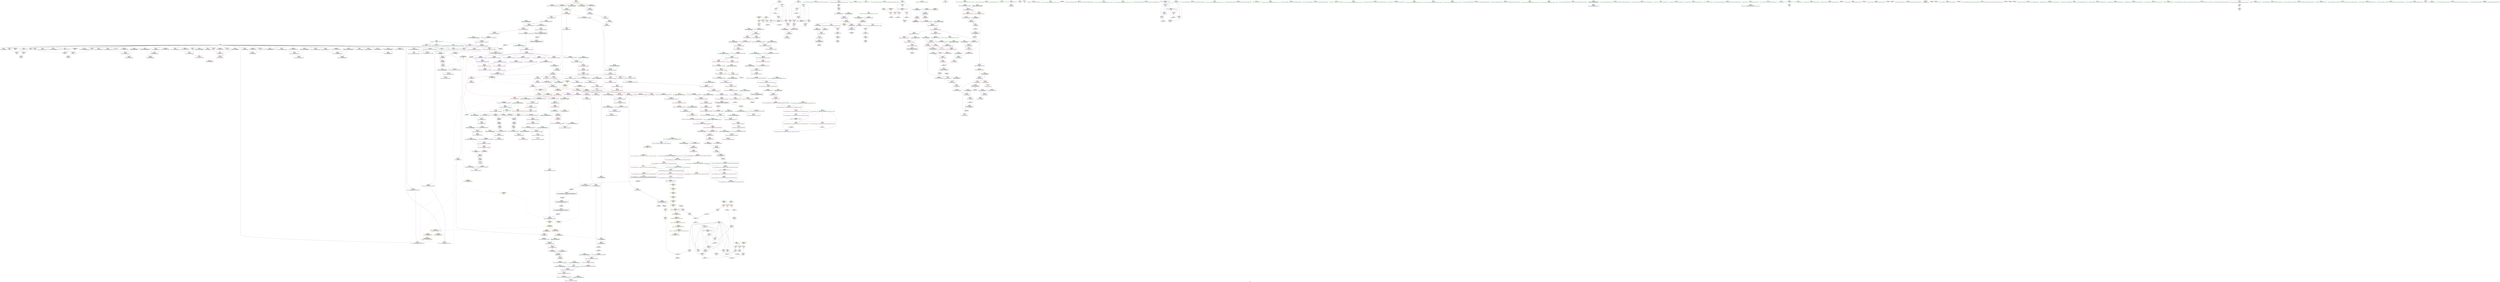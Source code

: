 digraph "SVFG" {
	label="SVFG";

	Node0x55b412d1e470 [shape=record,color=grey,label="{NodeID: 0\nNullPtr|{|<s31>53}}"];
	Node0x55b412d1e470 -> Node0x55b412fe51a0[style=solid];
	Node0x55b412d1e470 -> Node0x55b412fe52a0[style=solid];
	Node0x55b412d1e470 -> Node0x55b412fe5370[style=solid];
	Node0x55b412d1e470 -> Node0x55b412fe5440[style=solid];
	Node0x55b412d1e470 -> Node0x55b412fe5510[style=solid];
	Node0x55b412d1e470 -> Node0x55b412fdf2b0[style=solid];
	Node0x55b412d1e470 -> Node0x55b412fdf380[style=solid];
	Node0x55b412d1e470 -> Node0x55b412fdf450[style=solid];
	Node0x55b412d1e470 -> Node0x55b412fdf520[style=solid];
	Node0x55b412d1e470 -> Node0x55b412fdf5f0[style=solid];
	Node0x55b412d1e470 -> Node0x55b412fdf6c0[style=solid];
	Node0x55b412d1e470 -> Node0x55b412fdf790[style=solid];
	Node0x55b412d1e470 -> Node0x55b412fdf860[style=solid];
	Node0x55b412d1e470 -> Node0x55b412fdf930[style=solid];
	Node0x55b412d1e470 -> Node0x55b412fdfa00[style=solid];
	Node0x55b412d1e470 -> Node0x55b412fdfad0[style=solid];
	Node0x55b412d1e470 -> Node0x55b412fdfba0[style=solid];
	Node0x55b412d1e470 -> Node0x55b412fdfc70[style=solid];
	Node0x55b412d1e470 -> Node0x55b412fdfd40[style=solid];
	Node0x55b412d1e470 -> Node0x55b412fdfe10[style=solid];
	Node0x55b412d1e470 -> Node0x55b412fdfee0[style=solid];
	Node0x55b412d1e470 -> Node0x55b412fdffb0[style=solid];
	Node0x55b412d1e470 -> Node0x55b412fe0080[style=solid];
	Node0x55b412d1e470 -> Node0x55b412fe0150[style=solid];
	Node0x55b412d1e470 -> Node0x55b412fe0220[style=solid];
	Node0x55b412d1e470 -> Node0x55b412ffa1d0[style=solid];
	Node0x55b412d1e470 -> Node0x55b412ffd7a0[style=solid];
	Node0x55b412d1e470 -> Node0x55b412ffd870[style=solid];
	Node0x55b412d1e470 -> Node0x55b412ffd940[style=solid];
	Node0x55b412d1e470 -> Node0x55b413012570[style=solid];
	Node0x55b412d1e470 -> Node0x55b413014eb0[style=solid];
	Node0x55b412d1e470:s31 -> Node0x55b413082170[style=solid,color=red];
	Node0x55b412fe85d0 [shape=record,color=red,label="{NodeID: 443\n813\<--795\n\<--__n.addr\n_ZN9__gnu_cxx13new_allocatorIiE8allocateEmPKv\n}"];
	Node0x55b412fe85d0 -> Node0x55b413013b30[style=solid];
	Node0x55b412febbf0 [shape=record,color=black,label="{NodeID: 277\n985\<--984\n\<--_M_impl\n_ZNSt12_Vector_baseIiSaIiEE13_M_deallocateEPim\n|{<s0>62}}"];
	Node0x55b412febbf0:s0 -> Node0x55b413083dd0[style=solid,color=red];
	Node0x55b412fdbd10 [shape=record,color=green,label="{NodeID: 111\n623\<--624\nehselector.slot\<--ehselector.slot_field_insensitive\n_ZNSt12_Vector_baseIiSaIiEED2Ev\n}"];
	Node0x55b412fdbd10 -> Node0x55b412ffd530[style=solid];
	Node0x55b413046ca0 [shape=record,color=yellow,style=double,label="{NodeID: 1052\n59V_1 = ENCHI(MR_59V_0)\npts\{630002 \}\nFun[_ZNSt6vectorIiSaIiEEC2EmRKS0_]|{<s0>24}}"];
	Node0x55b413046ca0:s0 -> Node0x55b4130341e0[style=dashed,color=red];
	Node0x55b413015630 [shape=record,color=grey,label="{NodeID: 886\n134 = cmp(132, 133, )\n}"];
	Node0x55b412ffde20 [shape=record,color=blue,label="{NodeID: 554\n714\<--713\nthis.addr\<--this\n_ZNSt12_Vector_baseIiSaIiEE12_Vector_implD2Ev\n}"];
	Node0x55b412ffde20 -> Node0x55b412fe7ce0[style=dashed];
	Node0x55b412fe5920 [shape=record,color=red,label="{NodeID: 388\n424\<--392\nexn\<--exn.slot\n_ZNSt6vectorIiSaIiEED2Ev\n|{<s0>32}}"];
	Node0x55b412fe5920:s0 -> Node0x55b4130830d0[style=solid,color=red];
	Node0x55b4130882b0 [shape=record,color=black,label="{NodeID: 1329\n766 = PHI(773, )\n}"];
	Node0x55b4130882b0 -> Node0x55b413012570[style=solid];
	Node0x55b412fe0c00 [shape=record,color=black,label="{NodeID: 222\n120\<--119\nconv\<--\nmain\n|{<s0>12}}"];
	Node0x55b412fe0c00:s0 -> Node0x55b41308a240[style=solid,color=red];
	Node0x55b412fdcf60 [shape=record,color=green,label="{NodeID: 56\n291\<--292\n_ZNSt8ios_base4setfESt13_Ios_FmtflagsS0_\<--_ZNSt8ios_base4setfESt13_Ios_FmtflagsS0__field_insensitive\n}"];
	Node0x55b412ffb170 [shape=record,color=blue,label="{NodeID: 499\n262\<--260\nthis.addr\<--this\n_ZNSt8ios_base9precisionEl\n}"];
	Node0x55b412ffb170 -> Node0x55b412ff0810[style=dashed];
	Node0x55b412feea00 [shape=record,color=red,label="{NodeID: 333\n89\<--13\nvtable2\<--\nmain\n}"];
	Node0x55b412feea00 -> Node0x55b412fec3d0[style=solid];
	Node0x55b4130827b0 [shape=record,color=black,label="{NodeID: 1274\n834 = PHI(606, )\n1st arg _ZSt27__uninitialized_default_n_aIPimiET_S1_T0_RSaIT1_E }"];
	Node0x55b4130827b0 -> Node0x55b412ffe980[style=solid];
	Node0x55b412fe4010 [shape=record,color=green,label="{NodeID: 167\n996\<--997\n__cxa_begin_catch\<--__cxa_begin_catch_field_insensitive\n}"];
	Node0x55b412fd84e0 [shape=record,color=green,label="{NodeID: 1\n7\<--1\n__dso_handle\<--dummyObj\nGlob }"];
	Node0x55b412fe86a0 [shape=record,color=red,label="{NodeID: 444\n826\<--823\nthis1\<--this.addr\n_ZNK9__gnu_cxx13new_allocatorIiE8max_sizeEv\n}"];
	Node0x55b412febcc0 [shape=record,color=black,label="{NodeID: 278\n1019\<--1018\n\<--\n_ZNSt16allocator_traitsISaIiEE10deallocateERS0_Pim\n|{<s0>65}}"];
	Node0x55b412febcc0:s0 -> Node0x55b413082a30[style=solid,color=red];
	Node0x55b412fdbde0 [shape=record,color=green,label="{NodeID: 112\n642\<--643\n_ZNSt12_Vector_baseIiSaIiEE13_M_deallocateEPim\<--_ZNSt12_Vector_baseIiSaIiEE13_M_deallocateEPim_field_insensitive\n}"];
	Node0x55b4130157b0 [shape=record,color=grey,label="{NodeID: 887\n174 = cmp(171, 173, )\n}"];
	Node0x55b412ffdef0 [shape=record,color=blue,label="{NodeID: 555\n724\<--722\nthis.addr\<--this\n_ZNSaIiEC2ERKS_\n}"];
	Node0x55b412ffdef0 -> Node0x55b412fe7db0[style=dashed];
	Node0x55b412fe59f0 [shape=record,color=red,label="{NodeID: 389\n401\<--400\n\<--_M_start\n_ZNSt6vectorIiSaIiEED2Ev\n|{<s0>29}}"];
	Node0x55b412fe59f0:s0 -> Node0x55b413088ec0[style=solid,color=red];
	Node0x55b4130883c0 [shape=record,color=black,label="{NodeID: 1330\n875 = PHI(879, )\n}"];
	Node0x55b4130883c0 -> Node0x55b412feb7e0[style=solid];
	Node0x55b412fe0cd0 [shape=record,color=black,label="{NodeID: 223\n137\<--136\nconv15\<--\nmain\n|{<s0>14}}"];
	Node0x55b412fe0cd0:s0 -> Node0x55b413083910[style=solid,color=red];
	Node0x55b412fdd060 [shape=record,color=green,label="{NodeID: 57\n300\<--301\nthis.addr\<--this.addr_field_insensitive\n_ZNSaIiEC2Ev\n}"];
	Node0x55b412fdd060 -> Node0x55b412ff0cf0[style=solid];
	Node0x55b412fdd060 -> Node0x55b412ffb580[style=solid];
	Node0x55b412ffb240 [shape=record,color=blue,label="{NodeID: 500\n264\<--261\n__prec.addr\<--__prec\n_ZNSt8ios_base9precisionEl\n}"];
	Node0x55b412ffb240 -> Node0x55b412ff08e0[style=dashed];
	Node0x55b412feead0 [shape=record,color=red,label="{NodeID: 334\n110\<--48\n\<--T\nmain\n}"];
	Node0x55b412feead0 -> Node0x55b4130154b0[style=solid];
	Node0x55b4130828f0 [shape=record,color=black,label="{NodeID: 1275\n835 = PHI(608, )\n2nd arg _ZSt27__uninitialized_default_n_aIPimiET_S1_T0_RSaIT1_E }"];
	Node0x55b4130828f0 -> Node0x55b412ffea50[style=solid];
	Node0x55b412fe4110 [shape=record,color=green,label="{NodeID: 168\n999\<--1000\n_ZSt9terminatev\<--_ZSt9terminatev_field_insensitive\n}"];
	Node0x55b412fd8570 [shape=record,color=green,label="{NodeID: 2\n8\<--1\n_ZSt3cin\<--dummyObj\nGlob }"];
	Node0x55b41303f760 [shape=record,color=yellow,style=double,label="{NodeID: 943\n41V_1 = ENCHI(MR_41V_0)\npts\{285 \}\nFun[_ZSt5fixedRSt8ios_base]}"];
	Node0x55b41303f760 -> Node0x55b412ffb4b0[style=dashed];
	Node0x55b412fe8770 [shape=record,color=red,label="{NodeID: 445\n845\<--836\n\<--__first.addr\n_ZSt27__uninitialized_default_n_aIPimiET_S1_T0_RSaIT1_E\n|{<s0>57}}"];
	Node0x55b412fe8770:s0 -> Node0x55b413080500[style=solid,color=red];
	Node0x55b412febd90 [shape=record,color=black,label="{NodeID: 279\n1041\<--1040\n\<--\n_ZN9__gnu_cxx13new_allocatorIiE10deallocateEPim\n}"];
	Node0x55b412fdbee0 [shape=record,color=green,label="{NodeID: 113\n661\<--662\nthis.addr\<--this.addr_field_insensitive\n_ZNSt12_Vector_baseIiSaIiEE12_Vector_implC2ERKS0_\n}"];
	Node0x55b412fdbee0 -> Node0x55b412fe7730[style=solid];
	Node0x55b412fdbee0 -> Node0x55b412ffd600[style=solid];
	Node0x55b413015930 [shape=record,color=grey,label="{NodeID: 888\n168 = cmp(166, 167, )\n}"];
	Node0x55b412ffdfc0 [shape=record,color=blue,label="{NodeID: 556\n726\<--723\n__a.addr\<--__a\n_ZNSaIiEC2ERKS_\n}"];
	Node0x55b412ffdfc0 -> Node0x55b412fe7e80[style=dashed];
	Node0x55b412fe5ac0 [shape=record,color=red,label="{NodeID: 390\n405\<--404\n\<--_M_finish\n_ZNSt6vectorIiSaIiEED2Ev\n|{<s0>29}}"];
	Node0x55b412fe5ac0:s0 -> Node0x55b413089000[style=solid,color=red];
	Node0x55b413088500 [shape=record,color=black,label="{NodeID: 1331\n893 = PHI(897, )\n}"];
	Node0x55b413088500 -> Node0x55b412feb8b0[style=solid];
	Node0x55b412fe0da0 [shape=record,color=black,label="{NodeID: 224\n173\<--172\nconv24\<--\nmain\n}"];
	Node0x55b412fe0da0 -> Node0x55b4130157b0[style=solid];
	Node0x55b412fdd130 [shape=record,color=green,label="{NodeID: 58\n306\<--307\n_ZN9__gnu_cxx13new_allocatorIiEC2Ev\<--_ZN9__gnu_cxx13new_allocatorIiEC2Ev_field_insensitive\n}"];
	Node0x55b412ffb310 [shape=record,color=blue,label="{NodeID: 501\n266\<--272\n__old\<--\n_ZNSt8ios_base9precisionEl\n}"];
	Node0x55b412ffb310 -> Node0x55b412ff09b0[style=dashed];
	Node0x55b412feeba0 [shape=record,color=red,label="{NodeID: 335\n109\<--50\n\<--t\nmain\n}"];
	Node0x55b412feeba0 -> Node0x55b4130154b0[style=solid];
	Node0x55b413082a30 [shape=record,color=black,label="{NodeID: 1276\n1027 = PHI(1019, )\n0th arg _ZN9__gnu_cxx13new_allocatorIiE10deallocateEPim }"];
	Node0x55b413082a30 -> Node0x55b412ffff70[style=solid];
	Node0x55b412fe4210 [shape=record,color=green,label="{NodeID: 169\n1009\<--1010\n__a.addr\<--__a.addr_field_insensitive\n_ZNSt16allocator_traitsISaIiEE10deallocateERS0_Pim\n}"];
	Node0x55b412fe4210 -> Node0x55b412ff98b0[style=solid];
	Node0x55b412fe4210 -> Node0x55b412fffd00[style=solid];
	Node0x55b412fd8820 [shape=record,color=green,label="{NodeID: 3\n11\<--1\n_ZSt4cout\<--dummyObj\nGlob }"];
	Node0x55b412fe8840 [shape=record,color=red,label="{NodeID: 446\n846\<--838\n\<--__n.addr\n_ZSt27__uninitialized_default_n_aIPimiET_S1_T0_RSaIT1_E\n|{<s0>57}}"];
	Node0x55b412fe8840:s0 -> Node0x55b413080610[style=solid,color=red];
	Node0x55b412febe60 [shape=record,color=purple,label="{NodeID: 280\n27\<--4\n\<--_ZStL8__ioinit\n__cxx_global_var_init\n}"];
	Node0x55b412fe12d0 [shape=record,color=green,label="{NodeID: 114\n663\<--664\n__a.addr\<--__a.addr_field_insensitive\n_ZNSt12_Vector_baseIiSaIiEE12_Vector_implC2ERKS0_\n}"];
	Node0x55b412fe12d0 -> Node0x55b412fe7800[style=solid];
	Node0x55b412fe12d0 -> Node0x55b412ffd6d0[style=solid];
	Node0x55b413015ab0 [shape=record,color=grey,label="{NodeID: 889\n182 = cmp(180, 181, )\n}"];
	Node0x55b413015ab0 -> Node0x55b413012b10[style=solid];
	Node0x55b412ffe090 [shape=record,color=blue,label="{NodeID: 557\n741\<--739\nthis.addr\<--this\n_ZN9__gnu_cxx13new_allocatorIiEC2ERKS1_\n}"];
	Node0x55b412ffe090 -> Node0x55b412fe7f50[style=dashed];
	Node0x55b412fe5b90 [shape=record,color=red,label="{NodeID: 391\n444\<--433\nthis1\<--this.addr\n_ZNSt8ios_base4setfESt13_Ios_FmtflagsS0_\n}"];
	Node0x55b412fe5b90 -> Node0x55b412fecb20[style=solid];
	Node0x55b412fe5b90 -> Node0x55b412fecbf0[style=solid];
	Node0x55b412fe5b90 -> Node0x55b412feccc0[style=solid];
	Node0x55b413088640 [shape=record,color=black,label="{NodeID: 1332\n911 = PHI(960, )\n|{<s0>61}}"];
	Node0x55b413088640:s0 -> Node0x55b413084320[style=solid,color=red];
	Node0x55b412fe0e70 [shape=record,color=black,label="{NodeID: 225\n177\<--176\nconv26\<--\nmain\n|{<s0>18}}"];
	Node0x55b412fe0e70:s0 -> Node0x55b413083910[style=solid,color=red];
	Node0x55b412fdd230 [shape=record,color=green,label="{NodeID: 59\n313\<--314\nthis.addr\<--this.addr_field_insensitive\n_ZNSt6vectorIiSaIiEEC2EmRKS0_\n}"];
	Node0x55b412fdd230 -> Node0x55b412ff0dc0[style=solid];
	Node0x55b412fdd230 -> Node0x55b412ffb650[style=solid];
	Node0x55b412ffb3e0 [shape=record,color=blue,label="{NodeID: 502\n275\<--274\n_M_precision2\<--\n_ZNSt8ios_base9precisionEl\n|{<s0>5}}"];
	Node0x55b412ffb3e0:s0 -> Node0x55b413052590[style=dashed,color=blue];
	Node0x55b412feec70 [shape=record,color=red,label="{NodeID: 336\n235\<--50\n\<--t\nmain\n}"];
	Node0x55b412feec70 -> Node0x55b4130136b0[style=solid];
	Node0x55b413082b70 [shape=record,color=black,label="{NodeID: 1277\n1028 = PHI(1020, )\n1st arg _ZN9__gnu_cxx13new_allocatorIiE10deallocateEPim }"];
	Node0x55b413082b70 -> Node0x55b413000040[style=solid];
	Node0x55b412fe42e0 [shape=record,color=green,label="{NodeID: 170\n1011\<--1012\n__p.addr\<--__p.addr_field_insensitive\n_ZNSt16allocator_traitsISaIiEE10deallocateERS0_Pim\n}"];
	Node0x55b412fe42e0 -> Node0x55b412ff9980[style=solid];
	Node0x55b412fe42e0 -> Node0x55b412fffdd0[style=solid];
	Node0x55b412fd88b0 [shape=record,color=green,label="{NodeID: 4\n14\<--1\n.str\<--dummyObj\nGlob }"];
	Node0x55b412fe8910 [shape=record,color=red,label="{NodeID: 447\n856\<--853\nthis1\<--this.addr\n_ZNSt12_Vector_baseIiSaIiEE19_M_get_Tp_allocatorEv\n}"];
	Node0x55b412fe8910 -> Node0x55b412fee380[style=solid];
	Node0x55b412febf30 [shape=record,color=purple,label="{NodeID: 281\n238\<--14\n\<--.str\nmain\n}"];
	Node0x55b412fe1360 [shape=record,color=green,label="{NodeID: 115\n671\<--672\n_ZNSaIiEC2ERKS_\<--_ZNSaIiEC2ERKS__field_insensitive\n}"];
	Node0x55b413015c30 [shape=record,color=grey,label="{NodeID: 890\n807 = cmp(803, 804, )\n}"];
	Node0x55b412ffe160 [shape=record,color=blue,label="{NodeID: 558\n743\<--740\n.addr\<--\n_ZN9__gnu_cxx13new_allocatorIiEC2ERKS1_\n}"];
	Node0x55b412fe5c60 [shape=record,color=red,label="{NodeID: 392\n456\<--435\n\<--__fmtfl.addr\n_ZNSt8ios_base4setfESt13_Ios_FmtflagsS0_\n|{<s0>35}}"];
	Node0x55b412fe5c60:s0 -> Node0x55b413089280[style=solid,color=red];
	Node0x55b413088810 [shape=record,color=black,label="{NodeID: 1333\n916 = PHI(920, )\n}"];
	Node0x55b413088810 -> Node0x55b412feb980[style=solid];
	Node0x55b412fe0f40 [shape=record,color=black,label="{NodeID: 226\n180\<--179\nconv28\<--\nmain\n}"];
	Node0x55b412fe0f40 -> Node0x55b413015ab0[style=solid];
	Node0x55b412fdd300 [shape=record,color=green,label="{NodeID: 60\n315\<--316\n__n.addr\<--__n.addr_field_insensitive\n_ZNSt6vectorIiSaIiEEC2EmRKS0_\n}"];
	Node0x55b412fdd300 -> Node0x55b412ff0e90[style=solid];
	Node0x55b412fdd300 -> Node0x55b412ff0f60[style=solid];
	Node0x55b412fdd300 -> Node0x55b412ffb720[style=solid];
	Node0x55b413043e50 [shape=record,color=yellow,style=double,label="{NodeID: 1001\n195V_1 = ENCHI(MR_195V_0)\npts\{887 \}\nFun[_ZSt10__fill_n_aIPimiEN9__gnu_cxx11__enable_ifIXsr11__is_scalarIT1_EE7__valueET_E6__typeES4_T0_RKS3_]}"];
	Node0x55b413043e50 -> Node0x55b412ff93d0[style=dashed];
	Node0x55b412ffb4b0 [shape=record,color=blue,label="{NodeID: 503\n284\<--283\n__base.addr\<--__base\n_ZSt5fixedRSt8ios_base\n}"];
	Node0x55b412ffb4b0 -> Node0x55b412ff0b50[style=dashed];
	Node0x55b412ffb4b0 -> Node0x55b412ff0c20[style=dashed];
	Node0x55b412feed40 [shape=record,color=red,label="{NodeID: 337\n244\<--50\n\<--t\nmain\n}"];
	Node0x55b412feed40 -> Node0x55b4130130b0[style=solid];
	Node0x55b413082cb0 [shape=record,color=black,label="{NodeID: 1278\n1029 = PHI(1021, )\n2nd arg _ZN9__gnu_cxx13new_allocatorIiE10deallocateEPim }"];
	Node0x55b413082cb0 -> Node0x55b413000110[style=solid];
	Node0x55b412fe43b0 [shape=record,color=green,label="{NodeID: 171\n1013\<--1014\n__n.addr\<--__n.addr_field_insensitive\n_ZNSt16allocator_traitsISaIiEE10deallocateERS0_Pim\n}"];
	Node0x55b412fe43b0 -> Node0x55b412ff9a50[style=solid];
	Node0x55b412fe43b0 -> Node0x55b412fffea0[style=solid];
	Node0x55b412fd8940 [shape=record,color=green,label="{NodeID: 5\n17\<--1\n\<--dummyObj\nCan only get source location for instruction, argument, global var or function.}"];
	Node0x55b412fe89e0 [shape=record,color=red,label="{NodeID: 448\n873\<--863\n\<--__first.addr\n_ZSt25__uninitialized_default_nIPimET_S1_T0_\n|{<s0>58}}"];
	Node0x55b412fe89e0:s0 -> Node0x55b413089e80[style=solid,color=red];
	Node0x55b412fec000 [shape=record,color=purple,label="{NodeID: 282\n1096\<--16\nllvm.global_ctors_0\<--llvm.global_ctors\nGlob }"];
	Node0x55b412fec000 -> Node0x55b412ffa000[style=solid];
	Node0x55b412fe1430 [shape=record,color=green,label="{NodeID: 116\n683\<--684\nthis.addr\<--this.addr_field_insensitive\n_ZNSt12_Vector_baseIiSaIiEE17_M_create_storageEm\n}"];
	Node0x55b412fe1430 -> Node0x55b412fe78d0[style=solid];
	Node0x55b412fe1430 -> Node0x55b412ffda10[style=solid];
	Node0x55b413047160 [shape=record,color=yellow,style=double,label="{NodeID: 1057\n35V_1 = ENCHI(MR_35V_0)\npts\{816 \}\nFun[_ZNSt27__uninitialized_default_n_1ILb1EE18__uninit_default_nIPimEET_S3_T0_]|{<s0>59}}"];
	Node0x55b413047160:s0 -> Node0x55b413034860[style=dashed,color=red];
	Node0x55b413015db0 [shape=record,color=grey,label="{NodeID: 891\n199 = cmp(196, 198, )\n}"];
	Node0x55b412ffe230 [shape=record,color=blue,label="{NodeID: 559\n752\<--750\nthis.addr\<--this\n_ZNSt12_Vector_baseIiSaIiEE11_M_allocateEm\n}"];
	Node0x55b412ffe230 -> Node0x55b412fe8020[style=dashed];
	Node0x55b412fe5d30 [shape=record,color=red,label="{NodeID: 393\n448\<--437\n\<--__mask.addr\n_ZNSt8ios_base4setfESt13_Ios_FmtflagsS0_\n|{<s0>33}}"];
	Node0x55b412fe5d30:s0 -> Node0x55b413083ad0[style=solid,color=red];
	Node0x55b413088920 [shape=record,color=black,label="{NodeID: 1334\n995 = PHI()\n}"];
	Node0x55b412fe1010 [shape=record,color=black,label="{NodeID: 227\n189\<--188\nconv30\<--add\nmain\n}"];
	Node0x55b412fe1010 -> Node0x55b4130142b0[style=solid];
	Node0x55b412fdd3d0 [shape=record,color=green,label="{NodeID: 61\n317\<--318\n__a.addr\<--__a.addr_field_insensitive\n_ZNSt6vectorIiSaIiEEC2EmRKS0_\n}"];
	Node0x55b412fdd3d0 -> Node0x55b412ff1030[style=solid];
	Node0x55b412fdd3d0 -> Node0x55b412ffb7f0[style=solid];
	Node0x55b412ffb580 [shape=record,color=blue,label="{NodeID: 504\n300\<--299\nthis.addr\<--this\n_ZNSaIiEC2Ev\n}"];
	Node0x55b412ffb580 -> Node0x55b412ff0cf0[style=dashed];
	Node0x55b412feee10 [shape=record,color=red,label="{NodeID: 338\n187\<--52\n\<--C\nmain\n}"];
	Node0x55b412feee10 -> Node0x55b413014430[style=solid];
	Node0x55b413082df0 [shape=record,color=black,label="{NodeID: 1279\n713 = PHI(568, 644, 652, )\n0th arg _ZNSt12_Vector_baseIiSaIiEE12_Vector_implD2Ev }"];
	Node0x55b413082df0 -> Node0x55b412ffde20[style=solid];
	Node0x55b412fe4480 [shape=record,color=green,label="{NodeID: 172\n1023\<--1024\n_ZN9__gnu_cxx13new_allocatorIiE10deallocateEPim\<--_ZN9__gnu_cxx13new_allocatorIiE10deallocateEPim_field_insensitive\n}"];
	Node0x55b412fd89d0 [shape=record,color=green,label="{NodeID: 6\n75\<--1\n\<--dummyObj\nCan only get source location for instruction, argument, global var or function.}"];
	Node0x55b412fe8ab0 [shape=record,color=red,label="{NodeID: 449\n874\<--865\n\<--__n.addr\n_ZSt25__uninitialized_default_nIPimET_S1_T0_\n|{<s0>58}}"];
	Node0x55b412fe8ab0:s0 -> Node0x55b413089fc0[style=solid,color=red];
	Node0x55b412fec100 [shape=record,color=purple,label="{NodeID: 283\n1097\<--16\nllvm.global_ctors_1\<--llvm.global_ctors\nGlob }"];
	Node0x55b412fec100 -> Node0x55b412ffa0d0[style=solid];
	Node0x55b412fe1500 [shape=record,color=green,label="{NodeID: 117\n685\<--686\n__n.addr\<--__n.addr_field_insensitive\n_ZNSt12_Vector_baseIiSaIiEE17_M_create_storageEm\n}"];
	Node0x55b412fe1500 -> Node0x55b412fe79a0[style=solid];
	Node0x55b412fe1500 -> Node0x55b412fe7a70[style=solid];
	Node0x55b412fe1500 -> Node0x55b412ffdae0[style=solid];
	Node0x55b413033730 [shape=record,color=black,label="{NodeID: 892\nMR_15V_3 = PHI(MR_15V_4, MR_15V_2, )\npts\{51 \}\n}"];
	Node0x55b413033730 -> Node0x55b412feeba0[style=dashed];
	Node0x55b413033730 -> Node0x55b412feec70[style=dashed];
	Node0x55b413033730 -> Node0x55b412feed40[style=dashed];
	Node0x55b413033730 -> Node0x55b412ffb0a0[style=dashed];
	Node0x55b412ffe300 [shape=record,color=blue,label="{NodeID: 560\n754\<--751\n__n.addr\<--__n\n_ZNSt12_Vector_baseIiSaIiEE11_M_allocateEm\n}"];
	Node0x55b412ffe300 -> Node0x55b412fe80f0[style=dashed];
	Node0x55b412ffe300 -> Node0x55b412fe81c0[style=dashed];
	Node0x55b412fe5e00 [shape=record,color=red,label="{NodeID: 394\n457\<--437\n\<--__mask.addr\n_ZNSt8ios_base4setfESt13_Ios_FmtflagsS0_\n|{<s0>35}}"];
	Node0x55b412fe5e00:s0 -> Node0x55b413089490[style=solid,color=red];
	Node0x55b4130889f0 [shape=record,color=black,label="{NodeID: 1335\n822 = PHI(802, )\n0th arg _ZNK9__gnu_cxx13new_allocatorIiE8max_sizeEv }"];
	Node0x55b4130889f0 -> Node0x55b412ffe7e0[style=solid];
	Node0x55b412fe10e0 [shape=record,color=black,label="{NodeID: 228\n198\<--197\nconv32\<--\nmain\n}"];
	Node0x55b412fe10e0 -> Node0x55b413015db0[style=solid];
	Node0x55b412fdd4a0 [shape=record,color=green,label="{NodeID: 62\n319\<--320\nexn.slot\<--exn.slot_field_insensitive\n_ZNSt6vectorIiSaIiEEC2EmRKS0_\n}"];
	Node0x55b412fdd4a0 -> Node0x55b412ff1100[style=solid];
	Node0x55b412fdd4a0 -> Node0x55b412ffb8c0[style=solid];
	Node0x55b412ffb650 [shape=record,color=blue,label="{NodeID: 505\n313\<--310\nthis.addr\<--this\n_ZNSt6vectorIiSaIiEEC2EmRKS0_\n}"];
	Node0x55b412ffb650 -> Node0x55b412ff0dc0[style=dashed];
	Node0x55b412feeee0 [shape=record,color=red,label="{NodeID: 339\n202\<--52\n\<--C\nmain\n}"];
	Node0x55b412feeee0 -> Node0x55b412fe11b0[style=solid];
	Node0x55b4130830d0 [shape=record,color=black,label="{NodeID: 1280\n994 = PHI(424, 655, )\n0th arg __clang_call_terminate }"];
	Node0x55b412fe4580 [shape=record,color=green,label="{NodeID: 173\n1030\<--1031\nthis.addr\<--this.addr_field_insensitive\n_ZN9__gnu_cxx13new_allocatorIiE10deallocateEPim\n}"];
	Node0x55b412fe4580 -> Node0x55b412ff9b20[style=solid];
	Node0x55b412fe4580 -> Node0x55b412ffff70[style=solid];
	Node0x55b412fd9210 [shape=record,color=green,label="{NodeID: 7\n77\<--1\n\<--dummyObj\nCan only get source location for instruction, argument, global var or function.}"];
	Node0x55b412fe8b80 [shape=record,color=red,label="{NodeID: 450\n890\<--882\n\<--__first.addr\n_ZNSt27__uninitialized_default_n_1ILb1EE18__uninit_default_nIPimEET_S3_T0_\n|{<s0>59}}"];
	Node0x55b412fe8b80:s0 -> Node0x55b4130822b0[style=solid,color=red];
	Node0x55b412fec200 [shape=record,color=purple,label="{NodeID: 284\n1098\<--16\nllvm.global_ctors_2\<--llvm.global_ctors\nGlob }"];
	Node0x55b412fec200 -> Node0x55b412ffa1d0[style=solid];
	Node0x55b412fe15d0 [shape=record,color=green,label="{NodeID: 118\n692\<--693\n_ZNSt12_Vector_baseIiSaIiEE11_M_allocateEm\<--_ZNSt12_Vector_baseIiSaIiEE11_M_allocateEm_field_insensitive\n}"];
	Node0x55b413033820 [shape=record,color=black,label="{NodeID: 893\nMR_23V_2 = PHI(MR_23V_10, MR_23V_1, )\npts\{59 \}\n}"];
	Node0x55b413033820 -> Node0x55b412ffa470[style=dashed];
	Node0x55b412ffe3d0 [shape=record,color=blue,label="{NodeID: 561\n776\<--774\n__a.addr\<--__a\n_ZNSt16allocator_traitsISaIiEE8allocateERS0_m\n}"];
	Node0x55b412ffe3d0 -> Node0x55b412fe8290[style=dashed];
	Node0x55b412fe5ed0 [shape=record,color=red,label="{NodeID: 395\n465\<--439\n\<--__old\n_ZNSt8ios_base4setfESt13_Ios_FmtflagsS0_\n}"];
	Node0x55b412fe5ed0 -> Node0x55b412fea390[style=solid];
	Node0x55b413088b00 [shape=record,color=black,label="{NodeID: 1336\n739 = PHI(731, )\n0th arg _ZN9__gnu_cxx13new_allocatorIiEC2ERKS1_ }"];
	Node0x55b413088b00 -> Node0x55b412ffe090[style=solid];
	Node0x55b412fe11b0 [shape=record,color=black,label="{NodeID: 229\n203\<--202\nconv34\<--\nmain\n}"];
	Node0x55b412fe11b0 -> Node0x55b413014a30[style=solid];
	Node0x55b412fdd570 [shape=record,color=green,label="{NodeID: 63\n321\<--322\nehselector.slot\<--ehselector.slot_field_insensitive\n_ZNSt6vectorIiSaIiEEC2EmRKS0_\n}"];
	Node0x55b412fdd570 -> Node0x55b412ff11d0[style=solid];
	Node0x55b412fdd570 -> Node0x55b412ffb990[style=solid];
	Node0x55b412ffb720 [shape=record,color=blue,label="{NodeID: 506\n315\<--311\n__n.addr\<--__n\n_ZNSt6vectorIiSaIiEEC2EmRKS0_\n}"];
	Node0x55b412ffb720 -> Node0x55b412ff0e90[style=dashed];
	Node0x55b412ffb720 -> Node0x55b412ff0f60[style=dashed];
	Node0x55b412feefb0 [shape=record,color=red,label="{NodeID: 340\n226\<--52\n\<--C\nmain\n}"];
	Node0x55b412feefb0 -> Node0x55b413013830[style=solid];
	Node0x55b413083220 [shape=record,color=black,label="{NodeID: 1281\n544 = PHI(363, )\n0th arg _ZN9__gnu_cxx13new_allocatorIiED2Ev }"];
	Node0x55b413083220 -> Node0x55b412ffcc40[style=solid];
	Node0x55b412fe4650 [shape=record,color=green,label="{NodeID: 174\n1032\<--1033\n__p.addr\<--__p.addr_field_insensitive\n_ZN9__gnu_cxx13new_allocatorIiE10deallocateEPim\n}"];
	Node0x55b412fe4650 -> Node0x55b412ff9bf0[style=solid];
	Node0x55b412fe4650 -> Node0x55b413000040[style=solid];
	Node0x55b412fd92a0 [shape=record,color=green,label="{NodeID: 8\n96\<--1\n\<--dummyObj\nCan only get source location for instruction, argument, global var or function.|{<s0>5}}"];
	Node0x55b412fd92a0:s0 -> Node0x55b413080bb0[style=solid,color=red];
	Node0x55b412fe8c50 [shape=record,color=red,label="{NodeID: 451\n891\<--884\n\<--__n.addr\n_ZNSt27__uninitialized_default_n_1ILb1EE18__uninit_default_nIPimEET_S3_T0_\n|{<s0>59}}"];
	Node0x55b412fe8c50:s0 -> Node0x55b4130823f0[style=solid,color=red];
	Node0x55b412fec300 [shape=record,color=purple,label="{NodeID: 285\n81\<--80\nvbase.offset.ptr\<--vtable\nmain\n}"];
	Node0x55b412fec300 -> Node0x55b412fe08c0[style=solid];
	Node0x55b412fe16d0 [shape=record,color=green,label="{NodeID: 119\n714\<--715\nthis.addr\<--this.addr_field_insensitive\n_ZNSt12_Vector_baseIiSaIiEE12_Vector_implD2Ev\n}"];
	Node0x55b412fe16d0 -> Node0x55b412fe7ce0[style=solid];
	Node0x55b412fe16d0 -> Node0x55b412ffde20[style=solid];
	Node0x55b413033d20 [shape=record,color=black,label="{NodeID: 894\nMR_25V_2 = PHI(MR_25V_9, MR_25V_1, )\npts\{61 \}\n}"];
	Node0x55b413033d20 -> Node0x55b412ffa540[style=dashed];
	Node0x55b412ffe4a0 [shape=record,color=blue,label="{NodeID: 562\n778\<--775\n__n.addr\<--__n\n_ZNSt16allocator_traitsISaIiEE8allocateERS0_m\n}"];
	Node0x55b412ffe4a0 -> Node0x55b412fe8360[style=dashed];
	Node0x55b412fe5fa0 [shape=record,color=red,label="{NodeID: 396\n446\<--445\n\<--_M_flags\n_ZNSt8ios_base4setfESt13_Ios_FmtflagsS0_\n}"];
	Node0x55b412fe5fa0 -> Node0x55b412ffc1b0[style=solid];
	Node0x55b413088c40 [shape=record,color=black,label="{NodeID: 1337\n740 = PHI(733, )\n1st arg _ZN9__gnu_cxx13new_allocatorIiEC2ERKS1_ }"];
	Node0x55b413088c40 -> Node0x55b412ffe160[style=solid];
	Node0x55b412fe9600 [shape=record,color=black,label="{NodeID: 230\n206\<--205\nconv36\<--\nmain\n|{<s0>19}}"];
	Node0x55b412fe9600:s0 -> Node0x55b413083910[style=solid,color=red];
	Node0x55b412fdd640 [shape=record,color=green,label="{NodeID: 64\n331\<--332\n_ZNSt12_Vector_baseIiSaIiEEC2EmRKS0_\<--_ZNSt12_Vector_baseIiSaIiEEC2EmRKS0__field_insensitive\n}"];
	Node0x55b412ffb7f0 [shape=record,color=blue,label="{NodeID: 507\n317\<--312\n__a.addr\<--__a\n_ZNSt6vectorIiSaIiEEC2EmRKS0_\n}"];
	Node0x55b412ffb7f0 -> Node0x55b412ff1030[style=dashed];
	Node0x55b412fef080 [shape=record,color=red,label="{NodeID: 341\n119\<--54\n\<--D\nmain\n}"];
	Node0x55b412fef080 -> Node0x55b412fe0c00[style=solid];
	Node0x55b413083330 [shape=record,color=black,label="{NodeID: 1282\n1083 = PHI(1076, )\n0th arg _ZNSt12_Destroy_auxILb1EE9__destroyIPiEEvT_S3_ }"];
	Node0x55b413083330 -> Node0x55b4130005f0[style=solid];
	Node0x55b412fe4720 [shape=record,color=green,label="{NodeID: 175\n1034\<--1035\n.addr\<--.addr_field_insensitive\n_ZN9__gnu_cxx13new_allocatorIiE10deallocateEPim\n}"];
	Node0x55b412fe4720 -> Node0x55b413000110[style=solid];
	Node0x55b412fd93a0 [shape=record,color=green,label="{NodeID: 9\n117\<--1\n\<--dummyObj\nCan only get source location for instruction, argument, global var or function.}"];
	Node0x55b412fe8d20 [shape=record,color=red,label="{NodeID: 452\n910\<--901\n\<--__first.addr\n_ZSt6fill_nIPimiET_S1_T0_RKT1_\n|{<s0>60}}"];
	Node0x55b412fe8d20:s0 -> Node0x55b413088d80[style=solid,color=red];
	Node0x55b412fec3d0 [shape=record,color=purple,label="{NodeID: 286\n90\<--89\nvbase.offset.ptr3\<--vtable2\nmain\n}"];
	Node0x55b412fec3d0 -> Node0x55b412fe0a60[style=solid];
	Node0x55b412fe17a0 [shape=record,color=green,label="{NodeID: 120\n724\<--725\nthis.addr\<--this.addr_field_insensitive\n_ZNSaIiEC2ERKS_\n}"];
	Node0x55b412fe17a0 -> Node0x55b412fe7db0[style=solid];
	Node0x55b412fe17a0 -> Node0x55b412ffdef0[style=solid];
	Node0x55b413033e10 [shape=record,color=black,label="{NodeID: 895\nMR_31V_2 = PHI(MR_31V_4, MR_31V_1, )\npts\{71 \}\n}"];
	Node0x55b413033e10 -> Node0x55b412ffa610[style=dashed];
	Node0x55b412ffe570 [shape=record,color=blue,label="{NodeID: 563\n793\<--790\nthis.addr\<--this\n_ZN9__gnu_cxx13new_allocatorIiE8allocateEmPKv\n}"];
	Node0x55b412ffe570 -> Node0x55b412fe8430[style=dashed];
	Node0x55b412fe6070 [shape=record,color=red,label="{NodeID: 397\n476\<--470\n\<--__a.addr\n_ZStaNRSt13_Ios_FmtflagsS_\n}"];
	Node0x55b412fe6070 -> Node0x55b412fe62e0[style=solid];
	Node0x55b413088d80 [shape=record,color=black,label="{NodeID: 1338\n961 = PHI(910, )\n0th arg _ZSt12__niter_baseIPiET_S1_ }"];
	Node0x55b413088d80 -> Node0x55b412fff9c0[style=solid];
	Node0x55b412fe9690 [shape=record,color=black,label="{NodeID: 231\n209\<--208\nconv38\<--\nmain\n}"];
	Node0x55b412fe9690 -> Node0x55b413014730[style=solid];
	Node0x55b412fdd740 [shape=record,color=green,label="{NodeID: 65\n335\<--336\n_ZNSt6vectorIiSaIiEE21_M_default_initializeEm\<--_ZNSt6vectorIiSaIiEE21_M_default_initializeEm_field_insensitive\n}"];
	Node0x55b412ffb8c0 [shape=record,color=blue,label="{NodeID: 508\n319\<--339\nexn.slot\<--\n_ZNSt6vectorIiSaIiEEC2EmRKS0_\n}"];
	Node0x55b412ffb8c0 -> Node0x55b412ff1100[style=dashed];
	Node0x55b412fef150 [shape=record,color=red,label="{NodeID: 342\n133\<--54\n\<--D\nmain\n}"];
	Node0x55b412fef150 -> Node0x55b413015630[style=solid];
	Node0x55b413083440 [shape=record,color=black,label="{NodeID: 1283\n1084 = PHI(1077, )\n1st arg _ZNSt12_Destroy_auxILb1EE9__destroyIPiEEvT_S3_ }"];
	Node0x55b413083440 -> Node0x55b4130006c0[style=solid];
	Node0x55b412fe47f0 [shape=record,color=green,label="{NodeID: 176\n1043\<--1044\n_ZdlPv\<--_ZdlPv_field_insensitive\n}"];
	Node0x55b412fd94a0 [shape=record,color=green,label="{NodeID: 10\n145\<--1\n\<--dummyObj\nCan only get source location for instruction, argument, global var or function.}"];
	Node0x55b412fe8df0 [shape=record,color=red,label="{NodeID: 453\n914\<--903\n\<--__n.addr\n_ZSt6fill_nIPimiET_S1_T0_RKT1_\n|{<s0>61}}"];
	Node0x55b412fe8df0:s0 -> Node0x55b413084430[style=solid,color=red];
	Node0x55b412fec4a0 [shape=record,color=purple,label="{NodeID: 287\n271\<--270\n_M_precision\<--this1\n_ZNSt8ios_base9precisionEl\n}"];
	Node0x55b412fec4a0 -> Node0x55b412ff0a80[style=solid];
	Node0x55b412fe1870 [shape=record,color=green,label="{NodeID: 121\n726\<--727\n__a.addr\<--__a.addr_field_insensitive\n_ZNSaIiEC2ERKS_\n}"];
	Node0x55b412fe1870 -> Node0x55b412fe7e80[style=solid];
	Node0x55b412fe1870 -> Node0x55b412ffdfc0[style=solid];
	Node0x55b413035770 [shape=record,color=black,label="{NodeID: 896\nMR_33V_2 = PHI(MR_33V_5, MR_33V_1, )\npts\{73 \}\n}"];
	Node0x55b413035770 -> Node0x55b412ffaaf0[style=dashed];
	Node0x55b412ffe640 [shape=record,color=blue,label="{NodeID: 564\n795\<--791\n__n.addr\<--__n\n_ZN9__gnu_cxx13new_allocatorIiE8allocateEmPKv\n}"];
	Node0x55b412ffe640 -> Node0x55b412fe8500[style=dashed];
	Node0x55b412ffe640 -> Node0x55b412fe85d0[style=dashed];
	Node0x55b412fe6140 [shape=record,color=red,label="{NodeID: 398\n480\<--470\n\<--__a.addr\n_ZStaNRSt13_Ios_FmtflagsS_\n}"];
	Node0x55b412fe6140 -> Node0x55b412fea460[style=solid];
	Node0x55b412fe6140 -> Node0x55b412ffc420[style=solid];
	Node0x55b413088ec0 [shape=record,color=black,label="{NodeID: 1339\n1049 = PHI(401, )\n0th arg _ZSt8_DestroyIPiiEvT_S1_RSaIT0_E }"];
	Node0x55b413088ec0 -> Node0x55b4130001e0[style=solid];
	Node0x55b412fe9760 [shape=record,color=black,label="{NodeID: 232\n222\<--221\nconv45\<--\nmain\n}"];
	Node0x55b412fe9760 -> Node0x55b413015330[style=solid];
	Node0x55b412fdd840 [shape=record,color=green,label="{NodeID: 66\n345\<--346\n_ZNSt12_Vector_baseIiSaIiEED2Ev\<--_ZNSt12_Vector_baseIiSaIiEED2Ev_field_insensitive\n}"];
	Node0x55b412ffb990 [shape=record,color=blue,label="{NodeID: 509\n321\<--341\nehselector.slot\<--\n_ZNSt6vectorIiSaIiEEC2EmRKS0_\n}"];
	Node0x55b412ffb990 -> Node0x55b412ff11d0[style=dashed];
	Node0x55b412fef220 [shape=record,color=red,label="{NodeID: 343\n167\<--54\n\<--D\nmain\n}"];
	Node0x55b412fef220 -> Node0x55b413015930[style=solid];
	Node0x55b413083550 [shape=record,color=black,label="{NodeID: 1284\n299 = PHI(64, )\n0th arg _ZNSaIiEC2Ev }"];
	Node0x55b413083550 -> Node0x55b412ffb580[style=solid];
	Node0x55b412fe48f0 [shape=record,color=green,label="{NodeID: 177\n1052\<--1053\n__first.addr\<--__first.addr_field_insensitive\n_ZSt8_DestroyIPiiEvT_S1_RSaIT0_E\n}"];
	Node0x55b412fe48f0 -> Node0x55b412ff9cc0[style=solid];
	Node0x55b412fe48f0 -> Node0x55b4130001e0[style=solid];
	Node0x55b412fd95a0 [shape=record,color=green,label="{NodeID: 11\n289\<--1\n\<--dummyObj\nCan only get source location for instruction, argument, global var or function.|{<s0>22}}"];
	Node0x55b412fd95a0:s0 -> Node0x55b413080e30[style=solid,color=red];
	Node0x55b412fe8ec0 [shape=record,color=red,label="{NodeID: 454\n915\<--905\n\<--__value.addr\n_ZSt6fill_nIPimiET_S1_T0_RKT1_\n|{<s0>61}}"];
	Node0x55b412fe8ec0:s0 -> Node0x55b413084570[style=solid,color=red];
	Node0x55b412fec570 [shape=record,color=purple,label="{NodeID: 288\n275\<--270\n_M_precision2\<--this1\n_ZNSt8ios_base9precisionEl\n}"];
	Node0x55b412fec570 -> Node0x55b412ffb3e0[style=solid];
	Node0x55b4130523d0 [shape=record,color=yellow,style=double,label="{NodeID: 1229\n37V_3 = CSCHI(MR_37V_2)\npts\{630000 \}\nCS[]|{|<s1>14|<s2>17|<s3>18|<s4>19|<s5>21}}"];
	Node0x55b4130523d0 -> Node0x55b413036140[style=dashed];
	Node0x55b4130523d0:s1 -> Node0x55b413043200[style=dashed,color=red];
	Node0x55b4130523d0:s2 -> Node0x55b413044ce0[style=dashed,color=red];
	Node0x55b4130523d0:s3 -> Node0x55b413043200[style=dashed,color=red];
	Node0x55b4130523d0:s4 -> Node0x55b413043200[style=dashed,color=red];
	Node0x55b4130523d0:s5 -> Node0x55b413044ce0[style=dashed,color=red];
	Node0x55b412fe1940 [shape=record,color=green,label="{NodeID: 122\n735\<--736\n_ZN9__gnu_cxx13new_allocatorIiEC2ERKS1_\<--_ZN9__gnu_cxx13new_allocatorIiEC2ERKS1__field_insensitive\n}"];
	Node0x55b413035c40 [shape=record,color=black,label="{NodeID: 897\nMR_35V_2 = PHI(MR_35V_3, MR_35V_1, )\npts\{816 \}\n|{<s0>12}}"];
	Node0x55b413035c40:s0 -> Node0x55b413046a00[style=dashed,color=red];
	Node0x55b412ffe710 [shape=record,color=blue,label="{NodeID: 565\n797\<--792\n.addr\<--\n_ZN9__gnu_cxx13new_allocatorIiE8allocateEmPKv\n}"];
	Node0x55b412fe6210 [shape=record,color=red,label="{NodeID: 399\n478\<--472\n\<--__b.addr\n_ZStaNRSt13_Ios_FmtflagsS_\n|{<s0>37}}"];
	Node0x55b412fe6210:s0 -> Node0x55b413089490[style=solid,color=red];
	Node0x55b413089000 [shape=record,color=black,label="{NodeID: 1340\n1050 = PHI(405, )\n1st arg _ZSt8_DestroyIPiiEvT_S1_RSaIT0_E }"];
	Node0x55b413089000 -> Node0x55b4130002b0[style=solid];
	Node0x55b412fe9830 [shape=record,color=black,label="{NodeID: 233\n228\<--227\nconv49\<--add48\nmain\n}"];
	Node0x55b412fe9830 -> Node0x55b4130139b0[style=solid];
	Node0x55b412fdd940 [shape=record,color=green,label="{NodeID: 67\n353\<--354\n__gxx_personality_v0\<--__gxx_personality_v0_field_insensitive\n}"];
	Node0x55b412ffba60 [shape=record,color=blue,label="{NodeID: 510\n359\<--358\nthis.addr\<--this\n_ZNSaIiED2Ev\n}"];
	Node0x55b412ffba60 -> Node0x55b412ff12a0[style=dashed];
	Node0x55b412fef2f0 [shape=record,color=red,label="{NodeID: 344\n172\<--56\n\<--V\nmain\n}"];
	Node0x55b412fef2f0 -> Node0x55b412fe0da0[style=solid];
	Node0x55b413083660 [shape=record,color=black,label="{NodeID: 1285\n369 = PHI(62, 62, 62, )\n0th arg _ZNSt6vectorIiSaIiEEixEm }"];
	Node0x55b413083660 -> Node0x55b412ffbb30[style=solid];
	Node0x55b412fe49c0 [shape=record,color=green,label="{NodeID: 178\n1054\<--1055\n__last.addr\<--__last.addr_field_insensitive\n_ZSt8_DestroyIPiiEvT_S1_RSaIT0_E\n}"];
	Node0x55b412fe49c0 -> Node0x55b412ff9d90[style=solid];
	Node0x55b412fe49c0 -> Node0x55b4130002b0[style=solid];
	Node0x55b412fd96a0 [shape=record,color=green,label="{NodeID: 12\n290\<--1\n\<--dummyObj\nCan only get source location for instruction, argument, global var or function.|{<s0>22}}"];
	Node0x55b412fd96a0:s0 -> Node0x55b413080f70[style=solid,color=red];
	Node0x55b412fe8f90 [shape=record,color=red,label="{NodeID: 455\n947\<--924\n\<--__first.addr\n_ZSt10__fill_n_aIPimiEN9__gnu_cxx11__enable_ifIXsr11__is_scalarIT1_EE7__valueET_E6__typeES4_T0_RKS3_\n}"];
	Node0x55b412fe8f90 -> Node0x55b412fff750[style=solid];
	Node0x55b412fec640 [shape=record,color=purple,label="{NodeID: 289\n379\<--378\n_M_impl\<--\n_ZNSt6vectorIiSaIiEEixEm\n}"];
	Node0x55b4130524b0 [shape=record,color=yellow,style=double,label="{NodeID: 1230\n39V_3 = CSCHI(MR_39V_2)\npts\{630001 630002 \}\nCS[]|{|<s1>17|<s2>17|<s3>21|<s4>21}}"];
	Node0x55b4130524b0 -> Node0x55b413036640[style=dashed];
	Node0x55b4130524b0:s1 -> Node0x55b413044dc0[style=dashed,color=red];
	Node0x55b4130524b0:s2 -> Node0x55b413044ea0[style=dashed,color=red];
	Node0x55b4130524b0:s3 -> Node0x55b413044dc0[style=dashed,color=red];
	Node0x55b4130524b0:s4 -> Node0x55b413044ea0[style=dashed,color=red];
	Node0x55b412fe1a40 [shape=record,color=green,label="{NodeID: 123\n741\<--742\nthis.addr\<--this.addr_field_insensitive\n_ZN9__gnu_cxx13new_allocatorIiEC2ERKS1_\n}"];
	Node0x55b412fe1a40 -> Node0x55b412fe7f50[style=solid];
	Node0x55b412fe1a40 -> Node0x55b412ffe090[style=solid];
	Node0x55b413036140 [shape=record,color=black,label="{NodeID: 898\nMR_37V_2 = PHI(MR_37V_3, MR_37V_1, )\npts\{630000 \}\n|{<s0>12}}"];
	Node0x55b413036140:s0 -> Node0x55b413046ae0[style=dashed,color=red];
	Node0x55b412ffe7e0 [shape=record,color=blue,label="{NodeID: 566\n823\<--822\nthis.addr\<--this\n_ZNK9__gnu_cxx13new_allocatorIiE8max_sizeEv\n}"];
	Node0x55b412ffe7e0 -> Node0x55b412fe86a0[style=dashed];
	Node0x55b412fe62e0 [shape=record,color=red,label="{NodeID: 400\n477\<--476\n\<--\n_ZStaNRSt13_Ios_FmtflagsS_\n|{<s0>37}}"];
	Node0x55b412fe62e0:s0 -> Node0x55b413089280[style=solid,color=red];
	Node0x55b413089140 [shape=record,color=black,label="{NodeID: 1341\n1051 = PHI(407, )\n2nd arg _ZSt8_DestroyIPiiEvT_S1_RSaIT0_E }"];
	Node0x55b413089140 -> Node0x55b413000380[style=solid];
	Node0x55b412fe9900 [shape=record,color=black,label="{NodeID: 234\n259\<--277\n_ZNSt8ios_base9precisionEl_ret\<--\n_ZNSt8ios_base9precisionEl\n|{<s0>5}}"];
	Node0x55b412fe9900:s0 -> Node0x55b413086810[style=solid,color=blue];
	Node0x55b412fdda40 [shape=record,color=green,label="{NodeID: 68\n359\<--360\nthis.addr\<--this.addr_field_insensitive\n_ZNSaIiED2Ev\n}"];
	Node0x55b412fdda40 -> Node0x55b412ff12a0[style=solid];
	Node0x55b412fdda40 -> Node0x55b412ffba60[style=solid];
	Node0x55b412ffbb30 [shape=record,color=blue,label="{NodeID: 511\n371\<--369\nthis.addr\<--this\n_ZNSt6vectorIiSaIiEEixEm\n}"];
	Node0x55b412ffbb30 -> Node0x55b412fe55e0[style=dashed];
	Node0x55b412fef3c0 [shape=record,color=red,label="{NodeID: 345\n197\<--56\n\<--V\nmain\n}"];
	Node0x55b412fef3c0 -> Node0x55b412fe10e0[style=solid];
	Node0x55b413083910 [shape=record,color=black,label="{NodeID: 1286\n370 = PHI(137, 177, 206, )\n1st arg _ZNSt6vectorIiSaIiEEixEm }"];
	Node0x55b413083910 -> Node0x55b412ffbc00[style=solid];
	Node0x55b412fe4a90 [shape=record,color=green,label="{NodeID: 179\n1056\<--1057\n.addr\<--.addr_field_insensitive\n_ZSt8_DestroyIPiiEvT_S1_RSaIT0_E\n}"];
	Node0x55b412fe4a90 -> Node0x55b413000380[style=solid];
	Node0x55b412fd97a0 [shape=record,color=green,label="{NodeID: 13\n490\<--1\n\<--dummyObj\nCan only get source location for instruction, argument, global var or function.}"];
	Node0x55b412fe9060 [shape=record,color=red,label="{NodeID: 456\n954\<--924\n\<--__first.addr\n_ZSt10__fill_n_aIPimiEN9__gnu_cxx11__enable_ifIXsr11__is_scalarIT1_EE7__valueET_E6__typeES4_T0_RKS3_\n}"];
	Node0x55b412fe9060 -> Node0x55b412fee450[style=solid];
	Node0x55b412fec710 [shape=record,color=purple,label="{NodeID: 290\n380\<--378\n_M_start\<--\n_ZNSt6vectorIiSaIiEEixEm\n}"];
	Node0x55b412fec710 -> Node0x55b412fe5780[style=solid];
	Node0x55b413052590 [shape=record,color=yellow,style=double,label="{NodeID: 1231\n2V_2 = CSCHI(MR_2V_1)\npts\{1 \}\nCS[]}"];
	Node0x55b412fe1b10 [shape=record,color=green,label="{NodeID: 124\n743\<--744\n.addr\<--.addr_field_insensitive\n_ZN9__gnu_cxx13new_allocatorIiEC2ERKS1_\n}"];
	Node0x55b412fe1b10 -> Node0x55b412ffe160[style=solid];
	Node0x55b413036640 [shape=record,color=black,label="{NodeID: 899\nMR_39V_2 = PHI(MR_39V_3, MR_39V_1, )\npts\{630001 630002 \}\n|{<s0>12|<s1>12}}"];
	Node0x55b413036640:s0 -> Node0x55b413046bc0[style=dashed,color=red];
	Node0x55b413036640:s1 -> Node0x55b413046ca0[style=dashed,color=red];
	Node0x55b412ffe8b0 [shape=record,color=blue,label="{NodeID: 567\n836\<--833\n__first.addr\<--__first\n_ZSt27__uninitialized_default_n_aIPimiET_S1_T0_RSaIT1_E\n}"];
	Node0x55b412ffe8b0 -> Node0x55b412fe8770[style=dashed];
	Node0x55b412fe63b0 [shape=record,color=red,label="{NodeID: 401\n488\<--485\n\<--__a.addr\n_ZStcoSt13_Ios_Fmtflags\n}"];
	Node0x55b412fe63b0 -> Node0x55b413013230[style=solid];
	Node0x55b413089280 [shape=record,color=black,label="{NodeID: 1342\n511 = PHI(456, 477, )\n0th arg _ZStanSt13_Ios_FmtflagsS_ }"];
	Node0x55b413089280 -> Node0x55b412ffc830[style=solid];
	Node0x55b412fe99d0 [shape=record,color=black,label="{NodeID: 235\n282\<--293\n_ZSt5fixedRSt8ios_base_ret\<--\n_ZSt5fixedRSt8ios_base\n}"];
	Node0x55b412fddb10 [shape=record,color=green,label="{NodeID: 69\n365\<--366\n_ZN9__gnu_cxx13new_allocatorIiED2Ev\<--_ZN9__gnu_cxx13new_allocatorIiED2Ev_field_insensitive\n}"];
	Node0x55b412ffbc00 [shape=record,color=blue,label="{NodeID: 512\n373\<--370\n__n.addr\<--__n\n_ZNSt6vectorIiSaIiEEixEm\n}"];
	Node0x55b412ffbc00 -> Node0x55b412fe56b0[style=dashed];
	Node0x55b412fef490 [shape=record,color=red,label="{NodeID: 346\n221\<--56\n\<--V\nmain\n}"];
	Node0x55b412fef490 -> Node0x55b412fe9760[style=solid];
	Node0x55b413083ad0 [shape=record,color=black,label="{NodeID: 1287\n484 = PHI(448, )\n0th arg _ZStcoSt13_Ios_Fmtflags }"];
	Node0x55b413083ad0 -> Node0x55b412ffc4f0[style=solid];
	Node0x55b412fe4b60 [shape=record,color=green,label="{NodeID: 180\n1064\<--1065\n_ZSt8_DestroyIPiEvT_S1_\<--_ZSt8_DestroyIPiEvT_S1__field_insensitive\n}"];
	Node0x55b412fd98a0 [shape=record,color=green,label="{NodeID: 14\n640\<--1\n\<--dummyObj\nCan only get source location for instruction, argument, global var or function.}"];
	Node0x55b412fe9130 [shape=record,color=red,label="{NodeID: 457\n958\<--924\n\<--__first.addr\n_ZSt10__fill_n_aIPimiEN9__gnu_cxx11__enable_ifIXsr11__is_scalarIT1_EE7__valueET_E6__typeES4_T0_RKS3_\n}"];
	Node0x55b412fe9130 -> Node0x55b412feba50[style=solid];
	Node0x55b412fec7e0 [shape=record,color=purple,label="{NodeID: 291\n399\<--398\n_M_impl\<--\n_ZNSt6vectorIiSaIiEED2Ev\n}"];
	Node0x55b4130526f0 [shape=record,color=yellow,style=double,label="{NodeID: 1232\n57V_2 = CSCHI(MR_57V_1)\npts\{630001 \}\nCS[]|{<s0>25}}"];
	Node0x55b4130526f0:s0 -> Node0x55b412ffd2c0[style=dashed,color=red];
	Node0x55b412fe1be0 [shape=record,color=green,label="{NodeID: 125\n752\<--753\nthis.addr\<--this.addr_field_insensitive\n_ZNSt12_Vector_baseIiSaIiEE11_M_allocateEm\n}"];
	Node0x55b412fe1be0 -> Node0x55b412fe8020[style=solid];
	Node0x55b412fe1be0 -> Node0x55b412ffe230[style=solid];
	Node0x55b412ffe980 [shape=record,color=blue,label="{NodeID: 568\n838\<--834\n__n.addr\<--__n\n_ZSt27__uninitialized_default_n_aIPimiET_S1_T0_RSaIT1_E\n}"];
	Node0x55b412ffe980 -> Node0x55b412fe8840[style=dashed];
	Node0x55b412fe6480 [shape=record,color=red,label="{NodeID: 402\n501\<--495\n\<--__a.addr\n_ZStoRRSt13_Ios_FmtflagsS_\n}"];
	Node0x55b412fe6480 -> Node0x55b412fe66f0[style=solid];
	Node0x55b413089490 [shape=record,color=black,label="{NodeID: 1343\n512 = PHI(457, 478, )\n1st arg _ZStanSt13_Ios_FmtflagsS_ }"];
	Node0x55b413089490 -> Node0x55b412ffc900[style=solid];
	Node0x55b412fe9aa0 [shape=record,color=black,label="{NodeID: 236\n304\<--303\n\<--this1\n_ZNSaIiEC2Ev\n|{<s0>23}}"];
	Node0x55b412fe9aa0:s0 -> Node0x55b4130898d0[style=solid,color=red];
	Node0x55b412fddc10 [shape=record,color=green,label="{NodeID: 70\n371\<--372\nthis.addr\<--this.addr_field_insensitive\n_ZNSt6vectorIiSaIiEEixEm\n}"];
	Node0x55b412fddc10 -> Node0x55b412fe55e0[style=solid];
	Node0x55b412fddc10 -> Node0x55b412ffbb30[style=solid];
	Node0x55b412ffbcd0 [shape=record,color=blue,label="{NodeID: 513\n390\<--389\nthis.addr\<--this\n_ZNSt6vectorIiSaIiEED2Ev\n}"];
	Node0x55b412ffbcd0 -> Node0x55b412fe5850[style=dashed];
	Node0x55b412fef560 [shape=record,color=red,label="{NodeID: 347\n171\<--58\n\<--reach\nmain\n}"];
	Node0x55b412fef560 -> Node0x55b4130157b0[style=solid];
	Node0x55b413083be0 [shape=record,color=black,label="{NodeID: 1288\n618 = PHI(343, 413, 421, )\n0th arg _ZNSt12_Vector_baseIiSaIiEED2Ev }"];
	Node0x55b413083be0 -> Node0x55b412ffd390[style=solid];
	Node0x55b412fe4c60 [shape=record,color=green,label="{NodeID: 181\n1070\<--1071\n__first.addr\<--__first.addr_field_insensitive\n_ZSt8_DestroyIPiEvT_S1_\n}"];
	Node0x55b412fe4c60 -> Node0x55b412ff9e60[style=solid];
	Node0x55b412fe4c60 -> Node0x55b413000450[style=solid];
	Node0x55b412fd99a0 [shape=record,color=green,label="{NodeID: 15\n761\<--1\n\<--dummyObj\nCan only get source location for instruction, argument, global var or function.}"];
	Node0x55b412fe9200 [shape=record,color=red,label="{NodeID: 458\n940\<--926\n\<--__n.addr\n_ZSt10__fill_n_aIPimiEN9__gnu_cxx11__enable_ifIXsr11__is_scalarIT1_EE7__valueET_E6__typeES4_T0_RKS3_\n}"];
	Node0x55b412fe9200 -> Node0x55b412fff680[style=solid];
	Node0x55b412fec8b0 [shape=record,color=purple,label="{NodeID: 292\n400\<--398\n_M_start\<--\n_ZNSt6vectorIiSaIiEED2Ev\n}"];
	Node0x55b412fec8b0 -> Node0x55b412fe59f0[style=solid];
	Node0x55b413052850 [shape=record,color=yellow,style=double,label="{NodeID: 1233\n59V_2 = CSCHI(MR_59V_1)\npts\{630002 \}\nCS[]|{<s0>12|<s1>26}}"];
	Node0x55b413052850:s0 -> Node0x55b4130524b0[style=dashed,color=blue];
	Node0x55b413052850:s1 -> Node0x55b4130437a0[style=dashed,color=red];
	Node0x55b412fe1cb0 [shape=record,color=green,label="{NodeID: 126\n754\<--755\n__n.addr\<--__n.addr_field_insensitive\n_ZNSt12_Vector_baseIiSaIiEE11_M_allocateEm\n}"];
	Node0x55b412fe1cb0 -> Node0x55b412fe80f0[style=solid];
	Node0x55b412fe1cb0 -> Node0x55b412fe81c0[style=solid];
	Node0x55b412fe1cb0 -> Node0x55b412ffe300[style=solid];
	Node0x55b412ffea50 [shape=record,color=blue,label="{NodeID: 569\n840\<--835\n.addr\<--\n_ZSt27__uninitialized_default_n_aIPimiET_S1_T0_RSaIT1_E\n}"];
	Node0x55b412fe6550 [shape=record,color=red,label="{NodeID: 403\n507\<--495\n\<--__a.addr\n_ZStoRRSt13_Ios_FmtflagsS_\n}"];
	Node0x55b412fe6550 -> Node0x55b412fea600[style=solid];
	Node0x55b412fe6550 -> Node0x55b412ffc760[style=solid];
	Node0x55b413089610 [shape=record,color=black,label="{NodeID: 1344\n659 = PHI(568, )\n0th arg _ZNSt12_Vector_baseIiSaIiEE12_Vector_implC2ERKS0_ }"];
	Node0x55b413089610 -> Node0x55b412ffd600[style=solid];
	Node0x55b412fe9b70 [shape=record,color=black,label="{NodeID: 237\n327\<--326\n\<--this1\n_ZNSt6vectorIiSaIiEEC2EmRKS0_\n|{<s0>24}}"];
	Node0x55b412fe9b70:s0 -> Node0x55b413081b60[style=solid,color=red];
	Node0x55b412fddce0 [shape=record,color=green,label="{NodeID: 71\n373\<--374\n__n.addr\<--__n.addr_field_insensitive\n_ZNSt6vectorIiSaIiEEixEm\n}"];
	Node0x55b412fddce0 -> Node0x55b412fe56b0[style=solid];
	Node0x55b412fddce0 -> Node0x55b412ffbc00[style=solid];
	Node0x55b412ffbda0 [shape=record,color=blue,label="{NodeID: 514\n392\<--417\nexn.slot\<--\n_ZNSt6vectorIiSaIiEED2Ev\n}"];
	Node0x55b412ffbda0 -> Node0x55b412fe5920[style=dashed];
	Node0x55b412fef630 [shape=record,color=red,label="{NodeID: 348\n181\<--58\n\<--reach\nmain\n}"];
	Node0x55b412fef630 -> Node0x55b413015ab0[style=solid];
	Node0x55b413083dd0 [shape=record,color=black,label="{NodeID: 1289\n1006 = PHI(985, )\n0th arg _ZNSt16allocator_traitsISaIiEE10deallocateERS0_Pim }"];
	Node0x55b413083dd0 -> Node0x55b412fffd00[style=solid];
	Node0x55b412fe4d30 [shape=record,color=green,label="{NodeID: 182\n1072\<--1073\n__last.addr\<--__last.addr_field_insensitive\n_ZSt8_DestroyIPiEvT_S1_\n}"];
	Node0x55b412fe4d30 -> Node0x55b412ff9f30[style=solid];
	Node0x55b412fe4d30 -> Node0x55b413000520[style=solid];
	Node0x55b412fd9aa0 [shape=record,color=green,label="{NodeID: 16\n828\<--1\n\<--dummyObj\nCan only get source location for instruction, argument, global var or function.}"];
	Node0x55b412fe92d0 [shape=record,color=red,label="{NodeID: 459\n937\<--928\n\<--__value.addr\n_ZSt10__fill_n_aIPimiEN9__gnu_cxx11__enable_ifIXsr11__is_scalarIT1_EE7__valueET_E6__typeES4_T0_RKS3_\n}"];
	Node0x55b412fe92d0 -> Node0x55b412ff93d0[style=solid];
	Node0x55b412fec980 [shape=record,color=purple,label="{NodeID: 293\n403\<--402\n_M_impl2\<--\n_ZNSt6vectorIiSaIiEED2Ev\n}"];
	Node0x55b413052930 [shape=record,color=yellow,style=double,label="{NodeID: 1234\n37V_2 = CSCHI(MR_37V_1)\npts\{630000 \}\nCS[]|{<s0>12|<s1>25|<s2>26}}"];
	Node0x55b413052930:s0 -> Node0x55b4130523d0[style=dashed,color=blue];
	Node0x55b413052930:s1 -> Node0x55b4130463b0[style=dashed,color=red];
	Node0x55b413052930:s2 -> Node0x55b4130436c0[style=dashed,color=red];
	Node0x55b412fe1d80 [shape=record,color=green,label="{NodeID: 127\n767\<--768\n_ZNSt16allocator_traitsISaIiEE8allocateERS0_m\<--_ZNSt16allocator_traitsISaIiEE8allocateERS0_m_field_insensitive\n}"];
	Node0x55b412ffeb20 [shape=record,color=blue,label="{NodeID: 570\n853\<--852\nthis.addr\<--this\n_ZNSt12_Vector_baseIiSaIiEE19_M_get_Tp_allocatorEv\n}"];
	Node0x55b412ffeb20 -> Node0x55b412fe8910[style=dashed];
	Node0x55b412fe6620 [shape=record,color=red,label="{NodeID: 404\n503\<--497\n\<--__b.addr\n_ZStoRRSt13_Ios_FmtflagsS_\n|{<s0>38}}"];
	Node0x55b412fe6620:s0 -> Node0x55b4130811f0[style=solid,color=red];
	Node0x55b413089720 [shape=record,color=black,label="{NodeID: 1345\n389 = PHI(62, 62, )\n0th arg _ZNSt6vectorIiSaIiEED2Ev }"];
	Node0x55b413089720 -> Node0x55b412ffbcd0[style=solid];
	Node0x55b412fe9c40 [shape=record,color=black,label="{NodeID: 238\n343\<--326\n\<--this1\n_ZNSt6vectorIiSaIiEEC2EmRKS0_\n|{<s0>26}}"];
	Node0x55b412fe9c40:s0 -> Node0x55b413083be0[style=solid,color=red];
	Node0x55b412fdddb0 [shape=record,color=green,label="{NodeID: 72\n390\<--391\nthis.addr\<--this.addr_field_insensitive\n_ZNSt6vectorIiSaIiEED2Ev\n}"];
	Node0x55b412fdddb0 -> Node0x55b412fe5850[style=solid];
	Node0x55b412fdddb0 -> Node0x55b412ffbcd0[style=solid];
	Node0x55b412ffbe70 [shape=record,color=blue,label="{NodeID: 515\n394\<--419\nehselector.slot\<--\n_ZNSt6vectorIiSaIiEED2Ev\n}"];
	Node0x55b412fef700 [shape=record,color=red,label="{NodeID: 349\n186\<--58\n\<--reach\nmain\n}"];
	Node0x55b412fef700 -> Node0x55b4130142b0[style=solid];
	Node0x55b413083ee0 [shape=record,color=black,label="{NodeID: 1290\n1007 = PHI(986, )\n1st arg _ZNSt16allocator_traitsISaIiEE10deallocateERS0_Pim }"];
	Node0x55b413083ee0 -> Node0x55b412fffdd0[style=solid];
	Node0x55b412fe4e00 [shape=record,color=green,label="{NodeID: 183\n1079\<--1080\n_ZNSt12_Destroy_auxILb1EE9__destroyIPiEEvT_S3_\<--_ZNSt12_Destroy_auxILb1EE9__destroyIPiEEvT_S3__field_insensitive\n}"];
	Node0x55b412fd9ba0 [shape=record,color=green,label="{NodeID: 17\n872\<--1\n\<--dummyObj\nCan only get source location for instruction, argument, global var or function.}"];
	Node0x55b412fe93a0 [shape=record,color=red,label="{NodeID: 460\n946\<--930\n\<--__tmp\n_ZSt10__fill_n_aIPimiEN9__gnu_cxx11__enable_ifIXsr11__is_scalarIT1_EE7__valueET_E6__typeES4_T0_RKS3_\n}"];
	Node0x55b412fe93a0 -> Node0x55b412fff750[style=solid];
	Node0x55b412feca50 [shape=record,color=purple,label="{NodeID: 294\n404\<--402\n_M_finish\<--\n_ZNSt6vectorIiSaIiEED2Ev\n}"];
	Node0x55b412feca50 -> Node0x55b412fe5ac0[style=solid];
	Node0x55b413052a10 [shape=record,color=yellow,style=double,label="{NodeID: 1235\n35V_2 = CSCHI(MR_35V_1)\npts\{816 \}\nCS[]|{<s0>12|<s1>12|<s2>12}}"];
	Node0x55b413052a10:s0 -> Node0x55b412ff0670[style=dashed,color=blue];
	Node0x55b413052a10:s1 -> Node0x55b412ff0740[style=dashed,color=blue];
	Node0x55b413052a10:s2 -> Node0x55b413035c40[style=dashed,color=blue];
	Node0x55b412fe1e80 [shape=record,color=green,label="{NodeID: 128\n776\<--777\n__a.addr\<--__a.addr_field_insensitive\n_ZNSt16allocator_traitsISaIiEE8allocateERS0_m\n}"];
	Node0x55b412fe1e80 -> Node0x55b412fe8290[style=solid];
	Node0x55b412fe1e80 -> Node0x55b412ffe3d0[style=solid];
	Node0x55b412ffebf0 [shape=record,color=blue,label="{NodeID: 571\n863\<--861\n__first.addr\<--__first\n_ZSt25__uninitialized_default_nIPimET_S1_T0_\n}"];
	Node0x55b412ffebf0 -> Node0x55b412fe89e0[style=dashed];
	Node0x55b412fe66f0 [shape=record,color=red,label="{NodeID: 405\n502\<--501\n\<--\n_ZStoRRSt13_Ios_FmtflagsS_\n|{<s0>38}}"];
	Node0x55b412fe66f0:s0 -> Node0x55b4130810b0[style=solid,color=red];
	Node0x55b4130898d0 [shape=record,color=black,label="{NodeID: 1346\n537 = PHI(304, )\n0th arg _ZN9__gnu_cxx13new_allocatorIiEC2Ev }"];
	Node0x55b4130898d0 -> Node0x55b412ffcb70[style=solid];
	Node0x55b412fe9d10 [shape=record,color=black,label="{NodeID: 239\n363\<--362\n\<--this1\n_ZNSaIiED2Ev\n|{<s0>27}}"];
	Node0x55b412fe9d10:s0 -> Node0x55b413083220[style=solid,color=red];
	Node0x55b412fdde80 [shape=record,color=green,label="{NodeID: 73\n392\<--393\nexn.slot\<--exn.slot_field_insensitive\n_ZNSt6vectorIiSaIiEED2Ev\n}"];
	Node0x55b412fdde80 -> Node0x55b412fe5920[style=solid];
	Node0x55b412fdde80 -> Node0x55b412ffbda0[style=solid];
	Node0x55b412ffbf40 [shape=record,color=blue,label="{NodeID: 516\n433\<--430\nthis.addr\<--this\n_ZNSt8ios_base4setfESt13_Ios_FmtflagsS0_\n}"];
	Node0x55b412ffbf40 -> Node0x55b412fe5b90[style=dashed];
	Node0x55b412fef7d0 [shape=record,color=red,label="{NodeID: 350\n196\<--58\n\<--reach\nmain\n}"];
	Node0x55b412fef7d0 -> Node0x55b413015db0[style=solid];
	Node0x55b413083ff0 [shape=record,color=black,label="{NodeID: 1291\n1008 = PHI(987, )\n2nd arg _ZNSt16allocator_traitsISaIiEE10deallocateERS0_Pim }"];
	Node0x55b413083ff0 -> Node0x55b412fffea0[style=solid];
	Node0x55b412fe4f00 [shape=record,color=green,label="{NodeID: 184\n1085\<--1086\n.addr\<--.addr_field_insensitive\n_ZNSt12_Destroy_auxILb1EE9__destroyIPiEEvT_S3_\n}"];
	Node0x55b412fe4f00 -> Node0x55b4130005f0[style=solid];
	Node0x55b412fd9ca0 [shape=record,color=green,label="{NodeID: 18\n952\<--1\n\<--dummyObj\nCan only get source location for instruction, argument, global var or function.}"];
	Node0x55b412fe9470 [shape=record,color=red,label="{NodeID: 461\n943\<--932\n\<--__niter\n_ZSt10__fill_n_aIPimiEN9__gnu_cxx11__enable_ifIXsr11__is_scalarIT1_EE7__valueET_E6__typeES4_T0_RKS3_\n}"];
	Node0x55b412fe9470 -> Node0x55b413015030[style=solid];
	Node0x55b412fecb20 [shape=record,color=purple,label="{NodeID: 295\n445\<--444\n_M_flags\<--this1\n_ZNSt8ios_base4setfESt13_Ios_FmtflagsS0_\n}"];
	Node0x55b412fecb20 -> Node0x55b412fe5fa0[style=solid];
	Node0x55b413052b70 [shape=record,color=yellow,style=double,label="{NodeID: 1236\n57V_3 = CSCHI(MR_57V_2)\npts\{630001 \}\nCS[]|{<s0>12}}"];
	Node0x55b413052b70:s0 -> Node0x55b4130524b0[style=dashed,color=blue];
	Node0x55b412fe1f50 [shape=record,color=green,label="{NodeID: 129\n778\<--779\n__n.addr\<--__n.addr_field_insensitive\n_ZNSt16allocator_traitsISaIiEE8allocateERS0_m\n}"];
	Node0x55b412fe1f50 -> Node0x55b412fe8360[style=solid];
	Node0x55b412fe1f50 -> Node0x55b412ffe4a0[style=solid];
	Node0x55b412ffecc0 [shape=record,color=blue,label="{NodeID: 572\n865\<--862\n__n.addr\<--__n\n_ZSt25__uninitialized_default_nIPimET_S1_T0_\n}"];
	Node0x55b412ffecc0 -> Node0x55b412fe8ab0[style=dashed];
	Node0x55b412fe67c0 [shape=record,color=red,label="{NodeID: 406\n519\<--513\n\<--__a.addr\n_ZStanSt13_Ios_FmtflagsS_\n}"];
	Node0x55b412fe67c0 -> Node0x55b413014d30[style=solid];
	Node0x55b4130899e0 [shape=record,color=black,label="{NodeID: 1347\n493 = PHI(461, )\n0th arg _ZStoRRSt13_Ios_FmtflagsS_ }"];
	Node0x55b4130899e0 -> Node0x55b412ffc5c0[style=solid];
	Node0x55b412fe9de0 [shape=record,color=black,label="{NodeID: 240\n378\<--377\n\<--this1\n_ZNSt6vectorIiSaIiEEixEm\n}"];
	Node0x55b412fe9de0 -> Node0x55b412fec640[style=solid];
	Node0x55b412fe9de0 -> Node0x55b412fec710[style=solid];
	Node0x55b412fddf50 [shape=record,color=green,label="{NodeID: 74\n394\<--395\nehselector.slot\<--ehselector.slot_field_insensitive\n_ZNSt6vectorIiSaIiEED2Ev\n}"];
	Node0x55b412fddf50 -> Node0x55b412ffbe70[style=solid];
	Node0x55b413044b20 [shape=record,color=yellow,style=double,label="{NodeID: 1015\n70V_1 = ENCHI(MR_70V_0)\npts\{393 \}\nFun[_ZNSt6vectorIiSaIiEED2Ev]}"];
	Node0x55b413044b20 -> Node0x55b412ffbda0[style=dashed];
	Node0x55b412ffc010 [shape=record,color=blue,label="{NodeID: 517\n435\<--431\n__fmtfl.addr\<--__fmtfl\n_ZNSt8ios_base4setfESt13_Ios_FmtflagsS0_\n}"];
	Node0x55b412ffc010 -> Node0x55b412fe5c60[style=dashed];
	Node0x55b412fef8a0 [shape=record,color=red,label="{NodeID: 351\n211\<--58\n\<--reach\nmain\n}"];
	Node0x55b412fef8a0 -> Node0x55b4130145b0[style=solid];
	Node0x55b413084100 [shape=record,color=black,label="{NodeID: 1292\n774 = PHI(764, )\n0th arg _ZNSt16allocator_traitsISaIiEE8allocateERS0_m }"];
	Node0x55b413084100 -> Node0x55b412ffe3d0[style=solid];
	Node0x55b412fe4fd0 [shape=record,color=green,label="{NodeID: 185\n1087\<--1088\n.addr1\<--.addr1_field_insensitive\n_ZNSt12_Destroy_auxILb1EE9__destroyIPiEEvT_S3_\n}"];
	Node0x55b412fe4fd0 -> Node0x55b4130006c0[style=solid];
	Node0x55b412fd9da0 [shape=record,color=green,label="{NodeID: 19\n4\<--6\n_ZStL8__ioinit\<--_ZStL8__ioinit_field_insensitive\nGlob }"];
	Node0x55b412fd9da0 -> Node0x55b412febe60[style=solid];
	Node0x55b412fe9540 [shape=record,color=red,label="{NodeID: 462\n950\<--932\n\<--__niter\n_ZSt10__fill_n_aIPimiEN9__gnu_cxx11__enable_ifIXsr11__is_scalarIT1_EE7__valueET_E6__typeES4_T0_RKS3_\n}"];
	Node0x55b412fe9540 -> Node0x55b4130133b0[style=solid];
	Node0x55b412fecbf0 [shape=record,color=purple,label="{NodeID: 296\n452\<--444\n_M_flags2\<--this1\n_ZNSt8ios_base4setfESt13_Ios_FmtflagsS0_\n|{<s0>34}}"];
	Node0x55b412fecbf0:s0 -> Node0x55b413081610[style=solid,color=red];
	Node0x55b413052c50 [shape=record,color=yellow,style=double,label="{NodeID: 1237\n35V_2 = CSCHI(MR_35V_1)\npts\{816 \}\nCS[]|{<s0>43}}"];
	Node0x55b413052c50:s0 -> Node0x55b413053070[style=dashed,color=blue];
	Node0x55b412fe2020 [shape=record,color=green,label="{NodeID: 130\n786\<--787\n_ZN9__gnu_cxx13new_allocatorIiE8allocateEmPKv\<--_ZN9__gnu_cxx13new_allocatorIiE8allocateEmPKv_field_insensitive\n}"];
	Node0x55b412ffed90 [shape=record,color=blue,label="{NodeID: 573\n867\<--872\n__assignable\<--\n_ZSt25__uninitialized_default_nIPimET_S1_T0_\n}"];
	Node0x55b412fe6890 [shape=record,color=red,label="{NodeID: 407\n520\<--515\n\<--__b.addr\n_ZStanSt13_Ios_FmtflagsS_\n}"];
	Node0x55b412fe6890 -> Node0x55b413014d30[style=solid];
	Node0x55b413089af0 [shape=record,color=black,label="{NodeID: 1348\n494 = PHI(458, )\n1st arg _ZStoRRSt13_Ios_FmtflagsS_ }"];
	Node0x55b413089af0 -> Node0x55b412ffc690[style=solid];
	Node0x55b412fe9eb0 [shape=record,color=black,label="{NodeID: 241\n368\<--383\n_ZNSt6vectorIiSaIiEEixEm_ret\<--add.ptr\n_ZNSt6vectorIiSaIiEEixEm\n|{<s0>14|<s1>18|<s2>19}}"];
	Node0x55b412fe9eb0:s0 -> Node0x55b413086510[style=solid,color=blue];
	Node0x55b412fe9eb0:s1 -> Node0x55b413086dc0[style=solid,color=blue];
	Node0x55b412fe9eb0:s2 -> Node0x55b413086fc0[style=solid,color=blue];
	Node0x55b412fde020 [shape=record,color=green,label="{NodeID: 75\n408\<--409\n_ZNSt12_Vector_baseIiSaIiEE19_M_get_Tp_allocatorEv\<--_ZNSt12_Vector_baseIiSaIiEE19_M_get_Tp_allocatorEv_field_insensitive\n}"];
	Node0x55b413044c00 [shape=record,color=yellow,style=double,label="{NodeID: 1016\n72V_1 = ENCHI(MR_72V_0)\npts\{395 \}\nFun[_ZNSt6vectorIiSaIiEED2Ev]}"];
	Node0x55b413044c00 -> Node0x55b412ffbe70[style=dashed];
	Node0x55b412ffc0e0 [shape=record,color=blue,label="{NodeID: 518\n437\<--432\n__mask.addr\<--__mask\n_ZNSt8ios_base4setfESt13_Ios_FmtflagsS0_\n}"];
	Node0x55b412ffc0e0 -> Node0x55b412fe5d30[style=dashed];
	Node0x55b412ffc0e0 -> Node0x55b412fe5e00[style=dashed];
	Node0x55b412fef970 [shape=record,color=red,label="{NodeID: 352\n220\<--58\n\<--reach\nmain\n}"];
	Node0x55b412fef970 -> Node0x55b413015330[style=solid];
	Node0x55b413084210 [shape=record,color=black,label="{NodeID: 1293\n775 = PHI(765, )\n1st arg _ZNSt16allocator_traitsISaIiEE8allocateERS0_m }"];
	Node0x55b413084210 -> Node0x55b412ffe4a0[style=solid];
	Node0x55b412fe50a0 [shape=record,color=green,label="{NodeID: 186\n18\<--1092\n_GLOBAL__sub_I_Endagorion_2_0.cpp\<--_GLOBAL__sub_I_Endagorion_2_0.cpp_field_insensitive\n}"];
	Node0x55b412fe50a0 -> Node0x55b412ffa0d0[style=solid];
	Node0x55b412fd9ea0 [shape=record,color=green,label="{NodeID: 20\n16\<--20\nllvm.global_ctors\<--llvm.global_ctors_field_insensitive\nGlob }"];
	Node0x55b412fd9ea0 -> Node0x55b412fec000[style=solid];
	Node0x55b412fd9ea0 -> Node0x55b412fec100[style=solid];
	Node0x55b412fd9ea0 -> Node0x55b412fec200[style=solid];
	Node0x55b412ff93d0 [shape=record,color=red,label="{NodeID: 463\n938\<--937\n\<--\n_ZSt10__fill_n_aIPimiEN9__gnu_cxx11__enable_ifIXsr11__is_scalarIT1_EE7__valueET_E6__typeES4_T0_RKS3_\n}"];
	Node0x55b412ff93d0 -> Node0x55b412fff5b0[style=solid];
	Node0x55b412feccc0 [shape=record,color=purple,label="{NodeID: 297\n461\<--444\n_M_flags5\<--this1\n_ZNSt8ios_base4setfESt13_Ios_FmtflagsS0_\n|{<s0>36}}"];
	Node0x55b412feccc0:s0 -> Node0x55b4130899e0[style=solid,color=red];
	Node0x55b413052db0 [shape=record,color=yellow,style=double,label="{NodeID: 1238\n87V_2 = CSCHI(MR_87V_1)\npts\{630000 630001 630002 \}\nCS[]|{<s0>40|<s1>40|<s2>40}}"];
	Node0x55b413052db0:s0 -> Node0x55b412ffdbb0[style=dashed,color=red];
	Node0x55b413052db0:s1 -> Node0x55b412ffdc80[style=dashed,color=red];
	Node0x55b413052db0:s2 -> Node0x55b412ffdd50[style=dashed,color=red];
	Node0x55b412fe2120 [shape=record,color=green,label="{NodeID: 131\n793\<--794\nthis.addr\<--this.addr_field_insensitive\n_ZN9__gnu_cxx13new_allocatorIiE8allocateEmPKv\n}"];
	Node0x55b412fe2120 -> Node0x55b412fe8430[style=solid];
	Node0x55b412fe2120 -> Node0x55b412ffe570[style=solid];
	Node0x55b412ffee60 [shape=record,color=blue,label="{NodeID: 574\n882\<--880\n__first.addr\<--__first\n_ZNSt27__uninitialized_default_n_1ILb1EE18__uninit_default_nIPimEET_S3_T0_\n}"];
	Node0x55b412ffee60 -> Node0x55b412fe8b80[style=dashed];
	Node0x55b412fe6960 [shape=record,color=red,label="{NodeID: 408\n532\<--526\n\<--__a.addr\n_ZStorSt13_Ios_FmtflagsS_\n}"];
	Node0x55b412fe6960 -> Node0x55b413014bb0[style=solid];
	Node0x55b413089c00 [shape=record,color=black,label="{NodeID: 1349\n593 = PHI(326, )\n0th arg _ZNSt6vectorIiSaIiEE21_M_default_initializeEm }"];
	Node0x55b413089c00 -> Node0x55b412ffd120[style=solid];
	Node0x55b412fe9f80 [shape=record,color=black,label="{NodeID: 242\n398\<--397\n\<--this1\n_ZNSt6vectorIiSaIiEED2Ev\n}"];
	Node0x55b412fe9f80 -> Node0x55b412fec7e0[style=solid];
	Node0x55b412fe9f80 -> Node0x55b412fec8b0[style=solid];
	Node0x55b412fde120 [shape=record,color=green,label="{NodeID: 76\n411\<--412\n_ZSt8_DestroyIPiiEvT_S1_RSaIT0_E\<--_ZSt8_DestroyIPiiEvT_S1_RSaIT0_E_field_insensitive\n}"];
	Node0x55b413044ce0 [shape=record,color=yellow,style=double,label="{NodeID: 1017\n37V_1 = ENCHI(MR_37V_0)\npts\{630000 \}\nFun[_ZNSt6vectorIiSaIiEED2Ev]|{|<s1>30|<s2>31}}"];
	Node0x55b413044ce0 -> Node0x55b412fe59f0[style=dashed];
	Node0x55b413044ce0:s1 -> Node0x55b4130436c0[style=dashed,color=red];
	Node0x55b413044ce0:s2 -> Node0x55b4130436c0[style=dashed,color=red];
	Node0x55b412ffc1b0 [shape=record,color=blue,label="{NodeID: 519\n439\<--446\n__old\<--\n_ZNSt8ios_base4setfESt13_Ios_FmtflagsS0_\n}"];
	Node0x55b412ffc1b0 -> Node0x55b412fe5ed0[style=dashed];
	Node0x55b412fefa40 [shape=record,color=red,label="{NodeID: 353\n225\<--58\n\<--reach\nmain\n}"];
	Node0x55b412fefa40 -> Node0x55b4130139b0[style=solid];
	Node0x55b413084320 [shape=record,color=black,label="{NodeID: 1294\n921 = PHI(911, )\n0th arg _ZSt10__fill_n_aIPimiEN9__gnu_cxx11__enable_ifIXsr11__is_scalarIT1_EE7__valueET_E6__typeES4_T0_RKS3_ }"];
	Node0x55b413084320 -> Node0x55b412fff340[style=solid];
	Node0x55b412fe51a0 [shape=record,color=black,label="{NodeID: 187\n2\<--3\ndummyVal\<--dummyVal\n}"];
	Node0x55b412fd9fa0 [shape=record,color=green,label="{NodeID: 21\n21\<--22\n__cxx_global_var_init\<--__cxx_global_var_init_field_insensitive\n}"];
	Node0x55b412ff94a0 [shape=record,color=red,label="{NodeID: 464\n965\<--962\n\<--__it.addr\n_ZSt12__niter_baseIPiET_S1_\n}"];
	Node0x55b412ff94a0 -> Node0x55b412febb20[style=solid];
	Node0x55b412fecd90 [shape=record,color=purple,label="{NodeID: 298\n568\<--567\n_M_impl\<--this1\n_ZNSt12_Vector_baseIiSaIiEEC2EmRKS0_\n|{<s0>39|<s1>41}}"];
	Node0x55b412fecd90:s0 -> Node0x55b413089610[style=solid,color=red];
	Node0x55b412fecd90:s1 -> Node0x55b413082df0[style=solid,color=red];
	Node0x55b413052f10 [shape=record,color=yellow,style=double,label="{NodeID: 1239\n87V_3 = CSCHI(MR_87V_2)\npts\{630000 630001 630002 \}\nCS[]|{<s0>24|<s1>24|<s2>24}}"];
	Node0x55b413052f10:s0 -> Node0x55b4130526f0[style=dashed,color=blue];
	Node0x55b413052f10:s1 -> Node0x55b413052850[style=dashed,color=blue];
	Node0x55b413052f10:s2 -> Node0x55b413052930[style=dashed,color=blue];
	Node0x55b412fe21f0 [shape=record,color=green,label="{NodeID: 132\n795\<--796\n__n.addr\<--__n.addr_field_insensitive\n_ZN9__gnu_cxx13new_allocatorIiE8allocateEmPKv\n}"];
	Node0x55b412fe21f0 -> Node0x55b412fe8500[style=solid];
	Node0x55b412fe21f0 -> Node0x55b412fe85d0[style=solid];
	Node0x55b412fe21f0 -> Node0x55b412ffe640[style=solid];
	Node0x55b412ffef30 [shape=record,color=blue,label="{NodeID: 575\n884\<--881\n__n.addr\<--__n\n_ZNSt27__uninitialized_default_n_1ILb1EE18__uninit_default_nIPimEET_S3_T0_\n}"];
	Node0x55b412ffef30 -> Node0x55b412fe8c50[style=dashed];
	Node0x55b412fe6a30 [shape=record,color=red,label="{NodeID: 409\n533\<--528\n\<--__b.addr\n_ZStorSt13_Ios_FmtflagsS_\n}"];
	Node0x55b412fe6a30 -> Node0x55b413014bb0[style=solid];
	Node0x55b413089d40 [shape=record,color=black,label="{NodeID: 1350\n594 = PHI(333, )\n1st arg _ZNSt6vectorIiSaIiEE21_M_default_initializeEm }"];
	Node0x55b413089d40 -> Node0x55b412ffd1f0[style=solid];
	Node0x55b412fea050 [shape=record,color=black,label="{NodeID: 243\n402\<--397\n\<--this1\n_ZNSt6vectorIiSaIiEED2Ev\n}"];
	Node0x55b412fea050 -> Node0x55b412fec980[style=solid];
	Node0x55b412fea050 -> Node0x55b412feca50[style=solid];
	Node0x55b412fde220 [shape=record,color=green,label="{NodeID: 77\n426\<--427\n__clang_call_terminate\<--__clang_call_terminate_field_insensitive\n}"];
	Node0x55b413044dc0 [shape=record,color=yellow,style=double,label="{NodeID: 1018\n57V_1 = ENCHI(MR_57V_0)\npts\{630001 \}\nFun[_ZNSt6vectorIiSaIiEED2Ev]}"];
	Node0x55b413044dc0 -> Node0x55b412fe5ac0[style=dashed];
	Node0x55b412ffc280 [shape=record,color=blue,label="{NodeID: 520\n470\<--468\n__a.addr\<--__a\n_ZStaNRSt13_Ios_FmtflagsS_\n}"];
	Node0x55b412ffc280 -> Node0x55b412fe6070[style=dashed];
	Node0x55b412ffc280 -> Node0x55b412fe6140[style=dashed];
	Node0x55b412fefb10 [shape=record,color=red,label="{NodeID: 354\n192\<--60\n\<--ans\nmain\n}"];
	Node0x55b412fefb10 -> Node0x55b413014130[style=solid];
	Node0x55b413084430 [shape=record,color=black,label="{NodeID: 1295\n922 = PHI(914, )\n1st arg _ZSt10__fill_n_aIPimiEN9__gnu_cxx11__enable_ifIXsr11__is_scalarIT1_EE7__valueET_E6__typeES4_T0_RKS3_ }"];
	Node0x55b413084430 -> Node0x55b412fff410[style=solid];
	Node0x55b412fe52a0 [shape=record,color=black,label="{NodeID: 188\n148\<--3\n\<--dummyVal\nmain\n}"];
	Node0x55b412fda0a0 [shape=record,color=green,label="{NodeID: 22\n25\<--26\n_ZNSt8ios_base4InitC1Ev\<--_ZNSt8ios_base4InitC1Ev_field_insensitive\n}"];
	Node0x55b413034020 [shape=record,color=yellow,style=double,label="{NodeID: 963\n83V_1 = ENCHI(MR_83V_0)\npts\{561 \}\nFun[_ZNSt12_Vector_baseIiSaIiEEC2EmRKS0_]}"];
	Node0x55b413034020 -> Node0x55b412ffcf80[style=dashed];
	Node0x55b412ff9570 [shape=record,color=red,label="{NodeID: 465\n980\<--971\nthis1\<--this.addr\n_ZNSt12_Vector_baseIiSaIiEE13_M_deallocateEPim\n}"];
	Node0x55b412ff9570 -> Node0x55b412fee520[style=solid];
	Node0x55b412fece60 [shape=record,color=purple,label="{NodeID: 299\n603\<--602\n_M_impl\<--\n_ZNSt6vectorIiSaIiEE21_M_default_initializeEm\n}"];
	Node0x55b413053070 [shape=record,color=yellow,style=double,label="{NodeID: 1240\n35V_2 = CSCHI(MR_35V_1)\npts\{816 \}\nCS[]|{<s0>25}}"];
	Node0x55b413053070:s0 -> Node0x55b413052a10[style=dashed,color=blue];
	Node0x55b412fe22c0 [shape=record,color=green,label="{NodeID: 133\n797\<--798\n.addr\<--.addr_field_insensitive\n_ZN9__gnu_cxx13new_allocatorIiE8allocateEmPKv\n}"];
	Node0x55b412fe22c0 -> Node0x55b412ffe710[style=solid];
	Node0x55b412fff000 [shape=record,color=blue,label="{NodeID: 576\n886\<--75\nref.tmp\<--\n_ZNSt27__uninitialized_default_n_1ILb1EE18__uninit_default_nIPimEET_S3_T0_\n|{<s0>59}}"];
	Node0x55b412fff000:s0 -> Node0x55b413034940[style=dashed,color=red];
	Node0x55b412fe6b00 [shape=record,color=red,label="{NodeID: 410\n541\<--538\nthis1\<--this.addr\n_ZN9__gnu_cxx13new_allocatorIiEC2Ev\n}"];
	Node0x55b413089e80 [shape=record,color=black,label="{NodeID: 1351\n880 = PHI(873, )\n0th arg _ZNSt27__uninitialized_default_n_1ILb1EE18__uninit_default_nIPimEET_S3_T0_ }"];
	Node0x55b413089e80 -> Node0x55b412ffee60[style=solid];
	Node0x55b412fea120 [shape=record,color=black,label="{NodeID: 244\n406\<--397\n\<--this1\n_ZNSt6vectorIiSaIiEED2Ev\n|{<s0>28}}"];
	Node0x55b412fea120:s0 -> Node0x55b4130796f0[style=solid,color=red];
	Node0x55b412fde320 [shape=record,color=green,label="{NodeID: 78\n433\<--434\nthis.addr\<--this.addr_field_insensitive\n_ZNSt8ios_base4setfESt13_Ios_FmtflagsS0_\n}"];
	Node0x55b412fde320 -> Node0x55b412fe5b90[style=solid];
	Node0x55b412fde320 -> Node0x55b412ffbf40[style=solid];
	Node0x55b413044ea0 [shape=record,color=yellow,style=double,label="{NodeID: 1019\n59V_1 = ENCHI(MR_59V_0)\npts\{630002 \}\nFun[_ZNSt6vectorIiSaIiEED2Ev]|{<s0>30|<s1>31}}"];
	Node0x55b413044ea0:s0 -> Node0x55b4130437a0[style=dashed,color=red];
	Node0x55b413044ea0:s1 -> Node0x55b4130437a0[style=dashed,color=red];
	Node0x55b412ffc350 [shape=record,color=blue,label="{NodeID: 521\n472\<--469\n__b.addr\<--__b\n_ZStaNRSt13_Ios_FmtflagsS_\n}"];
	Node0x55b412ffc350 -> Node0x55b412fe6210[style=dashed];
	Node0x55b412fefbe0 [shape=record,color=red,label="{NodeID: 355\n231\<--60\n\<--ans\nmain\n}"];
	Node0x55b412fefbe0 -> Node0x55b413013530[style=solid];
	Node0x55b413084570 [shape=record,color=black,label="{NodeID: 1296\n923 = PHI(915, )\n2nd arg _ZSt10__fill_n_aIPimiEN9__gnu_cxx11__enable_ifIXsr11__is_scalarIT1_EE7__valueET_E6__typeES4_T0_RKS3_ }"];
	Node0x55b413084570 -> Node0x55b412fff4e0[style=solid];
	Node0x55b412fe5370 [shape=record,color=black,label="{NodeID: 189\n149\<--3\n\<--dummyVal\nmain\n}"];
	Node0x55b412fe5370 -> Node0x55b412ffa7b0[style=solid];
	Node0x55b412fda1a0 [shape=record,color=green,label="{NodeID: 23\n31\<--32\n__cxa_atexit\<--__cxa_atexit_field_insensitive\n}"];
	Node0x55b413034100 [shape=record,color=yellow,style=double,label="{NodeID: 964\n85V_1 = ENCHI(MR_85V_0)\npts\{563 \}\nFun[_ZNSt12_Vector_baseIiSaIiEEC2EmRKS0_]}"];
	Node0x55b413034100 -> Node0x55b412ffd050[style=dashed];
	Node0x55b412ff9640 [shape=record,color=red,label="{NodeID: 466\n981\<--973\n\<--__p.addr\n_ZNSt12_Vector_baseIiSaIiEE13_M_deallocateEPim\n}"];
	Node0x55b412ff9640 -> Node0x55b413014eb0[style=solid];
	Node0x55b412fecf30 [shape=record,color=purple,label="{NodeID: 300\n604\<--602\n_M_start\<--\n_ZNSt6vectorIiSaIiEE21_M_default_initializeEm\n}"];
	Node0x55b412fecf30 -> Node0x55b412fe7250[style=solid];
	Node0x55b4130531d0 [shape=record,color=yellow,style=double,label="{NodeID: 1241\n35V_2 = CSCHI(MR_35V_1)\npts\{816 \}\nCS[]|{<s0>57}}"];
	Node0x55b4130531d0:s0 -> Node0x55b413052c50[style=dashed,color=blue];
	Node0x55b412fe2390 [shape=record,color=green,label="{NodeID: 134\n805\<--806\n_ZNK9__gnu_cxx13new_allocatorIiE8max_sizeEv\<--_ZNK9__gnu_cxx13new_allocatorIiE8max_sizeEv_field_insensitive\n}"];
	Node0x55b412fff0d0 [shape=record,color=blue,label="{NodeID: 577\n901\<--898\n__first.addr\<--__first\n_ZSt6fill_nIPimiET_S1_T0_RKT1_\n}"];
	Node0x55b412fff0d0 -> Node0x55b412fe8d20[style=dashed];
	Node0x55b412fe6bd0 [shape=record,color=red,label="{NodeID: 411\n548\<--545\nthis1\<--this.addr\n_ZN9__gnu_cxx13new_allocatorIiED2Ev\n}"];
	Node0x55b413089fc0 [shape=record,color=black,label="{NodeID: 1352\n881 = PHI(874, )\n1st arg _ZNSt27__uninitialized_default_n_1ILb1EE18__uninit_default_nIPimEET_S3_T0_ }"];
	Node0x55b413089fc0 -> Node0x55b412ffef30[style=solid];
	Node0x55b412fea1f0 [shape=record,color=black,label="{NodeID: 245\n413\<--397\n\<--this1\n_ZNSt6vectorIiSaIiEED2Ev\n|{<s0>30}}"];
	Node0x55b412fea1f0:s0 -> Node0x55b413083be0[style=solid,color=red];
	Node0x55b412fde3f0 [shape=record,color=green,label="{NodeID: 79\n435\<--436\n__fmtfl.addr\<--__fmtfl.addr_field_insensitive\n_ZNSt8ios_base4setfESt13_Ios_FmtflagsS0_\n}"];
	Node0x55b412fde3f0 -> Node0x55b412fe5c60[style=solid];
	Node0x55b412fde3f0 -> Node0x55b412ffc010[style=solid];
	Node0x55b412ffc420 [shape=record,color=blue,label="{NodeID: 522\n480\<--479\n\<--call\n_ZStaNRSt13_Ios_FmtflagsS_\n}"];
	Node0x55b412fefcb0 [shape=record,color=red,label="{NodeID: 356\n237\<--60\n\<--ans\nmain\n}"];
	Node0x55b4130846b0 [shape=record,color=black,label="{NodeID: 1297\n681 = PHI(567, )\n0th arg _ZNSt12_Vector_baseIiSaIiEE17_M_create_storageEm }"];
	Node0x55b4130846b0 -> Node0x55b412ffda10[style=solid];
	Node0x55b412fe5440 [shape=record,color=black,label="{NodeID: 190\n151\<--3\n\<--dummyVal\nmain\n}"];
	Node0x55b412fe5440 -> Node0x55b412ffa880[style=solid];
	Node0x55b412fda2a0 [shape=record,color=green,label="{NodeID: 24\n30\<--36\n_ZNSt8ios_base4InitD1Ev\<--_ZNSt8ios_base4InitD1Ev_field_insensitive\n}"];
	Node0x55b412fda2a0 -> Node0x55b412fe06f0[style=solid];
	Node0x55b4130341e0 [shape=record,color=yellow,style=double,label="{NodeID: 965\n87V_1 = ENCHI(MR_87V_0)\npts\{630000 630001 630002 \}\nFun[_ZNSt12_Vector_baseIiSaIiEEC2EmRKS0_]|{<s0>39|<s1>39|<s2>39}}"];
	Node0x55b4130341e0:s0 -> Node0x55b412ffd7a0[style=dashed,color=red];
	Node0x55b4130341e0:s1 -> Node0x55b412ffd870[style=dashed,color=red];
	Node0x55b4130341e0:s2 -> Node0x55b412ffd940[style=dashed,color=red];
	Node0x55b412ff9710 [shape=record,color=red,label="{NodeID: 467\n986\<--973\n\<--__p.addr\n_ZNSt12_Vector_baseIiSaIiEE13_M_deallocateEPim\n|{<s0>62}}"];
	Node0x55b412ff9710:s0 -> Node0x55b413083ee0[style=solid,color=red];
	Node0x55b412fed000 [shape=record,color=purple,label="{NodeID: 301\n613\<--612\n_M_impl3\<--\n_ZNSt6vectorIiSaIiEE21_M_default_initializeEm\n}"];
	Node0x55b413053330 [shape=record,color=yellow,style=double,label="{NodeID: 1242\n35V_2 = CSCHI(MR_35V_1)\npts\{816 \}\nCS[]|{<s0>58}}"];
	Node0x55b413053330:s0 -> Node0x55b4130531d0[style=dashed,color=blue];
	Node0x55b412fe2490 [shape=record,color=green,label="{NodeID: 135\n810\<--811\n_ZSt17__throw_bad_allocv\<--_ZSt17__throw_bad_allocv_field_insensitive\n}"];
	Node0x55b413039d40 [shape=record,color=black,label="{NodeID: 910\nMR_25V_6 = PHI(MR_25V_7, MR_25V_5, )\npts\{61 \}\n}"];
	Node0x55b413039d40 -> Node0x55b412fefb10[style=dashed];
	Node0x55b413039d40 -> Node0x55b412fefbe0[style=dashed];
	Node0x55b413039d40 -> Node0x55b412fefcb0[style=dashed];
	Node0x55b413039d40 -> Node0x55b412ffac90[style=dashed];
	Node0x55b413039d40 -> Node0x55b412ffafd0[style=dashed];
	Node0x55b413039d40 -> Node0x55b413033d20[style=dashed];
	Node0x55b413039d40 -> Node0x55b413039d40[style=dashed];
	Node0x55b412fff1a0 [shape=record,color=blue,label="{NodeID: 578\n903\<--899\n__n.addr\<--__n\n_ZSt6fill_nIPimiET_S1_T0_RKT1_\n}"];
	Node0x55b412fff1a0 -> Node0x55b412fe8df0[style=dashed];
	Node0x55b412fe6ca0 [shape=record,color=red,label="{NodeID: 412\n567\<--554\nthis1\<--this.addr\n_ZNSt12_Vector_baseIiSaIiEEC2EmRKS0_\n|{|<s1>40}}"];
	Node0x55b412fe6ca0 -> Node0x55b412fecd90[style=solid];
	Node0x55b412fe6ca0:s1 -> Node0x55b4130846b0[style=solid,color=red];
	Node0x55b41308a100 [shape=record,color=black,label="{NodeID: 1353\n310 = PHI(62, )\n0th arg _ZNSt6vectorIiSaIiEEC2EmRKS0_ }"];
	Node0x55b41308a100 -> Node0x55b412ffb650[style=solid];
	Node0x55b412fea2c0 [shape=record,color=black,label="{NodeID: 246\n421\<--397\n\<--this1\n_ZNSt6vectorIiSaIiEED2Ev\n|{<s0>31}}"];
	Node0x55b412fea2c0:s0 -> Node0x55b413083be0[style=solid,color=red];
	Node0x55b412fde4c0 [shape=record,color=green,label="{NodeID: 80\n437\<--438\n__mask.addr\<--__mask.addr_field_insensitive\n_ZNSt8ios_base4setfESt13_Ios_FmtflagsS0_\n}"];
	Node0x55b412fde4c0 -> Node0x55b412fe5d30[style=solid];
	Node0x55b412fde4c0 -> Node0x55b412fe5e00[style=solid];
	Node0x55b412fde4c0 -> Node0x55b412ffc0e0[style=solid];
	Node0x55b412ffc4f0 [shape=record,color=blue,label="{NodeID: 523\n485\<--484\n__a.addr\<--__a\n_ZStcoSt13_Ios_Fmtflags\n}"];
	Node0x55b412ffc4f0 -> Node0x55b412fe63b0[style=dashed];
	Node0x55b412fefd80 [shape=record,color=red,label="{NodeID: 357\n249\<--66\nexn\<--exn.slot\nmain\n}"];
	Node0x55b4130847f0 [shape=record,color=black,label="{NodeID: 1298\n682 = PHI(573, )\n1st arg _ZNSt12_Vector_baseIiSaIiEE17_M_create_storageEm }"];
	Node0x55b4130847f0 -> Node0x55b412ffdae0[style=solid];
	Node0x55b412fe5510 [shape=record,color=black,label="{NodeID: 191\n155\<--3\n\<--dummyVal\nmain\n}"];
	Node0x55b412fda3a0 [shape=record,color=green,label="{NodeID: 25\n43\<--44\nmain\<--main_field_insensitive\n}"];
	Node0x55b412ff97e0 [shape=record,color=red,label="{NodeID: 468\n987\<--975\n\<--__n.addr\n_ZNSt12_Vector_baseIiSaIiEE13_M_deallocateEPim\n|{<s0>62}}"];
	Node0x55b412ff97e0:s0 -> Node0x55b413083ff0[style=solid,color=red];
	Node0x55b412fed0d0 [shape=record,color=purple,label="{NodeID: 302\n614\<--612\n_M_finish\<--\n_ZNSt6vectorIiSaIiEE21_M_default_initializeEm\n}"];
	Node0x55b412fed0d0 -> Node0x55b412ffd2c0[style=solid];
	Node0x55b413053490 [shape=record,color=yellow,style=double,label="{NodeID: 1243\n35V_2 = CSCHI(MR_35V_1)\npts\{816 \}\nCS[]|{<s0>59}}"];
	Node0x55b413053490:s0 -> Node0x55b413053330[style=dashed,color=blue];
	Node0x55b412fe2590 [shape=record,color=green,label="{NodeID: 136\n815\<--816\ncall2\<--call2_field_insensitive\n_ZN9__gnu_cxx13new_allocatorIiE8allocateEmPKv\n}"];
	Node0x55b412fe2590 -> Node0x55b412feb300[style=solid];
	Node0x55b412fff270 [shape=record,color=blue,label="{NodeID: 579\n905\<--900\n__value.addr\<--__value\n_ZSt6fill_nIPimiET_S1_T0_RKT1_\n}"];
	Node0x55b412fff270 -> Node0x55b412fe8ec0[style=dashed];
	Node0x55b412fe6d70 [shape=record,color=red,label="{NodeID: 413\n573\<--556\n\<--__n.addr\n_ZNSt12_Vector_baseIiSaIiEEC2EmRKS0_\n|{<s0>40}}"];
	Node0x55b412fe6d70:s0 -> Node0x55b4130847f0[style=solid,color=red];
	Node0x55b41308a240 [shape=record,color=black,label="{NodeID: 1354\n311 = PHI(120, )\n1st arg _ZNSt6vectorIiSaIiEEC2EmRKS0_ }"];
	Node0x55b41308a240 -> Node0x55b412ffb720[style=solid];
	Node0x55b412fea390 [shape=record,color=black,label="{NodeID: 247\n429\<--465\n_ZNSt8ios_base4setfESt13_Ios_FmtflagsS0__ret\<--\n_ZNSt8ios_base4setfESt13_Ios_FmtflagsS0_\n|{<s0>22}}"];
	Node0x55b412fea390:s0 -> Node0x55b413087100[style=solid,color=blue];
	Node0x55b412fde590 [shape=record,color=green,label="{NodeID: 81\n439\<--440\n__old\<--__old_field_insensitive\n_ZNSt8ios_base4setfESt13_Ios_FmtflagsS0_\n}"];
	Node0x55b412fde590 -> Node0x55b412fe5ed0[style=solid];
	Node0x55b412fde590 -> Node0x55b412ffc1b0[style=solid];
	Node0x55b412ffc5c0 [shape=record,color=blue,label="{NodeID: 524\n495\<--493\n__a.addr\<--__a\n_ZStoRRSt13_Ios_FmtflagsS_\n}"];
	Node0x55b412ffc5c0 -> Node0x55b412fe6480[style=dashed];
	Node0x55b412ffc5c0 -> Node0x55b412fe6550[style=dashed];
	Node0x55b412fefe50 [shape=record,color=red,label="{NodeID: 358\n250\<--68\nsel\<--ehselector.slot\nmain\n}"];
	Node0x55b413084930 [shape=record,color=black,label="{NodeID: 1299\n1068 = PHI(1061, )\n0th arg _ZSt8_DestroyIPiEvT_S1_ }"];
	Node0x55b413084930 -> Node0x55b413000450[style=solid];
	Node0x55b412fdf2b0 [shape=record,color=black,label="{NodeID: 192\n156\<--3\n\<--dummyVal\nmain\n}"];
	Node0x55b412fdf2b0 -> Node0x55b412ffa950[style=solid];
	Node0x55b412fda4a0 [shape=record,color=green,label="{NodeID: 26\n46\<--47\nretval\<--retval_field_insensitive\nmain\n}"];
	Node0x55b412fda4a0 -> Node0x55b412ffa2d0[style=solid];
	Node0x55b412ff98b0 [shape=record,color=red,label="{NodeID: 469\n1018\<--1009\n\<--__a.addr\n_ZNSt16allocator_traitsISaIiEE10deallocateERS0_Pim\n}"];
	Node0x55b412ff98b0 -> Node0x55b412febcc0[style=solid];
	Node0x55b412fed1a0 [shape=record,color=purple,label="{NodeID: 303\n627\<--626\n_M_impl\<--this1\n_ZNSt12_Vector_baseIiSaIiEED2Ev\n}"];
	Node0x55b413079bd0 [shape=record,color=black,label="{NodeID: 1244\n660 = PHI(569, )\n1st arg _ZNSt12_Vector_baseIiSaIiEE12_Vector_implC2ERKS0_ }"];
	Node0x55b413079bd0 -> Node0x55b412ffd6d0[style=solid];
	Node0x55b412fe2660 [shape=record,color=green,label="{NodeID: 137\n817\<--818\n_Znwm\<--_Znwm_field_insensitive\n}"];
	Node0x55b412fff340 [shape=record,color=blue,label="{NodeID: 580\n924\<--921\n__first.addr\<--__first\n_ZSt10__fill_n_aIPimiEN9__gnu_cxx11__enable_ifIXsr11__is_scalarIT1_EE7__valueET_E6__typeES4_T0_RKS3_\n}"];
	Node0x55b412fff340 -> Node0x55b41303cf40[style=dashed];
	Node0x55b412fe6e40 [shape=record,color=red,label="{NodeID: 414\n569\<--558\n\<--__a.addr\n_ZNSt12_Vector_baseIiSaIiEEC2EmRKS0_\n|{<s0>39}}"];
	Node0x55b412fe6e40:s0 -> Node0x55b413079bd0[style=solid,color=red];
	Node0x55b41308a380 [shape=record,color=black,label="{NodeID: 1355\n312 = PHI(64, )\n2nd arg _ZNSt6vectorIiSaIiEEC2EmRKS0_ }"];
	Node0x55b41308a380 -> Node0x55b412ffb7f0[style=solid];
	Node0x55b412fea460 [shape=record,color=black,label="{NodeID: 248\n467\<--480\n_ZStaNRSt13_Ios_FmtflagsS__ret\<--\n_ZStaNRSt13_Ios_FmtflagsS_\n|{<s0>34}}"];
	Node0x55b412fea460:s0 -> Node0x55b413087910[style=solid,color=blue];
	Node0x55b412fde660 [shape=record,color=green,label="{NodeID: 82\n450\<--451\n_ZStcoSt13_Ios_Fmtflags\<--_ZStcoSt13_Ios_Fmtflags_field_insensitive\n}"];
	Node0x55b413045280 [shape=record,color=yellow,style=double,label="{NodeID: 1023\n2V_1 = ENCHI(MR_2V_0)\npts\{1 \}\nFun[main]|{|<s2>5|<s3>5}}"];
	Node0x55b413045280 -> Node0x55b412fee930[style=dashed];
	Node0x55b413045280 -> Node0x55b412feea00[style=dashed];
	Node0x55b413045280:s2 -> Node0x55b412ff0a80[style=dashed,color=red];
	Node0x55b413045280:s3 -> Node0x55b412ffb3e0[style=dashed,color=red];
	Node0x55b412ffc690 [shape=record,color=blue,label="{NodeID: 525\n497\<--494\n__b.addr\<--__b\n_ZStoRRSt13_Ios_FmtflagsS_\n}"];
	Node0x55b412ffc690 -> Node0x55b412fe6620[style=dashed];
	Node0x55b412feff20 [shape=record,color=red,label="{NodeID: 359\n132\<--70\n\<--i\nmain\n}"];
	Node0x55b412feff20 -> Node0x55b413015630[style=solid];
	Node0x55b413084a70 [shape=record,color=black,label="{NodeID: 1300\n1069 = PHI(1062, )\n1st arg _ZSt8_DestroyIPiEvT_S1_ }"];
	Node0x55b413084a70 -> Node0x55b413000520[style=solid];
	Node0x55b412fdf380 [shape=record,color=black,label="{NodeID: 193\n158\<--3\n\<--dummyVal\nmain\n}"];
	Node0x55b412fdf380 -> Node0x55b412ffaa20[style=solid];
	Node0x55b412fda570 [shape=record,color=green,label="{NodeID: 27\n48\<--49\nT\<--T_field_insensitive\nmain\n}"];
	Node0x55b412fda570 -> Node0x55b412feead0[style=solid];
	Node0x55b412ff9980 [shape=record,color=red,label="{NodeID: 470\n1020\<--1011\n\<--__p.addr\n_ZNSt16allocator_traitsISaIiEE10deallocateERS0_Pim\n|{<s0>65}}"];
	Node0x55b412ff9980:s0 -> Node0x55b413082b70[style=solid,color=red];
	Node0x55b412fed270 [shape=record,color=purple,label="{NodeID: 304\n628\<--626\n_M_start\<--this1\n_ZNSt12_Vector_baseIiSaIiEED2Ev\n}"];
	Node0x55b412fed270 -> Node0x55b412fe74c0[style=solid];
	Node0x55b4130796f0 [shape=record,color=black,label="{NodeID: 1245\n852 = PHI(406, 607, )\n0th arg _ZNSt12_Vector_baseIiSaIiEE19_M_get_Tp_allocatorEv }"];
	Node0x55b4130796f0 -> Node0x55b412ffeb20[style=solid];
	Node0x55b412fe2760 [shape=record,color=green,label="{NodeID: 138\n823\<--824\nthis.addr\<--this.addr_field_insensitive\n_ZNK9__gnu_cxx13new_allocatorIiE8max_sizeEv\n}"];
	Node0x55b412fe2760 -> Node0x55b412fe86a0[style=solid];
	Node0x55b412fe2760 -> Node0x55b412ffe7e0[style=solid];
	Node0x55b412fff410 [shape=record,color=blue,label="{NodeID: 581\n926\<--922\n__n.addr\<--__n\n_ZSt10__fill_n_aIPimiEN9__gnu_cxx11__enable_ifIXsr11__is_scalarIT1_EE7__valueET_E6__typeES4_T0_RKS3_\n}"];
	Node0x55b412fff410 -> Node0x55b412fe9200[style=dashed];
	Node0x55b412fe6f10 [shape=record,color=red,label="{NodeID: 415\n587\<--560\nexn\<--exn.slot\n_ZNSt12_Vector_baseIiSaIiEEC2EmRKS0_\n}"];
	Node0x55b41308a4c0 [shape=record,color=black,label="{NodeID: 1356\n750 = PHI(689, )\n0th arg _ZNSt12_Vector_baseIiSaIiEE11_M_allocateEm }"];
	Node0x55b41308a4c0 -> Node0x55b412ffe230[style=solid];
	Node0x55b412fea530 [shape=record,color=black,label="{NodeID: 249\n483\<--489\n_ZStcoSt13_Ios_Fmtflags_ret\<--neg\n_ZStcoSt13_Ios_Fmtflags\n|{<s0>33}}"];
	Node0x55b412fea530:s0 -> Node0x55b413087740[style=solid,color=blue];
	Node0x55b412fde760 [shape=record,color=green,label="{NodeID: 83\n454\<--455\n_ZStaNRSt13_Ios_FmtflagsS_\<--_ZStaNRSt13_Ios_FmtflagsS__field_insensitive\n}"];
	Node0x55b412ffc760 [shape=record,color=blue,label="{NodeID: 526\n507\<--504\n\<--call\n_ZStoRRSt13_Ios_FmtflagsS_\n}"];
	Node0x55b412fefff0 [shape=record,color=red,label="{NodeID: 360\n136\<--70\n\<--i\nmain\n}"];
	Node0x55b412fefff0 -> Node0x55b412fe0cd0[style=solid];
	Node0x55b413086110 [shape=record,color=black,label="{NodeID: 1301\n239 = PHI()\n}"];
	Node0x55b412fdf450 [shape=record,color=black,label="{NodeID: 194\n251\<--3\nlpad.val\<--dummyVal\nmain\n}"];
	Node0x55b412fda640 [shape=record,color=green,label="{NodeID: 28\n50\<--51\nt\<--t_field_insensitive\nmain\n}"];
	Node0x55b412fda640 -> Node0x55b412feeba0[style=solid];
	Node0x55b412fda640 -> Node0x55b412feec70[style=solid];
	Node0x55b412fda640 -> Node0x55b412feed40[style=solid];
	Node0x55b412fda640 -> Node0x55b412ffa3a0[style=solid];
	Node0x55b412fda640 -> Node0x55b412ffb0a0[style=solid];
	Node0x55b412ff9a50 [shape=record,color=red,label="{NodeID: 471\n1021\<--1013\n\<--__n.addr\n_ZNSt16allocator_traitsISaIiEE10deallocateERS0_Pim\n|{<s0>65}}"];
	Node0x55b412ff9a50:s0 -> Node0x55b413082cb0[style=solid,color=red];
	Node0x55b412fed340 [shape=record,color=purple,label="{NodeID: 305\n630\<--626\n_M_impl2\<--this1\n_ZNSt12_Vector_baseIiSaIiEED2Ev\n}"];
	Node0x55b413080500 [shape=record,color=black,label="{NodeID: 1246\n861 = PHI(845, )\n0th arg _ZSt25__uninitialized_default_nIPimET_S1_T0_ }"];
	Node0x55b413080500 -> Node0x55b412ffebf0[style=solid];
	Node0x55b412fe2830 [shape=record,color=green,label="{NodeID: 139\n836\<--837\n__first.addr\<--__first.addr_field_insensitive\n_ZSt27__uninitialized_default_n_aIPimiET_S1_T0_RSaIT1_E\n}"];
	Node0x55b412fe2830 -> Node0x55b412fe8770[style=solid];
	Node0x55b412fe2830 -> Node0x55b412ffe8b0[style=solid];
	Node0x55b412fff4e0 [shape=record,color=blue,label="{NodeID: 582\n928\<--923\n__value.addr\<--__value\n_ZSt10__fill_n_aIPimiEN9__gnu_cxx11__enable_ifIXsr11__is_scalarIT1_EE7__valueET_E6__typeES4_T0_RKS3_\n}"];
	Node0x55b412fff4e0 -> Node0x55b412fe92d0[style=dashed];
	Node0x55b412fe6fe0 [shape=record,color=red,label="{NodeID: 416\n588\<--562\nsel\<--ehselector.slot\n_ZNSt12_Vector_baseIiSaIiEEC2EmRKS0_\n}"];
	Node0x55b41308a600 [shape=record,color=black,label="{NodeID: 1357\n751 = PHI(690, )\n1st arg _ZNSt12_Vector_baseIiSaIiEE11_M_allocateEm }"];
	Node0x55b41308a600 -> Node0x55b412ffe300[style=solid];
	Node0x55b412fea600 [shape=record,color=black,label="{NodeID: 250\n492\<--507\n_ZStoRRSt13_Ios_FmtflagsS__ret\<--\n_ZStoRRSt13_Ios_FmtflagsS_\n|{<s0>36}}"];
	Node0x55b412fea600:s0 -> Node0x55b413087b30[style=solid,color=blue];
	Node0x55b412fde860 [shape=record,color=green,label="{NodeID: 84\n459\<--460\n_ZStanSt13_Ios_FmtflagsS_\<--_ZStanSt13_Ios_FmtflagsS__field_insensitive\n}"];
	Node0x55b4130454a0 [shape=record,color=yellow,style=double,label="{NodeID: 1025\n13V_1 = ENCHI(MR_13V_0)\npts\{49 \}\nFun[main]}"];
	Node0x55b4130454a0 -> Node0x55b412feead0[style=dashed];
	Node0x55b413012570 [shape=record,color=black,label="{NodeID: 859\n771 = PHI(766, 3, )\n}"];
	Node0x55b413012570 -> Node0x55b412feb090[style=solid];
	Node0x55b412ffc830 [shape=record,color=blue,label="{NodeID: 527\n513\<--511\n__a.addr\<--__a\n_ZStanSt13_Ios_FmtflagsS_\n}"];
	Node0x55b412ffc830 -> Node0x55b412fe67c0[style=dashed];
	Node0x55b412ff00c0 [shape=record,color=red,label="{NodeID: 361\n143\<--70\n\<--i\nmain\n}"];
	Node0x55b412ff00c0 -> Node0x55b413013fb0[style=solid];
	Node0x55b413086210 [shape=record,color=black,label="{NodeID: 1302\n86 = PHI()\n}"];
	Node0x55b412fdf520 [shape=record,color=black,label="{NodeID: 195\n252\<--3\nlpad.val59\<--dummyVal\nmain\n}"];
	Node0x55b412fda710 [shape=record,color=green,label="{NodeID: 29\n52\<--53\nC\<--C_field_insensitive\nmain\n}"];
	Node0x55b412fda710 -> Node0x55b412feee10[style=solid];
	Node0x55b412fda710 -> Node0x55b412feeee0[style=solid];
	Node0x55b412fda710 -> Node0x55b412feefb0[style=solid];
	Node0x55b412ff9b20 [shape=record,color=red,label="{NodeID: 472\n1039\<--1030\nthis1\<--this.addr\n_ZN9__gnu_cxx13new_allocatorIiE10deallocateEPim\n}"];
	Node0x55b412fed410 [shape=record,color=purple,label="{NodeID: 306\n631\<--626\n_M_end_of_storage\<--this1\n_ZNSt12_Vector_baseIiSaIiEED2Ev\n}"];
	Node0x55b412fed410 -> Node0x55b412fe7590[style=solid];
	Node0x55b413080610 [shape=record,color=black,label="{NodeID: 1247\n862 = PHI(846, )\n1st arg _ZSt25__uninitialized_default_nIPimET_S1_T0_ }"];
	Node0x55b413080610 -> Node0x55b412ffecc0[style=solid];
	Node0x55b412fe2900 [shape=record,color=green,label="{NodeID: 140\n838\<--839\n__n.addr\<--__n.addr_field_insensitive\n_ZSt27__uninitialized_default_n_aIPimiET_S1_T0_RSaIT1_E\n}"];
	Node0x55b412fe2900 -> Node0x55b412fe8840[style=solid];
	Node0x55b412fe2900 -> Node0x55b412ffe980[style=solid];
	Node0x55b412fff5b0 [shape=record,color=blue,label="{NodeID: 583\n930\<--938\n__tmp\<--\n_ZSt10__fill_n_aIPimiEN9__gnu_cxx11__enable_ifIXsr11__is_scalarIT1_EE7__valueET_E6__typeES4_T0_RKS3_\n}"];
	Node0x55b412fff5b0 -> Node0x55b412fe93a0[style=dashed];
	Node0x55b412fe70b0 [shape=record,color=red,label="{NodeID: 417\n601\<--595\nthis1\<--this.addr\n_ZNSt6vectorIiSaIiEE21_M_default_initializeEm\n}"];
	Node0x55b412fe70b0 -> Node0x55b412fea870[style=solid];
	Node0x55b412fe70b0 -> Node0x55b412fea940[style=solid];
	Node0x55b412fe70b0 -> Node0x55b412feaa10[style=solid];
	Node0x55b412fea6d0 [shape=record,color=black,label="{NodeID: 251\n510\<--521\n_ZStanSt13_Ios_FmtflagsS__ret\<--and\n_ZStanSt13_Ios_FmtflagsS_\n|{<s0>35|<s1>37}}"];
	Node0x55b412fea6d0:s0 -> Node0x55b413087a20[style=solid,color=blue];
	Node0x55b412fea6d0:s1 -> Node0x55b413087c40[style=solid,color=blue];
	Node0x55b412fde960 [shape=record,color=green,label="{NodeID: 85\n463\<--464\n_ZStoRRSt13_Ios_FmtflagsS_\<--_ZStoRRSt13_Ios_FmtflagsS__field_insensitive\n}"];
	Node0x55b413012b10 [shape=record,color=black,label="{NodeID: 860\n184 = PHI(77, 182, )\n}"];
	Node0x55b412ffc900 [shape=record,color=blue,label="{NodeID: 528\n515\<--512\n__b.addr\<--__b\n_ZStanSt13_Ios_FmtflagsS_\n}"];
	Node0x55b412ffc900 -> Node0x55b412fe6890[style=dashed];
	Node0x55b412ff0190 [shape=record,color=red,label="{NodeID: 362\n166\<--72\n\<--i20\nmain\n}"];
	Node0x55b412ff0190 -> Node0x55b413015930[style=solid];
	Node0x55b413086310 [shape=record,color=black,label="{NodeID: 1303\n141 = PHI()\n}"];
	Node0x55b412fdf5f0 [shape=record,color=black,label="{NodeID: 196\n338\<--3\n\<--dummyVal\n_ZNSt6vectorIiSaIiEEC2EmRKS0_\n}"];
	Node0x55b412fda7e0 [shape=record,color=green,label="{NodeID: 30\n54\<--55\nD\<--D_field_insensitive\nmain\n}"];
	Node0x55b412fda7e0 -> Node0x55b412fef080[style=solid];
	Node0x55b412fda7e0 -> Node0x55b412fef150[style=solid];
	Node0x55b412fda7e0 -> Node0x55b412fef220[style=solid];
	Node0x55b412ff9bf0 [shape=record,color=red,label="{NodeID: 473\n1040\<--1032\n\<--__p.addr\n_ZN9__gnu_cxx13new_allocatorIiE10deallocateEPim\n}"];
	Node0x55b412ff9bf0 -> Node0x55b412febd90[style=solid];
	Node0x55b412fed4e0 [shape=record,color=purple,label="{NodeID: 307\n633\<--626\n_M_impl3\<--this1\n_ZNSt12_Vector_baseIiSaIiEED2Ev\n}"];
	Node0x55b413080720 [shape=record,color=black,label="{NodeID: 1248\n722 = PHI(668, )\n0th arg _ZNSaIiEC2ERKS_ }"];
	Node0x55b413080720 -> Node0x55b412ffdef0[style=solid];
	Node0x55b412fe29d0 [shape=record,color=green,label="{NodeID: 141\n840\<--841\n.addr\<--.addr_field_insensitive\n_ZSt27__uninitialized_default_n_aIPimiET_S1_T0_RSaIT1_E\n}"];
	Node0x55b412fe29d0 -> Node0x55b412ffea50[style=solid];
	Node0x55b412fff680 [shape=record,color=blue,label="{NodeID: 584\n932\<--940\n__niter\<--\n_ZSt10__fill_n_aIPimiEN9__gnu_cxx11__enable_ifIXsr11__is_scalarIT1_EE7__valueET_E6__typeES4_T0_RKS3_\n}"];
	Node0x55b412fff680 -> Node0x55b41303d440[style=dashed];
	Node0x55b412fe7180 [shape=record,color=red,label="{NodeID: 418\n606\<--597\n\<--__n.addr\n_ZNSt6vectorIiSaIiEE21_M_default_initializeEm\n|{<s0>43}}"];
	Node0x55b412fe7180:s0 -> Node0x55b4130827b0[style=solid,color=red];
	Node0x55b412fea7a0 [shape=record,color=black,label="{NodeID: 252\n523\<--534\n_ZStorSt13_Ios_FmtflagsS__ret\<--or\n_ZStorSt13_Ios_FmtflagsS_\n|{<s0>38}}"];
	Node0x55b412fea7a0:s0 -> Node0x55b413087d80[style=solid,color=blue];
	Node0x55b412fdea60 [shape=record,color=green,label="{NodeID: 86\n470\<--471\n__a.addr\<--__a.addr_field_insensitive\n_ZStaNRSt13_Ios_FmtflagsS_\n}"];
	Node0x55b412fdea60 -> Node0x55b412fe6070[style=solid];
	Node0x55b412fdea60 -> Node0x55b412fe6140[style=solid];
	Node0x55b412fdea60 -> Node0x55b412ffc280[style=solid];
	Node0x55b413045660 [shape=record,color=yellow,style=double,label="{NodeID: 1027\n17V_1 = ENCHI(MR_17V_0)\npts\{53 \}\nFun[main]}"];
	Node0x55b413045660 -> Node0x55b412feee10[style=dashed];
	Node0x55b413045660 -> Node0x55b412feeee0[style=dashed];
	Node0x55b413045660 -> Node0x55b412feefb0[style=dashed];
	Node0x55b4130130b0 [shape=record,color=grey,label="{NodeID: 861\n245 = Binary(244, 145, )\n}"];
	Node0x55b4130130b0 -> Node0x55b412ffb0a0[style=solid];
	Node0x55b412ffc9d0 [shape=record,color=blue,label="{NodeID: 529\n526\<--524\n__a.addr\<--__a\n_ZStorSt13_Ios_FmtflagsS_\n}"];
	Node0x55b412ffc9d0 -> Node0x55b412fe6960[style=dashed];
	Node0x55b412ff0260 [shape=record,color=red,label="{NodeID: 363\n176\<--72\n\<--i20\nmain\n}"];
	Node0x55b412ff0260 -> Node0x55b412fe0e70[style=solid];
	Node0x55b413086410 [shape=record,color=black,label="{NodeID: 1304\n76 = PHI()\n}"];
	Node0x55b412fdf6c0 [shape=record,color=black,label="{NodeID: 197\n339\<--3\n\<--dummyVal\n_ZNSt6vectorIiSaIiEEC2EmRKS0_\n}"];
	Node0x55b412fdf6c0 -> Node0x55b412ffb8c0[style=solid];
	Node0x55b412fda8b0 [shape=record,color=green,label="{NodeID: 31\n56\<--57\nV\<--V_field_insensitive\nmain\n}"];
	Node0x55b412fda8b0 -> Node0x55b412fef2f0[style=solid];
	Node0x55b412fda8b0 -> Node0x55b412fef3c0[style=solid];
	Node0x55b412fda8b0 -> Node0x55b412fef490[style=solid];
	Node0x55b413034860 [shape=record,color=yellow,style=double,label="{NodeID: 972\n35V_1 = ENCHI(MR_35V_0)\npts\{816 \}\nFun[_ZSt6fill_nIPimiET_S1_T0_RKT1_]|{<s0>61}}"];
	Node0x55b413034860:s0 -> Node0x55b41303ca40[style=dashed,color=red];
	Node0x55b412ff9cc0 [shape=record,color=red,label="{NodeID: 474\n1061\<--1052\n\<--__first.addr\n_ZSt8_DestroyIPiiEvT_S1_RSaIT0_E\n|{<s0>67}}"];
	Node0x55b412ff9cc0:s0 -> Node0x55b413084930[style=solid,color=red];
	Node0x55b412fed5b0 [shape=record,color=purple,label="{NodeID: 308\n634\<--626\n_M_start4\<--this1\n_ZNSt12_Vector_baseIiSaIiEED2Ev\n}"];
	Node0x55b412fed5b0 -> Node0x55b412fe7660[style=solid];
	Node0x55b413080830 [shape=record,color=black,label="{NodeID: 1249\n723 = PHI(669, )\n1st arg _ZNSaIiEC2ERKS_ }"];
	Node0x55b413080830 -> Node0x55b412ffdfc0[style=solid];
	Node0x55b412fe2aa0 [shape=record,color=green,label="{NodeID: 142\n848\<--849\n_ZSt25__uninitialized_default_nIPimET_S1_T0_\<--_ZSt25__uninitialized_default_nIPimET_S1_T0__field_insensitive\n}"];
	Node0x55b412fff750 [shape=record,color=blue,label="{NodeID: 585\n947\<--946\n\<--\n_ZSt10__fill_n_aIPimiEN9__gnu_cxx11__enable_ifIXsr11__is_scalarIT1_EE7__valueET_E6__typeES4_T0_RKS3_\n}"];
	Node0x55b412fff750 -> Node0x55b41303ca40[style=dashed];
	Node0x55b412fe7250 [shape=record,color=red,label="{NodeID: 419\n605\<--604\n\<--_M_start\n_ZNSt6vectorIiSaIiEE21_M_default_initializeEm\n|{<s0>43}}"];
	Node0x55b412fe7250:s0 -> Node0x55b413082670[style=solid,color=red];
	Node0x55b412fea870 [shape=record,color=black,label="{NodeID: 253\n602\<--601\n\<--this1\n_ZNSt6vectorIiSaIiEE21_M_default_initializeEm\n}"];
	Node0x55b412fea870 -> Node0x55b412fece60[style=solid];
	Node0x55b412fea870 -> Node0x55b412fecf30[style=solid];
	Node0x55b412fdeb30 [shape=record,color=green,label="{NodeID: 87\n472\<--473\n__b.addr\<--__b.addr_field_insensitive\n_ZStaNRSt13_Ios_FmtflagsS_\n}"];
	Node0x55b412fdeb30 -> Node0x55b412fe6210[style=solid];
	Node0x55b412fdeb30 -> Node0x55b412ffc350[style=solid];
	Node0x55b413045740 [shape=record,color=yellow,style=double,label="{NodeID: 1028\n19V_1 = ENCHI(MR_19V_0)\npts\{55 \}\nFun[main]}"];
	Node0x55b413045740 -> Node0x55b412fef080[style=dashed];
	Node0x55b413045740 -> Node0x55b412fef150[style=dashed];
	Node0x55b413045740 -> Node0x55b412fef220[style=dashed];
	Node0x55b413013230 [shape=record,color=grey,label="{NodeID: 862\n489 = Binary(488, 490, )\n}"];
	Node0x55b413013230 -> Node0x55b412fea530[style=solid];
	Node0x55b412ffcaa0 [shape=record,color=blue,label="{NodeID: 530\n528\<--525\n__b.addr\<--__b\n_ZStorSt13_Ios_FmtflagsS_\n}"];
	Node0x55b412ffcaa0 -> Node0x55b412fe6a30[style=dashed];
	Node0x55b412ff0330 [shape=record,color=red,label="{NodeID: 364\n205\<--72\n\<--i20\nmain\n}"];
	Node0x55b412ff0330 -> Node0x55b412fe9600[style=solid];
	Node0x55b413086510 [shape=record,color=black,label="{NodeID: 1305\n138 = PHI(368, )\n}"];
	Node0x55b412fdf790 [shape=record,color=black,label="{NodeID: 198\n341\<--3\n\<--dummyVal\n_ZNSt6vectorIiSaIiEEC2EmRKS0_\n}"];
	Node0x55b412fdf790 -> Node0x55b412ffb990[style=solid];
	Node0x55b412fda980 [shape=record,color=green,label="{NodeID: 32\n58\<--59\nreach\<--reach_field_insensitive\nmain\n}"];
	Node0x55b412fda980 -> Node0x55b412fef560[style=solid];
	Node0x55b412fda980 -> Node0x55b412fef630[style=solid];
	Node0x55b412fda980 -> Node0x55b412fef700[style=solid];
	Node0x55b412fda980 -> Node0x55b412fef7d0[style=solid];
	Node0x55b412fda980 -> Node0x55b412fef8a0[style=solid];
	Node0x55b412fda980 -> Node0x55b412fef970[style=solid];
	Node0x55b412fda980 -> Node0x55b412fefa40[style=solid];
	Node0x55b412fda980 -> Node0x55b412ffa470[style=solid];
	Node0x55b412fda980 -> Node0x55b412ffabc0[style=solid];
	Node0x55b412fda980 -> Node0x55b412ffad60[style=solid];
	Node0x55b412fda980 -> Node0x55b412ffaf00[style=solid];
	Node0x55b413034940 [shape=record,color=yellow,style=double,label="{NodeID: 973\n195V_1 = ENCHI(MR_195V_0)\npts\{887 \}\nFun[_ZSt6fill_nIPimiET_S1_T0_RKT1_]|{<s0>61}}"];
	Node0x55b413034940:s0 -> Node0x55b413043e50[style=dashed,color=red];
	Node0x55b412ff9d90 [shape=record,color=red,label="{NodeID: 475\n1062\<--1054\n\<--__last.addr\n_ZSt8_DestroyIPiiEvT_S1_RSaIT0_E\n|{<s0>67}}"];
	Node0x55b412ff9d90:s0 -> Node0x55b413084a70[style=solid,color=red];
	Node0x55b412fed680 [shape=record,color=purple,label="{NodeID: 309\n644\<--626\n_M_impl5\<--this1\n_ZNSt12_Vector_baseIiSaIiEED2Ev\n|{<s0>45}}"];
	Node0x55b412fed680:s0 -> Node0x55b413082df0[style=solid,color=red];
	Node0x55b413080970 [shape=record,color=black,label="{NodeID: 1250\n283 = PHI()\n0th arg _ZSt5fixedRSt8ios_base }"];
	Node0x55b413080970 -> Node0x55b412ffb4b0[style=solid];
	Node0x55b412fe2ba0 [shape=record,color=green,label="{NodeID: 143\n853\<--854\nthis.addr\<--this.addr_field_insensitive\n_ZNSt12_Vector_baseIiSaIiEE19_M_get_Tp_allocatorEv\n}"];
	Node0x55b412fe2ba0 -> Node0x55b412fe8910[style=solid];
	Node0x55b412fe2ba0 -> Node0x55b412ffeb20[style=solid];
	Node0x55b4130494f0 [shape=record,color=yellow,style=double,label="{NodeID: 1084\nRETMU(41V_2)\npts\{285 \}\nFun[_ZSt5fixedRSt8ios_base]}"];
	Node0x55b412fff820 [shape=record,color=blue,label="{NodeID: 586\n932\<--951\n__niter\<--dec\n_ZSt10__fill_n_aIPimiEN9__gnu_cxx11__enable_ifIXsr11__is_scalarIT1_EE7__valueET_E6__typeES4_T0_RKS3_\n}"];
	Node0x55b412fff820 -> Node0x55b41303d440[style=dashed];
	Node0x55b412fe7320 [shape=record,color=red,label="{NodeID: 420\n626\<--619\nthis1\<--this.addr\n_ZNSt12_Vector_baseIiSaIiEED2Ev\n|{|<s8>44}}"];
	Node0x55b412fe7320 -> Node0x55b412fed1a0[style=solid];
	Node0x55b412fe7320 -> Node0x55b412fed270[style=solid];
	Node0x55b412fe7320 -> Node0x55b412fed340[style=solid];
	Node0x55b412fe7320 -> Node0x55b412fed410[style=solid];
	Node0x55b412fe7320 -> Node0x55b412fed4e0[style=solid];
	Node0x55b412fe7320 -> Node0x55b412fed5b0[style=solid];
	Node0x55b412fe7320 -> Node0x55b412fed680[style=solid];
	Node0x55b412fe7320 -> Node0x55b412fed750[style=solid];
	Node0x55b412fe7320:s8 -> Node0x55b413081830[style=solid,color=red];
	Node0x55b412fea940 [shape=record,color=black,label="{NodeID: 254\n607\<--601\n\<--this1\n_ZNSt6vectorIiSaIiEE21_M_default_initializeEm\n|{<s0>42}}"];
	Node0x55b412fea940:s0 -> Node0x55b4130796f0[style=solid,color=red];
	Node0x55b412fdec00 [shape=record,color=green,label="{NodeID: 88\n485\<--486\n__a.addr\<--__a.addr_field_insensitive\n_ZStcoSt13_Ios_Fmtflags\n}"];
	Node0x55b412fdec00 -> Node0x55b412fe63b0[style=solid];
	Node0x55b412fdec00 -> Node0x55b412ffc4f0[style=solid];
	Node0x55b413045820 [shape=record,color=yellow,style=double,label="{NodeID: 1029\n21V_1 = ENCHI(MR_21V_0)\npts\{57 \}\nFun[main]}"];
	Node0x55b413045820 -> Node0x55b412fef2f0[style=dashed];
	Node0x55b413045820 -> Node0x55b412fef3c0[style=dashed];
	Node0x55b413045820 -> Node0x55b412fef490[style=dashed];
	Node0x55b4130133b0 [shape=record,color=grey,label="{NodeID: 863\n951 = Binary(950, 952, )\n}"];
	Node0x55b4130133b0 -> Node0x55b412fff820[style=solid];
	Node0x55b412ffcb70 [shape=record,color=blue,label="{NodeID: 531\n538\<--537\nthis.addr\<--this\n_ZN9__gnu_cxx13new_allocatorIiEC2Ev\n}"];
	Node0x55b412ffcb70 -> Node0x55b412fe6b00[style=dashed];
	Node0x55b412ff0400 [shape=record,color=red,label="{NodeID: 365\n215\<--72\n\<--i20\nmain\n}"];
	Node0x55b412ff0400 -> Node0x55b4130148b0[style=solid];
	Node0x55b413086740 [shape=record,color=black,label="{NodeID: 1306\n28 = PHI()\n}"];
	Node0x55b412fdf860 [shape=record,color=black,label="{NodeID: 199\n350\<--3\nlpad.val\<--dummyVal\n_ZNSt6vectorIiSaIiEEC2EmRKS0_\n}"];
	Node0x55b412fdaa50 [shape=record,color=green,label="{NodeID: 33\n60\<--61\nans\<--ans_field_insensitive\nmain\n}"];
	Node0x55b412fdaa50 -> Node0x55b412fefb10[style=solid];
	Node0x55b412fdaa50 -> Node0x55b412fefbe0[style=solid];
	Node0x55b412fdaa50 -> Node0x55b412fefcb0[style=solid];
	Node0x55b412fdaa50 -> Node0x55b412ffa540[style=solid];
	Node0x55b412fdaa50 -> Node0x55b412ffac90[style=solid];
	Node0x55b412fdaa50 -> Node0x55b412ffafd0[style=solid];
	Node0x55b413034a20 [shape=record,color=yellow,style=double,label="{NodeID: 974\n35V_1 = ENCHI(MR_35V_0)\npts\{816 \}\nFun[_ZSt27__uninitialized_default_n_aIPimiET_S1_T0_RSaIT1_E]|{<s0>57}}"];
	Node0x55b413034a20:s0 -> Node0x55b41303f1c0[style=dashed,color=red];
	Node0x55b412ff9e60 [shape=record,color=red,label="{NodeID: 476\n1076\<--1070\n\<--__first.addr\n_ZSt8_DestroyIPiEvT_S1_\n|{<s0>68}}"];
	Node0x55b412ff9e60:s0 -> Node0x55b413083330[style=solid,color=red];
	Node0x55b412fed750 [shape=record,color=purple,label="{NodeID: 310\n652\<--626\n_M_impl6\<--this1\n_ZNSt12_Vector_baseIiSaIiEED2Ev\n|{<s0>46}}"];
	Node0x55b412fed750:s0 -> Node0x55b413082df0[style=solid,color=red];
	Node0x55b413080a40 [shape=record,color=black,label="{NodeID: 1251\n260 = PHI(94, )\n0th arg _ZNSt8ios_base9precisionEl }"];
	Node0x55b413080a40 -> Node0x55b412ffb170[style=solid];
	Node0x55b412fe2c70 [shape=record,color=green,label="{NodeID: 144\n863\<--864\n__first.addr\<--__first.addr_field_insensitive\n_ZSt25__uninitialized_default_nIPimET_S1_T0_\n}"];
	Node0x55b412fe2c70 -> Node0x55b412fe89e0[style=solid];
	Node0x55b412fe2c70 -> Node0x55b412ffebf0[style=solid];
	Node0x55b41303ca40 [shape=record,color=black,label="{NodeID: 919\nMR_35V_2 = PHI(MR_35V_3, MR_35V_1, )\npts\{816 \}\n|{|<s1>61}}"];
	Node0x55b41303ca40 -> Node0x55b412fff750[style=dashed];
	Node0x55b41303ca40:s1 -> Node0x55b413053490[style=dashed,color=blue];
	Node0x55b412fff8f0 [shape=record,color=blue,label="{NodeID: 587\n924\<--955\n__first.addr\<--incdec.ptr\n_ZSt10__fill_n_aIPimiEN9__gnu_cxx11__enable_ifIXsr11__is_scalarIT1_EE7__valueET_E6__typeES4_T0_RKS3_\n}"];
	Node0x55b412fff8f0 -> Node0x55b41303cf40[style=dashed];
	Node0x55b412fe73f0 [shape=record,color=red,label="{NodeID: 421\n655\<--621\nexn\<--exn.slot\n_ZNSt12_Vector_baseIiSaIiEED2Ev\n|{<s0>47}}"];
	Node0x55b412fe73f0:s0 -> Node0x55b4130830d0[style=solid,color=red];
	Node0x55b412feaa10 [shape=record,color=black,label="{NodeID: 255\n612\<--601\n\<--this1\n_ZNSt6vectorIiSaIiEE21_M_default_initializeEm\n}"];
	Node0x55b412feaa10 -> Node0x55b412fed000[style=solid];
	Node0x55b412feaa10 -> Node0x55b412fed0d0[style=solid];
	Node0x55b412fdecd0 [shape=record,color=green,label="{NodeID: 89\n495\<--496\n__a.addr\<--__a.addr_field_insensitive\n_ZStoRRSt13_Ios_FmtflagsS_\n}"];
	Node0x55b412fdecd0 -> Node0x55b412fe6480[style=solid];
	Node0x55b412fdecd0 -> Node0x55b412fe6550[style=solid];
	Node0x55b412fdecd0 -> Node0x55b412ffc5c0[style=solid];
	Node0x55b413013530 [shape=record,color=grey,label="{NodeID: 864\n232 = Binary(231, 145, )\n}"];
	Node0x55b413013530 -> Node0x55b412ffafd0[style=solid];
	Node0x55b412ffcc40 [shape=record,color=blue,label="{NodeID: 532\n545\<--544\nthis.addr\<--this\n_ZN9__gnu_cxx13new_allocatorIiED2Ev\n}"];
	Node0x55b412ffcc40 -> Node0x55b412fe6bd0[style=dashed];
	Node0x55b412ff04d0 [shape=record,color=red,label="{NodeID: 366\n83\<--82\nvbase.offset\<--\nmain\n}"];
	Node0x55b413086810 [shape=record,color=black,label="{NodeID: 1307\n95 = PHI(259, )\n}"];
	Node0x55b412fdf930 [shape=record,color=black,label="{NodeID: 200\n351\<--3\nlpad.val2\<--dummyVal\n_ZNSt6vectorIiSaIiEEC2EmRKS0_\n}"];
	Node0x55b412fdab20 [shape=record,color=green,label="{NodeID: 34\n62\<--63\na\<--a_field_insensitive\nmain\n|{<s0>12|<s1>14|<s2>17|<s3>18|<s4>19|<s5>21}}"];
	Node0x55b412fdab20:s0 -> Node0x55b41308a100[style=solid,color=red];
	Node0x55b412fdab20:s1 -> Node0x55b413083660[style=solid,color=red];
	Node0x55b412fdab20:s2 -> Node0x55b413089720[style=solid,color=red];
	Node0x55b412fdab20:s3 -> Node0x55b413083660[style=solid,color=red];
	Node0x55b412fdab20:s4 -> Node0x55b413083660[style=solid,color=red];
	Node0x55b412fdab20:s5 -> Node0x55b413089720[style=solid,color=red];
	Node0x55b412ff9f30 [shape=record,color=red,label="{NodeID: 477\n1077\<--1072\n\<--__last.addr\n_ZSt8_DestroyIPiEvT_S1_\n|{<s0>68}}"];
	Node0x55b412ff9f30:s0 -> Node0x55b413083440[style=solid,color=red];
	Node0x55b412fed820 [shape=record,color=purple,label="{NodeID: 311\n673\<--667\n_M_start\<--this1\n_ZNSt12_Vector_baseIiSaIiEE12_Vector_implC2ERKS0_\n}"];
	Node0x55b412fed820 -> Node0x55b412ffd7a0[style=solid];
	Node0x55b413080bb0 [shape=record,color=black,label="{NodeID: 1252\n261 = PHI(96, )\n1st arg _ZNSt8ios_base9precisionEl }"];
	Node0x55b413080bb0 -> Node0x55b412ffb240[style=solid];
	Node0x55b412fe2d40 [shape=record,color=green,label="{NodeID: 145\n865\<--866\n__n.addr\<--__n.addr_field_insensitive\n_ZSt25__uninitialized_default_nIPimET_S1_T0_\n}"];
	Node0x55b412fe2d40 -> Node0x55b412fe8ab0[style=solid];
	Node0x55b412fe2d40 -> Node0x55b412ffecc0[style=solid];
	Node0x55b41303cf40 [shape=record,color=black,label="{NodeID: 920\nMR_207V_3 = PHI(MR_207V_4, MR_207V_2, )\npts\{925 \}\n}"];
	Node0x55b41303cf40 -> Node0x55b412fe8f90[style=dashed];
	Node0x55b41303cf40 -> Node0x55b412fe9060[style=dashed];
	Node0x55b41303cf40 -> Node0x55b412fe9130[style=dashed];
	Node0x55b41303cf40 -> Node0x55b412fff8f0[style=dashed];
	Node0x55b412fff9c0 [shape=record,color=blue,label="{NodeID: 588\n962\<--961\n__it.addr\<--__it\n_ZSt12__niter_baseIPiET_S1_\n}"];
	Node0x55b412fff9c0 -> Node0x55b412ff94a0[style=dashed];
	Node0x55b412fe74c0 [shape=record,color=red,label="{NodeID: 422\n629\<--628\n\<--_M_start\n_ZNSt12_Vector_baseIiSaIiEED2Ev\n|{<s0>44}}"];
	Node0x55b412fe74c0:s0 -> Node0x55b413081940[style=solid,color=red];
	Node0x55b412feaae0 [shape=record,color=black,label="{NodeID: 256\n636\<--632\nsub.ptr.lhs.cast\<--\n_ZNSt12_Vector_baseIiSaIiEED2Ev\n}"];
	Node0x55b412feaae0 -> Node0x55b413013cb0[style=solid];
	Node0x55b412fdeda0 [shape=record,color=green,label="{NodeID: 90\n497\<--498\n__b.addr\<--__b.addr_field_insensitive\n_ZStoRRSt13_Ios_FmtflagsS_\n}"];
	Node0x55b412fdeda0 -> Node0x55b412fe6620[style=solid];
	Node0x55b412fdeda0 -> Node0x55b412ffc690[style=solid];
	Node0x55b4130136b0 [shape=record,color=grey,label="{NodeID: 865\n236 = Binary(235, 145, )\n}"];
	Node0x55b412ffcd10 [shape=record,color=blue,label="{NodeID: 533\n554\<--551\nthis.addr\<--this\n_ZNSt12_Vector_baseIiSaIiEEC2EmRKS0_\n}"];
	Node0x55b412ffcd10 -> Node0x55b412fe6ca0[style=dashed];
	Node0x55b412ff05a0 [shape=record,color=red,label="{NodeID: 367\n92\<--91\nvbase.offset4\<--\nmain\n}"];
	Node0x55b413086920 [shape=record,color=black,label="{NodeID: 1308\n99 = PHI()\n}"];
	Node0x55b412fdfa00 [shape=record,color=black,label="{NodeID: 201\n416\<--3\n\<--dummyVal\n_ZNSt6vectorIiSaIiEED2Ev\n}"];
	Node0x55b412fdabf0 [shape=record,color=green,label="{NodeID: 35\n64\<--65\nref.tmp\<--ref.tmp_field_insensitive\nmain\n|{<s0>11|<s1>12|<s2>13|<s3>16}}"];
	Node0x55b412fdabf0:s0 -> Node0x55b413083550[style=solid,color=red];
	Node0x55b412fdabf0:s1 -> Node0x55b41308a380[style=solid,color=red];
	Node0x55b412fdabf0:s2 -> Node0x55b413081330[style=solid,color=red];
	Node0x55b412fdabf0:s3 -> Node0x55b413081330[style=solid,color=red];
	Node0x55b412ffa000 [shape=record,color=blue,label="{NodeID: 478\n1096\<--17\nllvm.global_ctors_0\<--\nGlob }"];
	Node0x55b412fed8f0 [shape=record,color=purple,label="{NodeID: 312\n675\<--667\n_M_finish\<--this1\n_ZNSt12_Vector_baseIiSaIiEE12_Vector_implC2ERKS0_\n}"];
	Node0x55b412fed8f0 -> Node0x55b412ffd870[style=solid];
	Node0x55b413080cf0 [shape=record,color=black,label="{NodeID: 1253\n430 = PHI(287, )\n0th arg _ZNSt8ios_base4setfESt13_Ios_FmtflagsS0_ }"];
	Node0x55b413080cf0 -> Node0x55b412ffbf40[style=solid];
	Node0x55b412fe2e10 [shape=record,color=green,label="{NodeID: 146\n867\<--868\n__assignable\<--__assignable_field_insensitive\n_ZSt25__uninitialized_default_nIPimET_S1_T0_\n}"];
	Node0x55b412fe2e10 -> Node0x55b412ffed90[style=solid];
	Node0x55b41303d440 [shape=record,color=black,label="{NodeID: 921\nMR_215V_3 = PHI(MR_215V_4, MR_215V_2, )\npts\{933 \}\n}"];
	Node0x55b41303d440 -> Node0x55b412fe9470[style=dashed];
	Node0x55b41303d440 -> Node0x55b412fe9540[style=dashed];
	Node0x55b41303d440 -> Node0x55b412fff820[style=dashed];
	Node0x55b412fffa90 [shape=record,color=blue,label="{NodeID: 589\n971\<--968\nthis.addr\<--this\n_ZNSt12_Vector_baseIiSaIiEE13_M_deallocateEPim\n}"];
	Node0x55b412fffa90 -> Node0x55b412ff9570[style=dashed];
	Node0x55b412fe7590 [shape=record,color=red,label="{NodeID: 423\n632\<--631\n\<--_M_end_of_storage\n_ZNSt12_Vector_baseIiSaIiEED2Ev\n}"];
	Node0x55b412fe7590 -> Node0x55b412feaae0[style=solid];
	Node0x55b412feabb0 [shape=record,color=black,label="{NodeID: 257\n637\<--635\nsub.ptr.rhs.cast\<--\n_ZNSt12_Vector_baseIiSaIiEED2Ev\n}"];
	Node0x55b412feabb0 -> Node0x55b413013cb0[style=solid];
	Node0x55b412fdee70 [shape=record,color=green,label="{NodeID: 91\n505\<--506\n_ZStorSt13_Ios_FmtflagsS_\<--_ZStorSt13_Ios_FmtflagsS__field_insensitive\n}"];
	Node0x55b413045ac0 [shape=record,color=yellow,style=double,label="{NodeID: 1032\n27V_1 = ENCHI(MR_27V_0)\npts\{67 \}\nFun[main]}"];
	Node0x55b413045ac0 -> Node0x55b412ffa7b0[style=dashed];
	Node0x55b413045ac0 -> Node0x55b412ffa950[style=dashed];
	Node0x55b413013830 [shape=record,color=grey,label="{NodeID: 866\n227 = Binary(226, 145, )\n}"];
	Node0x55b413013830 -> Node0x55b412fe9830[style=solid];
	Node0x55b412ffcde0 [shape=record,color=blue,label="{NodeID: 534\n556\<--552\n__n.addr\<--__n\n_ZNSt12_Vector_baseIiSaIiEEC2EmRKS0_\n}"];
	Node0x55b412ffcde0 -> Node0x55b412fe6d70[style=dashed];
	Node0x55b412ff0670 [shape=record,color=red,label="{NodeID: 368\n179\<--178\n\<--call27\nmain\n}"];
	Node0x55b412ff0670 -> Node0x55b412fe0f40[style=solid];
	Node0x55b4130869f0 [shape=record,color=black,label="{NodeID: 1309\n104 = PHI()\n}"];
	Node0x55b412fdfad0 [shape=record,color=black,label="{NodeID: 202\n417\<--3\n\<--dummyVal\n_ZNSt6vectorIiSaIiEED2Ev\n}"];
	Node0x55b412fdfad0 -> Node0x55b412ffbda0[style=solid];
	Node0x55b412fdacc0 [shape=record,color=green,label="{NodeID: 36\n66\<--67\nexn.slot\<--exn.slot_field_insensitive\nmain\n}"];
	Node0x55b412fdacc0 -> Node0x55b412fefd80[style=solid];
	Node0x55b412fdacc0 -> Node0x55b412ffa7b0[style=solid];
	Node0x55b412fdacc0 -> Node0x55b412ffa950[style=solid];
	Node0x55b412ffa0d0 [shape=record,color=blue,label="{NodeID: 479\n1097\<--18\nllvm.global_ctors_1\<--_GLOBAL__sub_I_Endagorion_2_0.cpp\nGlob }"];
	Node0x55b412fed9c0 [shape=record,color=purple,label="{NodeID: 313\n677\<--667\n_M_end_of_storage\<--this1\n_ZNSt12_Vector_baseIiSaIiEE12_Vector_implC2ERKS0_\n}"];
	Node0x55b412fed9c0 -> Node0x55b412ffd940[style=solid];
	Node0x55b413080e30 [shape=record,color=black,label="{NodeID: 1254\n431 = PHI(289, )\n1st arg _ZNSt8ios_base4setfESt13_Ios_FmtflagsS0_ }"];
	Node0x55b413080e30 -> Node0x55b412ffc010[style=solid];
	Node0x55b412fe2ee0 [shape=record,color=green,label="{NodeID: 147\n876\<--877\n_ZNSt27__uninitialized_default_n_1ILb1EE18__uninit_default_nIPimEET_S3_T0_\<--_ZNSt27__uninitialized_default_n_1ILb1EE18__uninit_default_nIPimEET_S3_T0__field_insensitive\n}"];
	Node0x55b412fffb60 [shape=record,color=blue,label="{NodeID: 590\n973\<--969\n__p.addr\<--__p\n_ZNSt12_Vector_baseIiSaIiEE13_M_deallocateEPim\n}"];
	Node0x55b412fffb60 -> Node0x55b412ff9640[style=dashed];
	Node0x55b412fffb60 -> Node0x55b412ff9710[style=dashed];
	Node0x55b412fe7660 [shape=record,color=red,label="{NodeID: 424\n635\<--634\n\<--_M_start4\n_ZNSt12_Vector_baseIiSaIiEED2Ev\n}"];
	Node0x55b412fe7660 -> Node0x55b412feabb0[style=solid];
	Node0x55b412feac80 [shape=record,color=black,label="{NodeID: 258\n668\<--667\n\<--this1\n_ZNSt12_Vector_baseIiSaIiEE12_Vector_implC2ERKS0_\n|{<s0>48}}"];
	Node0x55b412feac80:s0 -> Node0x55b413080720[style=solid,color=red];
	Node0x55b412fdef70 [shape=record,color=green,label="{NodeID: 92\n513\<--514\n__a.addr\<--__a.addr_field_insensitive\n_ZStanSt13_Ios_FmtflagsS_\n}"];
	Node0x55b412fdef70 -> Node0x55b412fe67c0[style=solid];
	Node0x55b412fdef70 -> Node0x55b412ffc830[style=solid];
	Node0x55b413045ba0 [shape=record,color=yellow,style=double,label="{NodeID: 1033\n29V_1 = ENCHI(MR_29V_0)\npts\{69 \}\nFun[main]}"];
	Node0x55b413045ba0 -> Node0x55b412ffa880[style=dashed];
	Node0x55b413045ba0 -> Node0x55b412ffaa20[style=dashed];
	Node0x55b4130139b0 [shape=record,color=grey,label="{NodeID: 867\n229 = Binary(225, 228, )\n}"];
	Node0x55b4130139b0 -> Node0x55b412ffaf00[style=solid];
	Node0x55b412ffceb0 [shape=record,color=blue,label="{NodeID: 535\n558\<--553\n__a.addr\<--__a\n_ZNSt12_Vector_baseIiSaIiEEC2EmRKS0_\n}"];
	Node0x55b412ffceb0 -> Node0x55b412fe6e40[style=dashed];
	Node0x55b412ff0740 [shape=record,color=red,label="{NodeID: 369\n208\<--207\n\<--call37\nmain\n}"];
	Node0x55b412ff0740 -> Node0x55b412fe9690[style=solid];
	Node0x55b413086ac0 [shape=record,color=black,label="{NodeID: 1310\n113 = PHI()\n}"];
	Node0x55b412fdfba0 [shape=record,color=black,label="{NodeID: 203\n419\<--3\n\<--dummyVal\n_ZNSt6vectorIiSaIiEED2Ev\n}"];
	Node0x55b412fdfba0 -> Node0x55b412ffbe70[style=solid];
	Node0x55b412fdad90 [shape=record,color=green,label="{NodeID: 37\n68\<--69\nehselector.slot\<--ehselector.slot_field_insensitive\nmain\n}"];
	Node0x55b412fdad90 -> Node0x55b412fefe50[style=solid];
	Node0x55b412fdad90 -> Node0x55b412ffa880[style=solid];
	Node0x55b412fdad90 -> Node0x55b412ffaa20[style=solid];
	Node0x55b412ffa1d0 [shape=record,color=blue, style = dotted,label="{NodeID: 480\n1098\<--3\nllvm.global_ctors_2\<--dummyVal\nGlob }"];
	Node0x55b412feda90 [shape=record,color=purple,label="{NodeID: 314\n694\<--689\n_M_impl\<--this1\n_ZNSt12_Vector_baseIiSaIiEE17_M_create_storageEm\n}"];
	Node0x55b413080f70 [shape=record,color=black,label="{NodeID: 1255\n432 = PHI(290, )\n2nd arg _ZNSt8ios_base4setfESt13_Ios_FmtflagsS0_ }"];
	Node0x55b413080f70 -> Node0x55b412ffc0e0[style=solid];
	Node0x55b412fe2fe0 [shape=record,color=green,label="{NodeID: 148\n882\<--883\n__first.addr\<--__first.addr_field_insensitive\n_ZNSt27__uninitialized_default_n_1ILb1EE18__uninit_default_nIPimEET_S3_T0_\n}"];
	Node0x55b412fe2fe0 -> Node0x55b412fe8b80[style=solid];
	Node0x55b412fe2fe0 -> Node0x55b412ffee60[style=solid];
	Node0x55b412fffc30 [shape=record,color=blue,label="{NodeID: 591\n975\<--970\n__n.addr\<--__n\n_ZNSt12_Vector_baseIiSaIiEE13_M_deallocateEPim\n}"];
	Node0x55b412fffc30 -> Node0x55b412ff97e0[style=dashed];
	Node0x55b412fe7730 [shape=record,color=red,label="{NodeID: 425\n667\<--661\nthis1\<--this.addr\n_ZNSt12_Vector_baseIiSaIiEE12_Vector_implC2ERKS0_\n}"];
	Node0x55b412fe7730 -> Node0x55b412feac80[style=solid];
	Node0x55b412fe7730 -> Node0x55b412fed820[style=solid];
	Node0x55b412fe7730 -> Node0x55b412fed8f0[style=solid];
	Node0x55b412fe7730 -> Node0x55b412fed9c0[style=solid];
	Node0x55b412fead50 [shape=record,color=black,label="{NodeID: 259\n718\<--717\n\<--this1\n_ZNSt12_Vector_baseIiSaIiEE12_Vector_implD2Ev\n|{<s0>50}}"];
	Node0x55b412fead50:s0 -> Node0x55b413081330[style=solid,color=red];
	Node0x55b412fdf040 [shape=record,color=green,label="{NodeID: 93\n515\<--516\n__b.addr\<--__b.addr_field_insensitive\n_ZStanSt13_Ios_FmtflagsS_\n}"];
	Node0x55b412fdf040 -> Node0x55b412fe6890[style=solid];
	Node0x55b412fdf040 -> Node0x55b412ffc900[style=solid];
	Node0x55b413013b30 [shape=record,color=grey,label="{NodeID: 868\n814 = Binary(813, 640, )\n}"];
	Node0x55b412ffcf80 [shape=record,color=blue,label="{NodeID: 536\n560\<--579\nexn.slot\<--\n_ZNSt12_Vector_baseIiSaIiEEC2EmRKS0_\n}"];
	Node0x55b412ffcf80 -> Node0x55b412fe6f10[style=dashed];
	Node0x55b412ff0810 [shape=record,color=red,label="{NodeID: 370\n270\<--262\nthis1\<--this.addr\n_ZNSt8ios_base9precisionEl\n}"];
	Node0x55b412ff0810 -> Node0x55b412fec4a0[style=solid];
	Node0x55b412ff0810 -> Node0x55b412fec570[style=solid];
	Node0x55b413086bf0 [shape=record,color=black,label="{NodeID: 1311\n114 = PHI()\n}"];
	Node0x55b412fdfc70 [shape=record,color=black,label="{NodeID: 204\n578\<--3\n\<--dummyVal\n_ZNSt12_Vector_baseIiSaIiEEC2EmRKS0_\n}"];
	Node0x55b412fdae60 [shape=record,color=green,label="{NodeID: 38\n70\<--71\ni\<--i_field_insensitive\nmain\n}"];
	Node0x55b412fdae60 -> Node0x55b412feff20[style=solid];
	Node0x55b412fdae60 -> Node0x55b412fefff0[style=solid];
	Node0x55b412fdae60 -> Node0x55b412ff00c0[style=solid];
	Node0x55b412fdae60 -> Node0x55b412ffa610[style=solid];
	Node0x55b412fdae60 -> Node0x55b412ffa6e0[style=solid];
	Node0x55b412ffa2d0 [shape=record,color=blue,label="{NodeID: 481\n46\<--75\nretval\<--\nmain\n}"];
	Node0x55b412fedb60 [shape=record,color=purple,label="{NodeID: 315\n695\<--689\n_M_start\<--this1\n_ZNSt12_Vector_baseIiSaIiEE17_M_create_storageEm\n}"];
	Node0x55b412fedb60 -> Node0x55b412ffdbb0[style=solid];
	Node0x55b4130810b0 [shape=record,color=black,label="{NodeID: 1256\n524 = PHI(502, )\n0th arg _ZStorSt13_Ios_FmtflagsS_ }"];
	Node0x55b4130810b0 -> Node0x55b412ffc9d0[style=solid];
	Node0x55b412fe30b0 [shape=record,color=green,label="{NodeID: 149\n884\<--885\n__n.addr\<--__n.addr_field_insensitive\n_ZNSt27__uninitialized_default_n_1ILb1EE18__uninit_default_nIPimEET_S3_T0_\n}"];
	Node0x55b412fe30b0 -> Node0x55b412fe8c50[style=solid];
	Node0x55b412fe30b0 -> Node0x55b412ffef30[style=solid];
	Node0x55b412fffd00 [shape=record,color=blue,label="{NodeID: 592\n1009\<--1006\n__a.addr\<--__a\n_ZNSt16allocator_traitsISaIiEE10deallocateERS0_Pim\n}"];
	Node0x55b412fffd00 -> Node0x55b412ff98b0[style=dashed];
	Node0x55b412fe7800 [shape=record,color=red,label="{NodeID: 426\n669\<--663\n\<--__a.addr\n_ZNSt12_Vector_baseIiSaIiEE12_Vector_implC2ERKS0_\n|{<s0>48}}"];
	Node0x55b412fe7800:s0 -> Node0x55b413080830[style=solid,color=red];
	Node0x55b412feae20 [shape=record,color=black,label="{NodeID: 260\n731\<--730\n\<--this1\n_ZNSaIiEC2ERKS_\n|{<s0>51}}"];
	Node0x55b412feae20:s0 -> Node0x55b413088b00[style=solid,color=red];
	Node0x55b412fdf110 [shape=record,color=green,label="{NodeID: 94\n526\<--527\n__a.addr\<--__a.addr_field_insensitive\n_ZStorSt13_Ios_FmtflagsS_\n}"];
	Node0x55b412fdf110 -> Node0x55b412fe6960[style=solid];
	Node0x55b412fdf110 -> Node0x55b412ffc9d0[style=solid];
	Node0x55b413013cb0 [shape=record,color=grey,label="{NodeID: 869\n638 = Binary(636, 637, )\n}"];
	Node0x55b413013cb0 -> Node0x55b413013e30[style=solid];
	Node0x55b412ffd050 [shape=record,color=blue,label="{NodeID: 537\n562\<--581\nehselector.slot\<--\n_ZNSt12_Vector_baseIiSaIiEEC2EmRKS0_\n}"];
	Node0x55b412ffd050 -> Node0x55b412fe6fe0[style=dashed];
	Node0x55b412ff08e0 [shape=record,color=red,label="{NodeID: 371\n274\<--264\n\<--__prec.addr\n_ZNSt8ios_base9precisionEl\n}"];
	Node0x55b412ff08e0 -> Node0x55b412ffb3e0[style=solid];
	Node0x55b413086cf0 [shape=record,color=black,label="{NodeID: 1312\n115 = PHI()\n}"];
	Node0x55b412fdfd40 [shape=record,color=black,label="{NodeID: 205\n579\<--3\n\<--dummyVal\n_ZNSt12_Vector_baseIiSaIiEEC2EmRKS0_\n}"];
	Node0x55b412fdfd40 -> Node0x55b412ffcf80[style=solid];
	Node0x55b412fdaf30 [shape=record,color=green,label="{NodeID: 39\n72\<--73\ni20\<--i20_field_insensitive\nmain\n}"];
	Node0x55b412fdaf30 -> Node0x55b412ff0190[style=solid];
	Node0x55b412fdaf30 -> Node0x55b412ff0260[style=solid];
	Node0x55b412fdaf30 -> Node0x55b412ff0330[style=solid];
	Node0x55b412fdaf30 -> Node0x55b412ff0400[style=solid];
	Node0x55b412fdaf30 -> Node0x55b412ffaaf0[style=solid];
	Node0x55b412fdaf30 -> Node0x55b412ffae30[style=solid];
	Node0x55b412ffa3a0 [shape=record,color=blue,label="{NodeID: 482\n50\<--75\nt\<--\nmain\n}"];
	Node0x55b412ffa3a0 -> Node0x55b413033730[style=dashed];
	Node0x55b412fedc30 [shape=record,color=purple,label="{NodeID: 316\n697\<--689\n_M_impl2\<--this1\n_ZNSt12_Vector_baseIiSaIiEE17_M_create_storageEm\n}"];
	Node0x55b4130811f0 [shape=record,color=black,label="{NodeID: 1257\n525 = PHI(503, )\n1st arg _ZStorSt13_Ios_FmtflagsS_ }"];
	Node0x55b4130811f0 -> Node0x55b412ffcaa0[style=solid];
	Node0x55b412fe3180 [shape=record,color=green,label="{NodeID: 150\n886\<--887\nref.tmp\<--ref.tmp_field_insensitive\n_ZNSt27__uninitialized_default_n_1ILb1EE18__uninit_default_nIPimEET_S3_T0_\n|{|<s1>59}}"];
	Node0x55b412fe3180 -> Node0x55b412fff000[style=solid];
	Node0x55b412fe3180:s1 -> Node0x55b413082530[style=solid,color=red];
	Node0x55b412fffdd0 [shape=record,color=blue,label="{NodeID: 593\n1011\<--1007\n__p.addr\<--__p\n_ZNSt16allocator_traitsISaIiEE10deallocateERS0_Pim\n}"];
	Node0x55b412fffdd0 -> Node0x55b412ff9980[style=dashed];
	Node0x55b412fe78d0 [shape=record,color=red,label="{NodeID: 427\n689\<--683\nthis1\<--this.addr\n_ZNSt12_Vector_baseIiSaIiEE17_M_create_storageEm\n|{|<s10>49}}"];
	Node0x55b412fe78d0 -> Node0x55b412feda90[style=solid];
	Node0x55b412fe78d0 -> Node0x55b412fedb60[style=solid];
	Node0x55b412fe78d0 -> Node0x55b412fedc30[style=solid];
	Node0x55b412fe78d0 -> Node0x55b412fedd00[style=solid];
	Node0x55b412fe78d0 -> Node0x55b412feddd0[style=solid];
	Node0x55b412fe78d0 -> Node0x55b412fedea0[style=solid];
	Node0x55b412fe78d0 -> Node0x55b412fedf70[style=solid];
	Node0x55b412fe78d0 -> Node0x55b412fee040[style=solid];
	Node0x55b412fe78d0 -> Node0x55b412fee110[style=solid];
	Node0x55b412fe78d0 -> Node0x55b412fee1e0[style=solid];
	Node0x55b412fe78d0:s10 -> Node0x55b41308a4c0[style=solid,color=red];
	Node0x55b412feaef0 [shape=record,color=black,label="{NodeID: 261\n733\<--732\n\<--\n_ZNSaIiEC2ERKS_\n|{<s0>51}}"];
	Node0x55b412feaef0:s0 -> Node0x55b413088c40[style=solid,color=red];
	Node0x55b412fdf1e0 [shape=record,color=green,label="{NodeID: 95\n528\<--529\n__b.addr\<--__b.addr_field_insensitive\n_ZStorSt13_Ios_FmtflagsS_\n}"];
	Node0x55b412fdf1e0 -> Node0x55b412fe6a30[style=solid];
	Node0x55b412fdf1e0 -> Node0x55b412ffcaa0[style=solid];
	Node0x55b413013e30 [shape=record,color=grey,label="{NodeID: 870\n639 = Binary(638, 640, )\n|{<s0>44}}"];
	Node0x55b413013e30:s0 -> Node0x55b413081a50[style=solid,color=red];
	Node0x55b412ffd120 [shape=record,color=blue,label="{NodeID: 538\n595\<--593\nthis.addr\<--this\n_ZNSt6vectorIiSaIiEE21_M_default_initializeEm\n}"];
	Node0x55b412ffd120 -> Node0x55b412fe70b0[style=dashed];
	Node0x55b412ff09b0 [shape=record,color=red,label="{NodeID: 372\n277\<--266\n\<--__old\n_ZNSt8ios_base9precisionEl\n}"];
	Node0x55b412ff09b0 -> Node0x55b412fe9900[style=solid];
	Node0x55b413086dc0 [shape=record,color=black,label="{NodeID: 1313\n178 = PHI(368, )\n}"];
	Node0x55b413086dc0 -> Node0x55b412ff0670[style=solid];
	Node0x55b412fdfe10 [shape=record,color=black,label="{NodeID: 206\n581\<--3\n\<--dummyVal\n_ZNSt12_Vector_baseIiSaIiEEC2EmRKS0_\n}"];
	Node0x55b412fdfe10 -> Node0x55b412ffd050[style=solid];
	Node0x55b412fdb000 [shape=record,color=green,label="{NodeID: 40\n78\<--79\n_ZNSt8ios_base15sync_with_stdioEb\<--_ZNSt8ios_base15sync_with_stdioEb_field_insensitive\n}"];
	Node0x55b412ffa470 [shape=record,color=blue,label="{NodeID: 483\n58\<--117\nreach\<--\nmain\n}"];
	Node0x55b412ffa470 -> Node0x55b412fef560[style=dashed];
	Node0x55b412ffa470 -> Node0x55b412fef630[style=dashed];
	Node0x55b412ffa470 -> Node0x55b412fef700[style=dashed];
	Node0x55b412ffa470 -> Node0x55b412fef7d0[style=dashed];
	Node0x55b412ffa470 -> Node0x55b412fef8a0[style=dashed];
	Node0x55b412ffa470 -> Node0x55b412fef970[style=dashed];
	Node0x55b412ffa470 -> Node0x55b412fefa40[style=dashed];
	Node0x55b412ffa470 -> Node0x55b412ffabc0[style=dashed];
	Node0x55b412ffa470 -> Node0x55b412ffad60[style=dashed];
	Node0x55b412ffa470 -> Node0x55b412ffaf00[style=dashed];
	Node0x55b412ffa470 -> Node0x55b413033820[style=dashed];
	Node0x55b412fedd00 [shape=record,color=purple,label="{NodeID: 317\n698\<--689\n_M_start3\<--this1\n_ZNSt12_Vector_baseIiSaIiEE17_M_create_storageEm\n}"];
	Node0x55b412fedd00 -> Node0x55b412fe7b40[style=solid];
	Node0x55b413081330 [shape=record,color=black,label="{NodeID: 1258\n358 = PHI(64, 64, 718, )\n0th arg _ZNSaIiED2Ev }"];
	Node0x55b413081330 -> Node0x55b412ffba60[style=solid];
	Node0x55b412fe3250 [shape=record,color=green,label="{NodeID: 151\n894\<--895\n_ZSt6fill_nIPimiET_S1_T0_RKT1_\<--_ZSt6fill_nIPimiET_S1_T0_RKT1__field_insensitive\n}"];
	Node0x55b412fffea0 [shape=record,color=blue,label="{NodeID: 594\n1013\<--1008\n__n.addr\<--__n\n_ZNSt16allocator_traitsISaIiEE10deallocateERS0_Pim\n}"];
	Node0x55b412fffea0 -> Node0x55b412ff9a50[style=dashed];
	Node0x55b412fe79a0 [shape=record,color=red,label="{NodeID: 428\n690\<--685\n\<--__n.addr\n_ZNSt12_Vector_baseIiSaIiEE17_M_create_storageEm\n|{<s0>49}}"];
	Node0x55b412fe79a0:s0 -> Node0x55b41308a600[style=solid,color=red];
	Node0x55b412feafc0 [shape=record,color=black,label="{NodeID: 262\n764\<--763\n\<--_M_impl\n_ZNSt12_Vector_baseIiSaIiEE11_M_allocateEm\n|{<s0>52}}"];
	Node0x55b412feafc0:s0 -> Node0x55b413084100[style=solid,color=red];
	Node0x55b412fdc010 [shape=record,color=green,label="{NodeID: 96\n538\<--539\nthis.addr\<--this.addr_field_insensitive\n_ZN9__gnu_cxx13new_allocatorIiEC2Ev\n}"];
	Node0x55b412fdc010 -> Node0x55b412fe6b00[style=solid];
	Node0x55b412fdc010 -> Node0x55b412ffcb70[style=solid];
	Node0x55b413013fb0 [shape=record,color=grey,label="{NodeID: 871\n144 = Binary(143, 145, )\n}"];
	Node0x55b413013fb0 -> Node0x55b412ffa6e0[style=solid];
	Node0x55b412ffd1f0 [shape=record,color=blue,label="{NodeID: 539\n597\<--594\n__n.addr\<--__n\n_ZNSt6vectorIiSaIiEE21_M_default_initializeEm\n}"];
	Node0x55b412ffd1f0 -> Node0x55b412fe7180[style=dashed];
	Node0x55b412ff0a80 [shape=record,color=red,label="{NodeID: 373\n272\<--271\n\<--_M_precision\n_ZNSt8ios_base9precisionEl\n}"];
	Node0x55b412ff0a80 -> Node0x55b412ffb310[style=solid];
	Node0x55b413086fc0 [shape=record,color=black,label="{NodeID: 1314\n207 = PHI(368, )\n}"];
	Node0x55b413086fc0 -> Node0x55b412ff0740[style=solid];
	Node0x55b412fdfee0 [shape=record,color=black,label="{NodeID: 207\n589\<--3\nlpad.val\<--dummyVal\n_ZNSt12_Vector_baseIiSaIiEEC2EmRKS0_\n}"];
	Node0x55b412fdb100 [shape=record,color=green,label="{NodeID: 41\n87\<--88\n_ZNSt9basic_iosIcSt11char_traitsIcEE3tieEPSo\<--_ZNSt9basic_iosIcSt11char_traitsIcEE3tieEPSo_field_insensitive\n}"];
	Node0x55b412ffa540 [shape=record,color=blue,label="{NodeID: 484\n60\<--75\nans\<--\nmain\n}"];
	Node0x55b412ffa540 -> Node0x55b412fefbe0[style=dashed];
	Node0x55b412ffa540 -> Node0x55b412fefcb0[style=dashed];
	Node0x55b412ffa540 -> Node0x55b412ffafd0[style=dashed];
	Node0x55b412ffa540 -> Node0x55b413033d20[style=dashed];
	Node0x55b412ffa540 -> Node0x55b413039d40[style=dashed];
	Node0x55b412feddd0 [shape=record,color=purple,label="{NodeID: 318\n700\<--689\n_M_impl4\<--this1\n_ZNSt12_Vector_baseIiSaIiEE17_M_create_storageEm\n}"];
	Node0x55b413081610 [shape=record,color=black,label="{NodeID: 1259\n468 = PHI(452, )\n0th arg _ZStaNRSt13_Ios_FmtflagsS_ }"];
	Node0x55b413081610 -> Node0x55b412ffc280[style=solid];
	Node0x55b412fe3350 [shape=record,color=green,label="{NodeID: 152\n901\<--902\n__first.addr\<--__first.addr_field_insensitive\n_ZSt6fill_nIPimiET_S1_T0_RKT1_\n}"];
	Node0x55b412fe3350 -> Node0x55b412fe8d20[style=solid];
	Node0x55b412fe3350 -> Node0x55b412fff0d0[style=solid];
	Node0x55b412ffff70 [shape=record,color=blue,label="{NodeID: 595\n1030\<--1027\nthis.addr\<--this\n_ZN9__gnu_cxx13new_allocatorIiE10deallocateEPim\n}"];
	Node0x55b412ffff70 -> Node0x55b412ff9b20[style=dashed];
	Node0x55b412fe7a70 [shape=record,color=red,label="{NodeID: 429\n706\<--685\n\<--__n.addr\n_ZNSt12_Vector_baseIiSaIiEE17_M_create_storageEm\n}"];
	Node0x55b412feb090 [shape=record,color=black,label="{NodeID: 263\n749\<--771\n_ZNSt12_Vector_baseIiSaIiEE11_M_allocateEm_ret\<--cond\n_ZNSt12_Vector_baseIiSaIiEE11_M_allocateEm\n|{<s0>49}}"];
	Node0x55b412feb090:s0 -> Node0x55b4130881a0[style=solid,color=blue];
	Node0x55b412fdc0e0 [shape=record,color=green,label="{NodeID: 97\n545\<--546\nthis.addr\<--this.addr_field_insensitive\n_ZN9__gnu_cxx13new_allocatorIiED2Ev\n}"];
	Node0x55b412fdc0e0 -> Node0x55b412fe6bd0[style=solid];
	Node0x55b412fdc0e0 -> Node0x55b412ffcc40[style=solid];
	Node0x55b413014130 [shape=record,color=grey,label="{NodeID: 872\n193 = Binary(192, 145, )\n}"];
	Node0x55b413014130 -> Node0x55b412ffac90[style=solid];
	Node0x55b412ffd2c0 [shape=record,color=blue,label="{NodeID: 540\n614\<--609\n_M_finish\<--call2\n_ZNSt6vectorIiSaIiEE21_M_default_initializeEm\n|{<s0>25}}"];
	Node0x55b412ffd2c0:s0 -> Node0x55b413052b70[style=dashed,color=blue];
	Node0x55b412ff0b50 [shape=record,color=red,label="{NodeID: 374\n287\<--284\n\<--__base.addr\n_ZSt5fixedRSt8ios_base\n|{<s0>22}}"];
	Node0x55b412ff0b50:s0 -> Node0x55b413080cf0[style=solid,color=red];
	Node0x55b413087100 [shape=record,color=black,label="{NodeID: 1315\n288 = PHI(429, )\n}"];
	Node0x55b412fdffb0 [shape=record,color=black,label="{NodeID: 208\n590\<--3\nlpad.val2\<--dummyVal\n_ZNSt12_Vector_baseIiSaIiEEC2EmRKS0_\n}"];
	Node0x55b412fdb200 [shape=record,color=green,label="{NodeID: 42\n97\<--98\n_ZNSt8ios_base9precisionEl\<--_ZNSt8ios_base9precisionEl_field_insensitive\n}"];
	Node0x55b412ffa610 [shape=record,color=blue,label="{NodeID: 485\n70\<--75\ni\<--\nmain\n}"];
	Node0x55b412ffa610 -> Node0x55b412feff20[style=dashed];
	Node0x55b412ffa610 -> Node0x55b412fefff0[style=dashed];
	Node0x55b412ffa610 -> Node0x55b412ff00c0[style=dashed];
	Node0x55b412ffa610 -> Node0x55b412ffa6e0[style=dashed];
	Node0x55b412ffa610 -> Node0x55b413033e10[style=dashed];
	Node0x55b412fedea0 [shape=record,color=purple,label="{NodeID: 319\n701\<--689\n_M_finish\<--this1\n_ZNSt12_Vector_baseIiSaIiEE17_M_create_storageEm\n}"];
	Node0x55b412fedea0 -> Node0x55b412ffdc80[style=solid];
	Node0x55b413081720 [shape=record,color=black,label="{NodeID: 1260\n469 = PHI(449, )\n1st arg _ZStaNRSt13_Ios_FmtflagsS_ }"];
	Node0x55b413081720 -> Node0x55b412ffc350[style=solid];
	Node0x55b412fe3420 [shape=record,color=green,label="{NodeID: 153\n903\<--904\n__n.addr\<--__n.addr_field_insensitive\n_ZSt6fill_nIPimiET_S1_T0_RKT1_\n}"];
	Node0x55b412fe3420 -> Node0x55b412fe8df0[style=solid];
	Node0x55b412fe3420 -> Node0x55b412fff1a0[style=solid];
	Node0x55b413000040 [shape=record,color=blue,label="{NodeID: 596\n1032\<--1028\n__p.addr\<--__p\n_ZN9__gnu_cxx13new_allocatorIiE10deallocateEPim\n}"];
	Node0x55b413000040 -> Node0x55b412ff9bf0[style=dashed];
	Node0x55b412fe7b40 [shape=record,color=red,label="{NodeID: 430\n699\<--698\n\<--_M_start3\n_ZNSt12_Vector_baseIiSaIiEE17_M_create_storageEm\n}"];
	Node0x55b412fe7b40 -> Node0x55b412ffdc80[style=solid];
	Node0x55b412feb160 [shape=record,color=black,label="{NodeID: 264\n783\<--782\n\<--\n_ZNSt16allocator_traitsISaIiEE8allocateERS0_m\n|{<s0>53}}"];
	Node0x55b412feb160:s0 -> Node0x55b413081ef0[style=solid,color=red];
	Node0x55b412fdc1b0 [shape=record,color=green,label="{NodeID: 98\n554\<--555\nthis.addr\<--this.addr_field_insensitive\n_ZNSt12_Vector_baseIiSaIiEEC2EmRKS0_\n}"];
	Node0x55b412fdc1b0 -> Node0x55b412fe6ca0[style=solid];
	Node0x55b412fdc1b0 -> Node0x55b412ffcd10[style=solid];
	Node0x55b4130142b0 [shape=record,color=grey,label="{NodeID: 873\n190 = Binary(186, 189, )\n}"];
	Node0x55b4130142b0 -> Node0x55b412ffabc0[style=solid];
	Node0x55b412ffd390 [shape=record,color=blue,label="{NodeID: 541\n619\<--618\nthis.addr\<--this\n_ZNSt12_Vector_baseIiSaIiEED2Ev\n}"];
	Node0x55b412ffd390 -> Node0x55b412fe7320[style=dashed];
	Node0x55b412ff0c20 [shape=record,color=red,label="{NodeID: 375\n293\<--284\n\<--__base.addr\n_ZSt5fixedRSt8ios_base\n}"];
	Node0x55b412ff0c20 -> Node0x55b412fe99d0[style=solid];
	Node0x55b413087210 [shape=record,color=black,label="{NodeID: 1316\n785 = PHI(789, )\n}"];
	Node0x55b413087210 -> Node0x55b412feb230[style=solid];
	Node0x55b412fe0080 [shape=record,color=black,label="{NodeID: 209\n647\<--3\n\<--dummyVal\n_ZNSt12_Vector_baseIiSaIiEED2Ev\n}"];
	Node0x55b412fdb300 [shape=record,color=green,label="{NodeID: 43\n100\<--101\n_ZSt5fixedRSt8ios_base\<--_ZSt5fixedRSt8ios_base_field_insensitive\n}"];
	Node0x55b412ffa6e0 [shape=record,color=blue,label="{NodeID: 486\n70\<--144\ni\<--inc\nmain\n}"];
	Node0x55b412ffa6e0 -> Node0x55b412feff20[style=dashed];
	Node0x55b412ffa6e0 -> Node0x55b412fefff0[style=dashed];
	Node0x55b412ffa6e0 -> Node0x55b412ff00c0[style=dashed];
	Node0x55b412ffa6e0 -> Node0x55b412ffa6e0[style=dashed];
	Node0x55b412ffa6e0 -> Node0x55b413033e10[style=dashed];
	Node0x55b412fedf70 [shape=record,color=purple,label="{NodeID: 320\n703\<--689\n_M_impl5\<--this1\n_ZNSt12_Vector_baseIiSaIiEE17_M_create_storageEm\n}"];
	Node0x55b413081830 [shape=record,color=black,label="{NodeID: 1261\n968 = PHI(626, )\n0th arg _ZNSt12_Vector_baseIiSaIiEE13_M_deallocateEPim }"];
	Node0x55b413081830 -> Node0x55b412fffa90[style=solid];
	Node0x55b412fe34f0 [shape=record,color=green,label="{NodeID: 154\n905\<--906\n__value.addr\<--__value.addr_field_insensitive\n_ZSt6fill_nIPimiET_S1_T0_RKT1_\n}"];
	Node0x55b412fe34f0 -> Node0x55b412fe8ec0[style=solid];
	Node0x55b412fe34f0 -> Node0x55b412fff270[style=solid];
	Node0x55b413000110 [shape=record,color=blue,label="{NodeID: 597\n1034\<--1029\n.addr\<--\n_ZN9__gnu_cxx13new_allocatorIiE10deallocateEPim\n}"];
	Node0x55b412fe7c10 [shape=record,color=red,label="{NodeID: 431\n705\<--704\n\<--_M_start6\n_ZNSt12_Vector_baseIiSaIiEE17_M_create_storageEm\n}"];
	Node0x55b412fe7c10 -> Node0x55b412fee860[style=solid];
	Node0x55b412feb230 [shape=record,color=black,label="{NodeID: 265\n773\<--785\n_ZNSt16allocator_traitsISaIiEE8allocateERS0_m_ret\<--call\n_ZNSt16allocator_traitsISaIiEE8allocateERS0_m\n|{<s0>52}}"];
	Node0x55b412feb230:s0 -> Node0x55b4130882b0[style=solid,color=blue];
	Node0x55b412fdc280 [shape=record,color=green,label="{NodeID: 99\n556\<--557\n__n.addr\<--__n.addr_field_insensitive\n_ZNSt12_Vector_baseIiSaIiEEC2EmRKS0_\n}"];
	Node0x55b412fdc280 -> Node0x55b412fe6d70[style=solid];
	Node0x55b412fdc280 -> Node0x55b412ffcde0[style=solid];
	Node0x55b413014430 [shape=record,color=grey,label="{NodeID: 874\n188 = Binary(187, 145, )\n}"];
	Node0x55b413014430 -> Node0x55b412fe1010[style=solid];
	Node0x55b412ffd460 [shape=record,color=blue,label="{NodeID: 542\n621\<--648\nexn.slot\<--\n_ZNSt12_Vector_baseIiSaIiEED2Ev\n}"];
	Node0x55b412ffd460 -> Node0x55b412fe73f0[style=dashed];
	Node0x55b412ff0cf0 [shape=record,color=red,label="{NodeID: 376\n303\<--300\nthis1\<--this.addr\n_ZNSaIiEC2Ev\n}"];
	Node0x55b412ff0cf0 -> Node0x55b412fe9aa0[style=solid];
	Node0x55b413087380 [shape=record,color=black,label="{NodeID: 1317\n804 = PHI(821, )\n}"];
	Node0x55b413087380 -> Node0x55b413015c30[style=solid];
	Node0x55b412fe0150 [shape=record,color=black,label="{NodeID: 210\n648\<--3\n\<--dummyVal\n_ZNSt12_Vector_baseIiSaIiEED2Ev\n}"];
	Node0x55b412fe0150 -> Node0x55b412ffd460[style=solid];
	Node0x55b412fdb400 [shape=record,color=green,label="{NodeID: 44\n102\<--103\n_ZNSolsEPFRSt8ios_baseS0_E\<--_ZNSolsEPFRSt8ios_baseS0_E_field_insensitive\n}"];
	Node0x55b412ffa7b0 [shape=record,color=blue,label="{NodeID: 487\n66\<--149\nexn.slot\<--\nmain\n}"];
	Node0x55b412ffa7b0 -> Node0x55b412fefd80[style=dashed];
	Node0x55b412fee040 [shape=record,color=purple,label="{NodeID: 321\n704\<--689\n_M_start6\<--this1\n_ZNSt12_Vector_baseIiSaIiEE17_M_create_storageEm\n}"];
	Node0x55b412fee040 -> Node0x55b412fe7c10[style=solid];
	Node0x55b413081940 [shape=record,color=black,label="{NodeID: 1262\n969 = PHI(629, )\n1st arg _ZNSt12_Vector_baseIiSaIiEE13_M_deallocateEPim }"];
	Node0x55b413081940 -> Node0x55b412fffb60[style=solid];
	Node0x55b412fe35c0 [shape=record,color=green,label="{NodeID: 155\n912\<--913\n_ZSt12__niter_baseIPiET_S1_\<--_ZSt12__niter_baseIPiET_S1__field_insensitive\n}"];
	Node0x55b4130001e0 [shape=record,color=blue,label="{NodeID: 598\n1052\<--1049\n__first.addr\<--__first\n_ZSt8_DestroyIPiiEvT_S1_RSaIT0_E\n}"];
	Node0x55b4130001e0 -> Node0x55b412ff9cc0[style=dashed];
	Node0x55b412fe7ce0 [shape=record,color=red,label="{NodeID: 432\n717\<--714\nthis1\<--this.addr\n_ZNSt12_Vector_baseIiSaIiEE12_Vector_implD2Ev\n}"];
	Node0x55b412fe7ce0 -> Node0x55b412fead50[style=solid];
	Node0x55b412feb300 [shape=record,color=black,label="{NodeID: 266\n819\<--815\n\<--call2\n_ZN9__gnu_cxx13new_allocatorIiE8allocateEmPKv\n}"];
	Node0x55b412feb300 -> Node0x55b412feb3d0[style=solid];
	Node0x55b412fdc350 [shape=record,color=green,label="{NodeID: 100\n558\<--559\n__a.addr\<--__a.addr_field_insensitive\n_ZNSt12_Vector_baseIiSaIiEEC2EmRKS0_\n}"];
	Node0x55b412fdc350 -> Node0x55b412fe6e40[style=solid];
	Node0x55b412fdc350 -> Node0x55b412ffceb0[style=solid];
	Node0x55b4130462d0 [shape=record,color=yellow,style=double,label="{NodeID: 1041\n35V_1 = ENCHI(MR_35V_0)\npts\{816 \}\nFun[_ZNSt6vectorIiSaIiEE21_M_default_initializeEm]|{<s0>43}}"];
	Node0x55b4130462d0:s0 -> Node0x55b413034a20[style=dashed,color=red];
	Node0x55b4130145b0 [shape=record,color=grey,label="{NodeID: 875\n212 = Binary(211, 210, )\n}"];
	Node0x55b4130145b0 -> Node0x55b412ffad60[style=solid];
	Node0x55b412ffd530 [shape=record,color=blue,label="{NodeID: 543\n623\<--650\nehselector.slot\<--\n_ZNSt12_Vector_baseIiSaIiEED2Ev\n}"];
	Node0x55b412ff0dc0 [shape=record,color=red,label="{NodeID: 377\n326\<--313\nthis1\<--this.addr\n_ZNSt6vectorIiSaIiEEC2EmRKS0_\n|{|<s2>25}}"];
	Node0x55b412ff0dc0 -> Node0x55b412fe9b70[style=solid];
	Node0x55b412ff0dc0 -> Node0x55b412fe9c40[style=solid];
	Node0x55b412ff0dc0:s2 -> Node0x55b413089c00[style=solid,color=red];
	Node0x55b4130874c0 [shape=record,color=black,label="{NodeID: 1318\n847 = PHI(860, )\n}"];
	Node0x55b4130874c0 -> Node0x55b412feb570[style=solid];
	Node0x55b412fe0220 [shape=record,color=black,label="{NodeID: 211\n650\<--3\n\<--dummyVal\n_ZNSt12_Vector_baseIiSaIiEED2Ev\n}"];
	Node0x55b412fe0220 -> Node0x55b412ffd530[style=solid];
	Node0x55b412fdb500 [shape=record,color=green,label="{NodeID: 45\n105\<--106\n_ZNSirsERi\<--_ZNSirsERi_field_insensitive\n}"];
	Node0x55b412ffa880 [shape=record,color=blue,label="{NodeID: 488\n68\<--151\nehselector.slot\<--\nmain\n}"];
	Node0x55b412ffa880 -> Node0x55b412fefe50[style=dashed];
	Node0x55b412fee110 [shape=record,color=purple,label="{NodeID: 322\n708\<--689\n_M_impl7\<--this1\n_ZNSt12_Vector_baseIiSaIiEE17_M_create_storageEm\n}"];
	Node0x55b413081a50 [shape=record,color=black,label="{NodeID: 1263\n970 = PHI(639, )\n2nd arg _ZNSt12_Vector_baseIiSaIiEE13_M_deallocateEPim }"];
	Node0x55b413081a50 -> Node0x55b412fffc30[style=solid];
	Node0x55b412fe36c0 [shape=record,color=green,label="{NodeID: 156\n917\<--918\n_ZSt10__fill_n_aIPimiEN9__gnu_cxx11__enable_ifIXsr11__is_scalarIT1_EE7__valueET_E6__typeES4_T0_RKS3_\<--_ZSt10__fill_n_aIPimiEN9__gnu_cxx11__enable_ifIXsr11__is_scalarIT1_EE7__valueET_E6__typeES4_T0_RKS3__field_insensitive\n}"];
	Node0x55b4130002b0 [shape=record,color=blue,label="{NodeID: 599\n1054\<--1050\n__last.addr\<--__last\n_ZSt8_DestroyIPiiEvT_S1_RSaIT0_E\n}"];
	Node0x55b4130002b0 -> Node0x55b412ff9d90[style=dashed];
	Node0x55b412fe7db0 [shape=record,color=red,label="{NodeID: 433\n730\<--724\nthis1\<--this.addr\n_ZNSaIiEC2ERKS_\n}"];
	Node0x55b412fe7db0 -> Node0x55b412feae20[style=solid];
	Node0x55b412feb3d0 [shape=record,color=black,label="{NodeID: 267\n789\<--819\n_ZN9__gnu_cxx13new_allocatorIiE8allocateEmPKv_ret\<--\n_ZN9__gnu_cxx13new_allocatorIiE8allocateEmPKv\n|{<s0>53}}"];
	Node0x55b412feb3d0:s0 -> Node0x55b413087210[style=solid,color=blue];
	Node0x55b412fdc420 [shape=record,color=green,label="{NodeID: 101\n560\<--561\nexn.slot\<--exn.slot_field_insensitive\n_ZNSt12_Vector_baseIiSaIiEEC2EmRKS0_\n}"];
	Node0x55b412fdc420 -> Node0x55b412fe6f10[style=solid];
	Node0x55b412fdc420 -> Node0x55b412ffcf80[style=solid];
	Node0x55b4130463b0 [shape=record,color=yellow,style=double,label="{NodeID: 1042\n37V_1 = ENCHI(MR_37V_0)\npts\{630000 \}\nFun[_ZNSt6vectorIiSaIiEE21_M_default_initializeEm]}"];
	Node0x55b4130463b0 -> Node0x55b412fe7250[style=dashed];
	Node0x55b413014730 [shape=record,color=grey,label="{NodeID: 876\n210 = Binary(204, 209, )\n}"];
	Node0x55b413014730 -> Node0x55b4130145b0[style=solid];
	Node0x55b412ffd600 [shape=record,color=blue,label="{NodeID: 544\n661\<--659\nthis.addr\<--this\n_ZNSt12_Vector_baseIiSaIiEE12_Vector_implC2ERKS0_\n}"];
	Node0x55b412ffd600 -> Node0x55b412fe7730[style=dashed];
	Node0x55b412ff0e90 [shape=record,color=red,label="{NodeID: 378\n328\<--315\n\<--__n.addr\n_ZNSt6vectorIiSaIiEEC2EmRKS0_\n|{<s0>24}}"];
	Node0x55b412ff0e90:s0 -> Node0x55b413081c70[style=solid,color=red];
	Node0x55b413087600 [shape=record,color=black,label="{NodeID: 1319\n407 = PHI(851, )\n|{<s0>29}}"];
	Node0x55b413087600:s0 -> Node0x55b413089140[style=solid,color=red];
	Node0x55b412fe02f0 [shape=record,color=black,label="{NodeID: 212\n9\<--8\n\<--_ZSt3cin\nCan only get source location for instruction, argument, global var or function.}"];
	Node0x55b412fe02f0 -> Node0x55b412fee5f0[style=solid];
	Node0x55b412fdb600 [shape=record,color=green,label="{NodeID: 46\n122\<--123\n_ZNSaIiEC2Ev\<--_ZNSaIiEC2Ev_field_insensitive\n}"];
	Node0x55b412ffa950 [shape=record,color=blue,label="{NodeID: 489\n66\<--156\nexn.slot\<--\nmain\n}"];
	Node0x55b412ffa950 -> Node0x55b412fefd80[style=dashed];
	Node0x55b412fee1e0 [shape=record,color=purple,label="{NodeID: 323\n709\<--689\n_M_end_of_storage\<--this1\n_ZNSt12_Vector_baseIiSaIiEE17_M_create_storageEm\n}"];
	Node0x55b412fee1e0 -> Node0x55b412ffdd50[style=solid];
	Node0x55b413081b60 [shape=record,color=black,label="{NodeID: 1264\n551 = PHI(327, )\n0th arg _ZNSt12_Vector_baseIiSaIiEEC2EmRKS0_ }"];
	Node0x55b413081b60 -> Node0x55b412ffcd10[style=solid];
	Node0x55b412fe37c0 [shape=record,color=green,label="{NodeID: 157\n924\<--925\n__first.addr\<--__first.addr_field_insensitive\n_ZSt10__fill_n_aIPimiEN9__gnu_cxx11__enable_ifIXsr11__is_scalarIT1_EE7__valueET_E6__typeES4_T0_RKS3_\n}"];
	Node0x55b412fe37c0 -> Node0x55b412fe8f90[style=solid];
	Node0x55b412fe37c0 -> Node0x55b412fe9060[style=solid];
	Node0x55b412fe37c0 -> Node0x55b412fe9130[style=solid];
	Node0x55b412fe37c0 -> Node0x55b412fff340[style=solid];
	Node0x55b412fe37c0 -> Node0x55b412fff8f0[style=solid];
	Node0x55b413000380 [shape=record,color=blue,label="{NodeID: 600\n1056\<--1051\n.addr\<--\n_ZSt8_DestroyIPiiEvT_S1_RSaIT0_E\n}"];
	Node0x55b412fe7e80 [shape=record,color=red,label="{NodeID: 434\n732\<--726\n\<--__a.addr\n_ZNSaIiEC2ERKS_\n}"];
	Node0x55b412fe7e80 -> Node0x55b412feaef0[style=solid];
	Node0x55b412feb4a0 [shape=record,color=black,label="{NodeID: 268\n821\<--828\n_ZNK9__gnu_cxx13new_allocatorIiE8max_sizeEv_ret\<--\n_ZNK9__gnu_cxx13new_allocatorIiE8max_sizeEv\n|{<s0>54}}"];
	Node0x55b412feb4a0:s0 -> Node0x55b413087380[style=solid,color=blue];
	Node0x55b412fdc4f0 [shape=record,color=green,label="{NodeID: 102\n562\<--563\nehselector.slot\<--ehselector.slot_field_insensitive\n_ZNSt12_Vector_baseIiSaIiEEC2EmRKS0_\n}"];
	Node0x55b412fdc4f0 -> Node0x55b412fe6fe0[style=solid];
	Node0x55b412fdc4f0 -> Node0x55b412ffd050[style=solid];
	Node0x55b4130148b0 [shape=record,color=grey,label="{NodeID: 877\n216 = Binary(215, 145, )\n}"];
	Node0x55b4130148b0 -> Node0x55b412ffae30[style=solid];
	Node0x55b412ffd6d0 [shape=record,color=blue,label="{NodeID: 545\n663\<--660\n__a.addr\<--__a\n_ZNSt12_Vector_baseIiSaIiEE12_Vector_implC2ERKS0_\n}"];
	Node0x55b412ffd6d0 -> Node0x55b412fe7800[style=dashed];
	Node0x55b412ff0f60 [shape=record,color=red,label="{NodeID: 379\n333\<--315\n\<--__n.addr\n_ZNSt6vectorIiSaIiEEC2EmRKS0_\n|{<s0>25}}"];
	Node0x55b412ff0f60:s0 -> Node0x55b413089d40[style=solid,color=red];
	Node0x55b413087740 [shape=record,color=black,label="{NodeID: 1320\n449 = PHI(483, )\n|{<s0>34}}"];
	Node0x55b413087740:s0 -> Node0x55b413081720[style=solid,color=red];
	Node0x55b412fe03f0 [shape=record,color=black,label="{NodeID: 213\n10\<--8\n\<--_ZSt3cin\nCan only get source location for instruction, argument, global var or function.}"];
	Node0x55b412fe03f0 -> Node0x55b412fee930[style=solid];
	Node0x55b412fdb700 [shape=record,color=green,label="{NodeID: 47\n125\<--126\n_ZNSt6vectorIiSaIiEEC2EmRKS0_\<--_ZNSt6vectorIiSaIiEEC2EmRKS0__field_insensitive\n}"];
	Node0x55b413043200 [shape=record,color=yellow,style=double,label="{NodeID: 988\n37V_1 = ENCHI(MR_37V_0)\npts\{630000 \}\nFun[_ZNSt6vectorIiSaIiEEixEm]}"];
	Node0x55b413043200 -> Node0x55b412fe5780[style=dashed];
	Node0x55b412ffaa20 [shape=record,color=blue,label="{NodeID: 490\n68\<--158\nehselector.slot\<--\nmain\n}"];
	Node0x55b412ffaa20 -> Node0x55b412fefe50[style=dashed];
	Node0x55b412fee2b0 [shape=record,color=purple,label="{NodeID: 324\n763\<--758\n_M_impl\<--this1\n_ZNSt12_Vector_baseIiSaIiEE11_M_allocateEm\n}"];
	Node0x55b412fee2b0 -> Node0x55b412feafc0[style=solid];
	Node0x55b413081c70 [shape=record,color=black,label="{NodeID: 1265\n552 = PHI(328, )\n1st arg _ZNSt12_Vector_baseIiSaIiEEC2EmRKS0_ }"];
	Node0x55b413081c70 -> Node0x55b412ffcde0[style=solid];
	Node0x55b412fe3890 [shape=record,color=green,label="{NodeID: 158\n926\<--927\n__n.addr\<--__n.addr_field_insensitive\n_ZSt10__fill_n_aIPimiEN9__gnu_cxx11__enable_ifIXsr11__is_scalarIT1_EE7__valueET_E6__typeES4_T0_RKS3_\n}"];
	Node0x55b412fe3890 -> Node0x55b412fe9200[style=solid];
	Node0x55b412fe3890 -> Node0x55b412fff410[style=solid];
	Node0x55b413000450 [shape=record,color=blue,label="{NodeID: 601\n1070\<--1068\n__first.addr\<--__first\n_ZSt8_DestroyIPiEvT_S1_\n}"];
	Node0x55b413000450 -> Node0x55b412ff9e60[style=dashed];
	Node0x55b412fe7f50 [shape=record,color=red,label="{NodeID: 435\n747\<--741\nthis1\<--this.addr\n_ZN9__gnu_cxx13new_allocatorIiEC2ERKS1_\n}"];
	Node0x55b412feb570 [shape=record,color=black,label="{NodeID: 269\n832\<--847\n_ZSt27__uninitialized_default_n_aIPimiET_S1_T0_RSaIT1_E_ret\<--call\n_ZSt27__uninitialized_default_n_aIPimiET_S1_T0_RSaIT1_E\n|{<s0>43}}"];
	Node0x55b412feb570:s0 -> Node0x55b413088090[style=solid,color=blue];
	Node0x55b412fdc5c0 [shape=record,color=green,label="{NodeID: 103\n571\<--572\n_ZNSt12_Vector_baseIiSaIiEE12_Vector_implC2ERKS0_\<--_ZNSt12_Vector_baseIiSaIiEE12_Vector_implC2ERKS0__field_insensitive\n}"];
	Node0x55b413014a30 [shape=record,color=grey,label="{NodeID: 878\n204 = Binary(117, 203, )\n}"];
	Node0x55b413014a30 -> Node0x55b413014730[style=solid];
	Node0x55b412ffd7a0 [shape=record,color=blue, style = dotted,label="{NodeID: 546\n673\<--3\n_M_start\<--dummyVal\n_ZNSt12_Vector_baseIiSaIiEE12_Vector_implC2ERKS0_\n|{<s0>39}}"];
	Node0x55b412ffd7a0:s0 -> Node0x55b413052db0[style=dashed,color=blue];
	Node0x55b412ff1030 [shape=record,color=red,label="{NodeID: 380\n329\<--317\n\<--__a.addr\n_ZNSt6vectorIiSaIiEEC2EmRKS0_\n|{<s0>24}}"];
	Node0x55b412ff1030:s0 -> Node0x55b413081db0[style=solid,color=red];
	Node0x55b413087910 [shape=record,color=black,label="{NodeID: 1321\n453 = PHI(467, )\n}"];
	Node0x55b412fe04f0 [shape=record,color=black,label="{NodeID: 214\n12\<--11\n\<--_ZSt4cout\nCan only get source location for instruction, argument, global var or function.}"];
	Node0x55b412fe04f0 -> Node0x55b412fee6c0[style=solid];
	Node0x55b412fdc820 [shape=record,color=green,label="{NodeID: 48\n128\<--129\n_ZNSaIiED2Ev\<--_ZNSaIiED2Ev_field_insensitive\n}"];
	Node0x55b412ffaaf0 [shape=record,color=blue,label="{NodeID: 491\n72\<--75\ni20\<--\nmain\n}"];
	Node0x55b412ffaaf0 -> Node0x55b412ff0190[style=dashed];
	Node0x55b412ffaaf0 -> Node0x55b412ff0260[style=dashed];
	Node0x55b412ffaaf0 -> Node0x55b412ff0330[style=dashed];
	Node0x55b412ffaaf0 -> Node0x55b412ff0400[style=dashed];
	Node0x55b412ffaaf0 -> Node0x55b412ffae30[style=dashed];
	Node0x55b412ffaaf0 -> Node0x55b413035770[style=dashed];
	Node0x55b412fee380 [shape=record,color=purple,label="{NodeID: 325\n857\<--856\n_M_impl\<--this1\n_ZNSt12_Vector_baseIiSaIiEE19_M_get_Tp_allocatorEv\n}"];
	Node0x55b412fee380 -> Node0x55b412feb640[style=solid];
	Node0x55b413081db0 [shape=record,color=black,label="{NodeID: 1266\n553 = PHI(329, )\n2nd arg _ZNSt12_Vector_baseIiSaIiEEC2EmRKS0_ }"];
	Node0x55b413081db0 -> Node0x55b412ffceb0[style=solid];
	Node0x55b412fe3960 [shape=record,color=green,label="{NodeID: 159\n928\<--929\n__value.addr\<--__value.addr_field_insensitive\n_ZSt10__fill_n_aIPimiEN9__gnu_cxx11__enable_ifIXsr11__is_scalarIT1_EE7__valueET_E6__typeES4_T0_RKS3_\n}"];
	Node0x55b412fe3960 -> Node0x55b412fe92d0[style=solid];
	Node0x55b412fe3960 -> Node0x55b412fff4e0[style=solid];
	Node0x55b413000520 [shape=record,color=blue,label="{NodeID: 602\n1072\<--1069\n__last.addr\<--__last\n_ZSt8_DestroyIPiEvT_S1_\n}"];
	Node0x55b413000520 -> Node0x55b412ff9f30[style=dashed];
	Node0x55b412fe8020 [shape=record,color=red,label="{NodeID: 436\n758\<--752\nthis1\<--this.addr\n_ZNSt12_Vector_baseIiSaIiEE11_M_allocateEm\n}"];
	Node0x55b412fe8020 -> Node0x55b412fee2b0[style=solid];
	Node0x55b412feb640 [shape=record,color=black,label="{NodeID: 270\n858\<--857\n\<--_M_impl\n_ZNSt12_Vector_baseIiSaIiEE19_M_get_Tp_allocatorEv\n}"];
	Node0x55b412feb640 -> Node0x55b412feb710[style=solid];
	Node0x55b412fdc6c0 [shape=record,color=green,label="{NodeID: 104\n575\<--576\n_ZNSt12_Vector_baseIiSaIiEE17_M_create_storageEm\<--_ZNSt12_Vector_baseIiSaIiEE17_M_create_storageEm_field_insensitive\n}"];
	Node0x55b413014bb0 [shape=record,color=grey,label="{NodeID: 879\n534 = Binary(532, 533, )\n}"];
	Node0x55b413014bb0 -> Node0x55b412fea7a0[style=solid];
	Node0x55b412ffd870 [shape=record,color=blue, style = dotted,label="{NodeID: 547\n675\<--3\n_M_finish\<--dummyVal\n_ZNSt12_Vector_baseIiSaIiEE12_Vector_implC2ERKS0_\n|{<s0>39}}"];
	Node0x55b412ffd870:s0 -> Node0x55b413052db0[style=dashed,color=blue];
	Node0x55b412ff1100 [shape=record,color=red,label="{NodeID: 381\n348\<--319\nexn\<--exn.slot\n_ZNSt6vectorIiSaIiEEC2EmRKS0_\n}"];
	Node0x55b413087a20 [shape=record,color=black,label="{NodeID: 1322\n458 = PHI(510, )\n|{<s0>36}}"];
	Node0x55b413087a20:s0 -> Node0x55b413089af0[style=solid,color=red];
	Node0x55b412fe05f0 [shape=record,color=black,label="{NodeID: 215\n13\<--11\n\<--_ZSt4cout\nCan only get source location for instruction, argument, global var or function.}"];
	Node0x55b412fe05f0 -> Node0x55b412feea00[style=solid];
	Node0x55b412fdc920 [shape=record,color=green,label="{NodeID: 49\n139\<--140\n_ZNSt6vectorIiSaIiEEixEm\<--_ZNSt6vectorIiSaIiEEixEm_field_insensitive\n}"];
	Node0x55b412ffabc0 [shape=record,color=blue,label="{NodeID: 492\n58\<--190\nreach\<--mul\nmain\n}"];
	Node0x55b412ffabc0 -> Node0x55b412fef560[style=dashed];
	Node0x55b412ffabc0 -> Node0x55b412fef630[style=dashed];
	Node0x55b412ffabc0 -> Node0x55b412fef700[style=dashed];
	Node0x55b412ffabc0 -> Node0x55b412fef7d0[style=dashed];
	Node0x55b412ffabc0 -> Node0x55b412fef8a0[style=dashed];
	Node0x55b412ffabc0 -> Node0x55b412fef970[style=dashed];
	Node0x55b412ffabc0 -> Node0x55b412fefa40[style=dashed];
	Node0x55b412ffabc0 -> Node0x55b412ffabc0[style=dashed];
	Node0x55b412ffabc0 -> Node0x55b412ffad60[style=dashed];
	Node0x55b412ffabc0 -> Node0x55b412ffaf00[style=dashed];
	Node0x55b412ffabc0 -> Node0x55b413033820[style=dashed];
	Node0x55b412fee450 [shape=record,color=purple,label="{NodeID: 326\n955\<--954\nincdec.ptr\<--\n_ZSt10__fill_n_aIPimiEN9__gnu_cxx11__enable_ifIXsr11__is_scalarIT1_EE7__valueET_E6__typeES4_T0_RKS3_\n}"];
	Node0x55b412fee450 -> Node0x55b412fff8f0[style=solid];
	Node0x55b413081ef0 [shape=record,color=black,label="{NodeID: 1267\n790 = PHI(783, )\n0th arg _ZN9__gnu_cxx13new_allocatorIiE8allocateEmPKv }"];
	Node0x55b413081ef0 -> Node0x55b412ffe570[style=solid];
	Node0x55b412fe3a30 [shape=record,color=green,label="{NodeID: 160\n930\<--931\n__tmp\<--__tmp_field_insensitive\n_ZSt10__fill_n_aIPimiEN9__gnu_cxx11__enable_ifIXsr11__is_scalarIT1_EE7__valueET_E6__typeES4_T0_RKS3_\n}"];
	Node0x55b412fe3a30 -> Node0x55b412fe93a0[style=solid];
	Node0x55b412fe3a30 -> Node0x55b412fff5b0[style=solid];
	Node0x55b4130005f0 [shape=record,color=blue,label="{NodeID: 603\n1085\<--1083\n.addr\<--\n_ZNSt12_Destroy_auxILb1EE9__destroyIPiEEvT_S3_\n}"];
	Node0x55b412fe80f0 [shape=record,color=red,label="{NodeID: 437\n759\<--754\n\<--__n.addr\n_ZNSt12_Vector_baseIiSaIiEE11_M_allocateEm\n}"];
	Node0x55b412fe80f0 -> Node0x55b4130151b0[style=solid];
	Node0x55b412feb710 [shape=record,color=black,label="{NodeID: 271\n851\<--858\n_ZNSt12_Vector_baseIiSaIiEE19_M_get_Tp_allocatorEv_ret\<--\n_ZNSt12_Vector_baseIiSaIiEE19_M_get_Tp_allocatorEv\n|{<s0>28|<s1>42}}"];
	Node0x55b412feb710:s0 -> Node0x55b413087600[style=solid,color=blue];
	Node0x55b412feb710:s1 -> Node0x55b413087ec0[style=solid,color=blue];
	Node0x55b412fdb7d0 [shape=record,color=green,label="{NodeID: 105\n584\<--585\n_ZNSt12_Vector_baseIiSaIiEE12_Vector_implD2Ev\<--_ZNSt12_Vector_baseIiSaIiEE12_Vector_implD2Ev_field_insensitive\n}"];
	Node0x55b413014d30 [shape=record,color=grey,label="{NodeID: 880\n521 = Binary(519, 520, )\n}"];
	Node0x55b413014d30 -> Node0x55b412fea6d0[style=solid];
	Node0x55b412ffd940 [shape=record,color=blue, style = dotted,label="{NodeID: 548\n677\<--3\n_M_end_of_storage\<--dummyVal\n_ZNSt12_Vector_baseIiSaIiEE12_Vector_implC2ERKS0_\n|{<s0>39}}"];
	Node0x55b412ffd940:s0 -> Node0x55b413052db0[style=dashed,color=blue];
	Node0x55b412ff11d0 [shape=record,color=red,label="{NodeID: 382\n349\<--321\nsel\<--ehselector.slot\n_ZNSt6vectorIiSaIiEEC2EmRKS0_\n}"];
	Node0x55b413087b30 [shape=record,color=black,label="{NodeID: 1323\n462 = PHI(492, )\n}"];
	Node0x55b412fe06f0 [shape=record,color=black,label="{NodeID: 216\n29\<--30\n\<--_ZNSt8ios_base4InitD1Ev\nCan only get source location for instruction, argument, global var or function.}"];
	Node0x55b412fdca20 [shape=record,color=green,label="{NodeID: 50\n161\<--162\n_ZNSt6vectorIiSaIiEED2Ev\<--_ZNSt6vectorIiSaIiEED2Ev_field_insensitive\n}"];
	Node0x55b413043500 [shape=record,color=yellow,style=double,label="{NodeID: 991\n128V_1 = ENCHI(MR_128V_0)\npts\{622 \}\nFun[_ZNSt12_Vector_baseIiSaIiEED2Ev]}"];
	Node0x55b413043500 -> Node0x55b412ffd460[style=dashed];
	Node0x55b412ffac90 [shape=record,color=blue,label="{NodeID: 493\n60\<--193\nans\<--inc31\nmain\n}"];
	Node0x55b412ffac90 -> Node0x55b413039d40[style=dashed];
	Node0x55b412fee520 [shape=record,color=purple,label="{NodeID: 327\n984\<--980\n_M_impl\<--this1\n_ZNSt12_Vector_baseIiSaIiEE13_M_deallocateEPim\n}"];
	Node0x55b412fee520 -> Node0x55b412febbf0[style=solid];
	Node0x55b413082030 [shape=record,color=black,label="{NodeID: 1268\n791 = PHI(784, )\n1st arg _ZN9__gnu_cxx13new_allocatorIiE8allocateEmPKv }"];
	Node0x55b413082030 -> Node0x55b412ffe640[style=solid];
	Node0x55b412fe3b00 [shape=record,color=green,label="{NodeID: 161\n932\<--933\n__niter\<--__niter_field_insensitive\n_ZSt10__fill_n_aIPimiEN9__gnu_cxx11__enable_ifIXsr11__is_scalarIT1_EE7__valueET_E6__typeES4_T0_RKS3_\n}"];
	Node0x55b412fe3b00 -> Node0x55b412fe9470[style=solid];
	Node0x55b412fe3b00 -> Node0x55b412fe9540[style=solid];
	Node0x55b412fe3b00 -> Node0x55b412fff680[style=solid];
	Node0x55b412fe3b00 -> Node0x55b412fff820[style=solid];
	Node0x55b4130006c0 [shape=record,color=blue,label="{NodeID: 604\n1087\<--1084\n.addr1\<--\n_ZNSt12_Destroy_auxILb1EE9__destroyIPiEEvT_S3_\n}"];
	Node0x55b412fe81c0 [shape=record,color=red,label="{NodeID: 438\n765\<--754\n\<--__n.addr\n_ZNSt12_Vector_baseIiSaIiEE11_M_allocateEm\n|{<s0>52}}"];
	Node0x55b412fe81c0:s0 -> Node0x55b413084210[style=solid,color=red];
	Node0x55b412feb7e0 [shape=record,color=black,label="{NodeID: 272\n860\<--875\n_ZSt25__uninitialized_default_nIPimET_S1_T0__ret\<--call\n_ZSt25__uninitialized_default_nIPimET_S1_T0_\n|{<s0>57}}"];
	Node0x55b412feb7e0:s0 -> Node0x55b4130874c0[style=solid,color=blue];
	Node0x55b412fdb8d0 [shape=record,color=green,label="{NodeID: 106\n595\<--596\nthis.addr\<--this.addr_field_insensitive\n_ZNSt6vectorIiSaIiEE21_M_default_initializeEm\n}"];
	Node0x55b412fdb8d0 -> Node0x55b412fe70b0[style=solid];
	Node0x55b412fdb8d0 -> Node0x55b412ffd120[style=solid];
	Node0x55b413046840 [shape=record,color=yellow,style=double,label="{NodeID: 1047\n51V_1 = ENCHI(MR_51V_0)\npts\{320 \}\nFun[_ZNSt6vectorIiSaIiEEC2EmRKS0_]}"];
	Node0x55b413046840 -> Node0x55b412ffb8c0[style=dashed];
	Node0x55b413014eb0 [shape=record,color=grey,label="{NodeID: 881\n982 = cmp(981, 3, )\n}"];
	Node0x55b412ffda10 [shape=record,color=blue,label="{NodeID: 549\n683\<--681\nthis.addr\<--this\n_ZNSt12_Vector_baseIiSaIiEE17_M_create_storageEm\n}"];
	Node0x55b412ffda10 -> Node0x55b412fe78d0[style=dashed];
	Node0x55b412ff12a0 [shape=record,color=red,label="{NodeID: 383\n362\<--359\nthis1\<--this.addr\n_ZNSaIiED2Ev\n}"];
	Node0x55b412ff12a0 -> Node0x55b412fe9d10[style=solid];
	Node0x55b413087c40 [shape=record,color=black,label="{NodeID: 1324\n479 = PHI(510, )\n}"];
	Node0x55b413087c40 -> Node0x55b412ffc420[style=solid];
	Node0x55b412fe07f0 [shape=record,color=black,label="{NodeID: 217\n45\<--75\nmain_ret\<--\nmain\n}"];
	Node0x55b412fdcb20 [shape=record,color=green,label="{NodeID: 51\n240\<--241\nprintf\<--printf_field_insensitive\n}"];
	Node0x55b4130435e0 [shape=record,color=yellow,style=double,label="{NodeID: 992\n130V_1 = ENCHI(MR_130V_0)\npts\{624 \}\nFun[_ZNSt12_Vector_baseIiSaIiEED2Ev]}"];
	Node0x55b4130435e0 -> Node0x55b412ffd530[style=dashed];
	Node0x55b412ffad60 [shape=record,color=blue,label="{NodeID: 494\n58\<--212\nreach\<--add40\nmain\n}"];
	Node0x55b412ffad60 -> Node0x55b412fef560[style=dashed];
	Node0x55b412ffad60 -> Node0x55b412fef630[style=dashed];
	Node0x55b412ffad60 -> Node0x55b412fef700[style=dashed];
	Node0x55b412ffad60 -> Node0x55b412fef7d0[style=dashed];
	Node0x55b412ffad60 -> Node0x55b412fef8a0[style=dashed];
	Node0x55b412ffad60 -> Node0x55b412fef970[style=dashed];
	Node0x55b412ffad60 -> Node0x55b412fefa40[style=dashed];
	Node0x55b412ffad60 -> Node0x55b412ffabc0[style=dashed];
	Node0x55b412ffad60 -> Node0x55b412ffad60[style=dashed];
	Node0x55b412ffad60 -> Node0x55b412ffaf00[style=dashed];
	Node0x55b412ffad60 -> Node0x55b413033820[style=dashed];
	Node0x55b412fee5f0 [shape=record,color=purple,label="{NodeID: 328\n84\<--9\nadd.ptr\<--\nmain\n}"];
	Node0x55b412fee5f0 -> Node0x55b412fe0990[style=solid];
	Node0x55b413082170 [shape=record,color=black,label="{NodeID: 1269\n792 = PHI(3, )\n2nd arg _ZN9__gnu_cxx13new_allocatorIiE8allocateEmPKv }"];
	Node0x55b413082170 -> Node0x55b412ffe710[style=solid];
	Node0x55b412fe3bd0 [shape=record,color=green,label="{NodeID: 162\n962\<--963\n__it.addr\<--__it.addr_field_insensitive\n_ZSt12__niter_baseIPiET_S1_\n}"];
	Node0x55b412fe3bd0 -> Node0x55b412ff94a0[style=solid];
	Node0x55b412fe3bd0 -> Node0x55b412fff9c0[style=solid];
	Node0x55b41303f1c0 [shape=record,color=yellow,style=double,label="{NodeID: 937\n35V_1 = ENCHI(MR_35V_0)\npts\{816 \}\nFun[_ZSt25__uninitialized_default_nIPimET_S1_T0_]|{<s0>58}}"];
	Node0x55b41303f1c0:s0 -> Node0x55b413047160[style=dashed,color=red];
	Node0x55b412fe8290 [shape=record,color=red,label="{NodeID: 439\n782\<--776\n\<--__a.addr\n_ZNSt16allocator_traitsISaIiEE8allocateERS0_m\n}"];
	Node0x55b412fe8290 -> Node0x55b412feb160[style=solid];
	Node0x55b412feb8b0 [shape=record,color=black,label="{NodeID: 273\n879\<--893\n_ZNSt27__uninitialized_default_n_1ILb1EE18__uninit_default_nIPimEET_S3_T0__ret\<--call\n_ZNSt27__uninitialized_default_n_1ILb1EE18__uninit_default_nIPimEET_S3_T0_\n|{<s0>58}}"];
	Node0x55b412feb8b0:s0 -> Node0x55b4130883c0[style=solid,color=blue];
	Node0x55b412fdb9a0 [shape=record,color=green,label="{NodeID: 107\n597\<--598\n__n.addr\<--__n.addr_field_insensitive\n_ZNSt6vectorIiSaIiEE21_M_default_initializeEm\n}"];
	Node0x55b412fdb9a0 -> Node0x55b412fe7180[style=solid];
	Node0x55b412fdb9a0 -> Node0x55b412ffd1f0[style=solid];
	Node0x55b413046920 [shape=record,color=yellow,style=double,label="{NodeID: 1048\n53V_1 = ENCHI(MR_53V_0)\npts\{322 \}\nFun[_ZNSt6vectorIiSaIiEEC2EmRKS0_]}"];
	Node0x55b413046920 -> Node0x55b412ffb990[style=dashed];
	Node0x55b413015030 [shape=record,color=grey,label="{NodeID: 882\n944 = cmp(943, 761, )\n}"];
	Node0x55b412ffdae0 [shape=record,color=blue,label="{NodeID: 550\n685\<--682\n__n.addr\<--__n\n_ZNSt12_Vector_baseIiSaIiEE17_M_create_storageEm\n}"];
	Node0x55b412ffdae0 -> Node0x55b412fe79a0[style=dashed];
	Node0x55b412ffdae0 -> Node0x55b412fe7a70[style=dashed];
	Node0x55b412fe55e0 [shape=record,color=red,label="{NodeID: 384\n377\<--371\nthis1\<--this.addr\n_ZNSt6vectorIiSaIiEEixEm\n}"];
	Node0x55b412fe55e0 -> Node0x55b412fe9de0[style=solid];
	Node0x55b413087d80 [shape=record,color=black,label="{NodeID: 1325\n504 = PHI(523, )\n}"];
	Node0x55b413087d80 -> Node0x55b412ffc760[style=solid];
	Node0x55b412fe08c0 [shape=record,color=black,label="{NodeID: 218\n82\<--81\n\<--vbase.offset.ptr\nmain\n}"];
	Node0x55b412fe08c0 -> Node0x55b412ff04d0[style=solid];
	Node0x55b412fdcc20 [shape=record,color=green,label="{NodeID: 52\n262\<--263\nthis.addr\<--this.addr_field_insensitive\n_ZNSt8ios_base9precisionEl\n}"];
	Node0x55b412fdcc20 -> Node0x55b412ff0810[style=solid];
	Node0x55b412fdcc20 -> Node0x55b412ffb170[style=solid];
	Node0x55b4130436c0 [shape=record,color=yellow,style=double,label="{NodeID: 993\n37V_1 = ENCHI(MR_37V_0)\npts\{630000 \}\nFun[_ZNSt12_Vector_baseIiSaIiEED2Ev]}"];
	Node0x55b4130436c0 -> Node0x55b412fe74c0[style=dashed];
	Node0x55b4130436c0 -> Node0x55b412fe7660[style=dashed];
	Node0x55b412ffae30 [shape=record,color=blue,label="{NodeID: 495\n72\<--216\ni20\<--inc42\nmain\n}"];
	Node0x55b412ffae30 -> Node0x55b412ff0190[style=dashed];
	Node0x55b412ffae30 -> Node0x55b412ff0260[style=dashed];
	Node0x55b412ffae30 -> Node0x55b412ff0330[style=dashed];
	Node0x55b412ffae30 -> Node0x55b412ff0400[style=dashed];
	Node0x55b412ffae30 -> Node0x55b412ffae30[style=dashed];
	Node0x55b412ffae30 -> Node0x55b413035770[style=dashed];
	Node0x55b412fee6c0 [shape=record,color=purple,label="{NodeID: 329\n93\<--12\nadd.ptr5\<--\nmain\n}"];
	Node0x55b412fee6c0 -> Node0x55b412fe0b30[style=solid];
	Node0x55b4130822b0 [shape=record,color=black,label="{NodeID: 1270\n898 = PHI(890, )\n0th arg _ZSt6fill_nIPimiET_S1_T0_RKT1_ }"];
	Node0x55b4130822b0 -> Node0x55b412fff0d0[style=solid];
	Node0x55b412fe3ca0 [shape=record,color=green,label="{NodeID: 163\n971\<--972\nthis.addr\<--this.addr_field_insensitive\n_ZNSt12_Vector_baseIiSaIiEE13_M_deallocateEPim\n}"];
	Node0x55b412fe3ca0 -> Node0x55b412ff9570[style=solid];
	Node0x55b412fe3ca0 -> Node0x55b412fffa90[style=solid];
	Node0x55b412fe8360 [shape=record,color=red,label="{NodeID: 440\n784\<--778\n\<--__n.addr\n_ZNSt16allocator_traitsISaIiEE8allocateERS0_m\n|{<s0>53}}"];
	Node0x55b412fe8360:s0 -> Node0x55b413082030[style=solid,color=red];
	Node0x55b412feb980 [shape=record,color=black,label="{NodeID: 274\n897\<--916\n_ZSt6fill_nIPimiET_S1_T0_RKT1__ret\<--call1\n_ZSt6fill_nIPimiET_S1_T0_RKT1_\n|{<s0>59}}"];
	Node0x55b412feb980:s0 -> Node0x55b413088500[style=solid,color=blue];
	Node0x55b412fdba70 [shape=record,color=green,label="{NodeID: 108\n610\<--611\n_ZSt27__uninitialized_default_n_aIPimiET_S1_T0_RSaIT1_E\<--_ZSt27__uninitialized_default_n_aIPimiET_S1_T0_RSaIT1_E_field_insensitive\n}"];
	Node0x55b413046a00 [shape=record,color=yellow,style=double,label="{NodeID: 1049\n35V_1 = ENCHI(MR_35V_0)\npts\{816 \}\nFun[_ZNSt6vectorIiSaIiEEC2EmRKS0_]|{<s0>25}}"];
	Node0x55b413046a00:s0 -> Node0x55b4130462d0[style=dashed,color=red];
	Node0x55b4130151b0 [shape=record,color=grey,label="{NodeID: 883\n760 = cmp(759, 761, )\n}"];
	Node0x55b412ffdbb0 [shape=record,color=blue,label="{NodeID: 551\n695\<--691\n_M_start\<--call\n_ZNSt12_Vector_baseIiSaIiEE17_M_create_storageEm\n|{|<s2>40}}"];
	Node0x55b412ffdbb0 -> Node0x55b412fe7b40[style=dashed];
	Node0x55b412ffdbb0 -> Node0x55b412fe7c10[style=dashed];
	Node0x55b412ffdbb0:s2 -> Node0x55b413052f10[style=dashed,color=blue];
	Node0x55b412fe56b0 [shape=record,color=red,label="{NodeID: 385\n382\<--373\n\<--__n.addr\n_ZNSt6vectorIiSaIiEEixEm\n}"];
	Node0x55b413087ec0 [shape=record,color=black,label="{NodeID: 1326\n608 = PHI(851, )\n|{<s0>43}}"];
	Node0x55b413087ec0:s0 -> Node0x55b4130828f0[style=solid,color=red];
	Node0x55b412fe0990 [shape=record,color=black,label="{NodeID: 219\n85\<--84\n\<--add.ptr\nmain\n}"];
	Node0x55b412fdccf0 [shape=record,color=green,label="{NodeID: 53\n264\<--265\n__prec.addr\<--__prec.addr_field_insensitive\n_ZNSt8ios_base9precisionEl\n}"];
	Node0x55b412fdccf0 -> Node0x55b412ff08e0[style=solid];
	Node0x55b412fdccf0 -> Node0x55b412ffb240[style=solid];
	Node0x55b4130437a0 [shape=record,color=yellow,style=double,label="{NodeID: 994\n59V_1 = ENCHI(MR_59V_0)\npts\{630002 \}\nFun[_ZNSt12_Vector_baseIiSaIiEED2Ev]}"];
	Node0x55b4130437a0 -> Node0x55b412fe7590[style=dashed];
	Node0x55b412ffaf00 [shape=record,color=blue,label="{NodeID: 496\n58\<--229\nreach\<--mul50\nmain\n}"];
	Node0x55b412ffaf00 -> Node0x55b412fef970[style=dashed];
	Node0x55b412ffaf00 -> Node0x55b412fefa40[style=dashed];
	Node0x55b412ffaf00 -> Node0x55b412ffaf00[style=dashed];
	Node0x55b412ffaf00 -> Node0x55b413033820[style=dashed];
	Node0x55b412fee790 [shape=record,color=purple,label="{NodeID: 330\n383\<--381\nadd.ptr\<--\n_ZNSt6vectorIiSaIiEEixEm\n}"];
	Node0x55b412fee790 -> Node0x55b412fe9eb0[style=solid];
	Node0x55b4130823f0 [shape=record,color=black,label="{NodeID: 1271\n899 = PHI(891, )\n1st arg _ZSt6fill_nIPimiET_S1_T0_RKT1_ }"];
	Node0x55b4130823f0 -> Node0x55b412fff1a0[style=solid];
	Node0x55b412fe3d70 [shape=record,color=green,label="{NodeID: 164\n973\<--974\n__p.addr\<--__p.addr_field_insensitive\n_ZNSt12_Vector_baseIiSaIiEE13_M_deallocateEPim\n}"];
	Node0x55b412fe3d70 -> Node0x55b412ff9640[style=solid];
	Node0x55b412fe3d70 -> Node0x55b412ff9710[style=solid];
	Node0x55b412fe3d70 -> Node0x55b412fffb60[style=solid];
	Node0x55b412fe8430 [shape=record,color=red,label="{NodeID: 441\n802\<--793\nthis1\<--this.addr\n_ZN9__gnu_cxx13new_allocatorIiE8allocateEmPKv\n|{<s0>54}}"];
	Node0x55b412fe8430:s0 -> Node0x55b4130889f0[style=solid,color=red];
	Node0x55b412feba50 [shape=record,color=black,label="{NodeID: 275\n920\<--958\n_ZSt10__fill_n_aIPimiEN9__gnu_cxx11__enable_ifIXsr11__is_scalarIT1_EE7__valueET_E6__typeES4_T0_RKS3__ret\<--\n_ZSt10__fill_n_aIPimiEN9__gnu_cxx11__enable_ifIXsr11__is_scalarIT1_EE7__valueET_E6__typeES4_T0_RKS3_\n|{<s0>61}}"];
	Node0x55b412feba50:s0 -> Node0x55b413088810[style=solid,color=blue];
	Node0x55b412fdbb70 [shape=record,color=green,label="{NodeID: 109\n619\<--620\nthis.addr\<--this.addr_field_insensitive\n_ZNSt12_Vector_baseIiSaIiEED2Ev\n}"];
	Node0x55b412fdbb70 -> Node0x55b412fe7320[style=solid];
	Node0x55b412fdbb70 -> Node0x55b412ffd390[style=solid];
	Node0x55b413046ae0 [shape=record,color=yellow,style=double,label="{NodeID: 1050\n37V_1 = ENCHI(MR_37V_0)\npts\{630000 \}\nFun[_ZNSt6vectorIiSaIiEEC2EmRKS0_]|{<s0>24}}"];
	Node0x55b413046ae0:s0 -> Node0x55b4130341e0[style=dashed,color=red];
	Node0x55b413015330 [shape=record,color=grey,label="{NodeID: 884\n223 = cmp(220, 222, )\n}"];
	Node0x55b412ffdc80 [shape=record,color=blue,label="{NodeID: 552\n701\<--699\n_M_finish\<--\n_ZNSt12_Vector_baseIiSaIiEE17_M_create_storageEm\n|{<s0>40}}"];
	Node0x55b412ffdc80:s0 -> Node0x55b413052f10[style=dashed,color=blue];
	Node0x55b412fe5780 [shape=record,color=red,label="{NodeID: 386\n381\<--380\n\<--_M_start\n_ZNSt6vectorIiSaIiEEixEm\n}"];
	Node0x55b412fe5780 -> Node0x55b412fee790[style=solid];
	Node0x55b413088090 [shape=record,color=black,label="{NodeID: 1327\n609 = PHI(832, )\n}"];
	Node0x55b413088090 -> Node0x55b412ffd2c0[style=solid];
	Node0x55b412fe0a60 [shape=record,color=black,label="{NodeID: 220\n91\<--90\n\<--vbase.offset.ptr3\nmain\n}"];
	Node0x55b412fe0a60 -> Node0x55b412ff05a0[style=solid];
	Node0x55b412fdcdc0 [shape=record,color=green,label="{NodeID: 54\n266\<--267\n__old\<--__old_field_insensitive\n_ZNSt8ios_base9precisionEl\n}"];
	Node0x55b412fdcdc0 -> Node0x55b412ff09b0[style=solid];
	Node0x55b412fdcdc0 -> Node0x55b412ffb310[style=solid];
	Node0x55b412ffafd0 [shape=record,color=blue,label="{NodeID: 497\n60\<--232\nans\<--inc51\nmain\n}"];
	Node0x55b412ffafd0 -> Node0x55b412fefbe0[style=dashed];
	Node0x55b412ffafd0 -> Node0x55b412fefcb0[style=dashed];
	Node0x55b412ffafd0 -> Node0x55b412ffafd0[style=dashed];
	Node0x55b412ffafd0 -> Node0x55b413033d20[style=dashed];
	Node0x55b412fee860 [shape=record,color=purple,label="{NodeID: 331\n707\<--705\nadd.ptr\<--\n_ZNSt12_Vector_baseIiSaIiEE17_M_create_storageEm\n}"];
	Node0x55b412fee860 -> Node0x55b412ffdd50[style=solid];
	Node0x55b413082530 [shape=record,color=black,label="{NodeID: 1272\n900 = PHI(886, )\n2nd arg _ZSt6fill_nIPimiET_S1_T0_RKT1_ }"];
	Node0x55b413082530 -> Node0x55b412fff270[style=solid];
	Node0x55b412fe3e40 [shape=record,color=green,label="{NodeID: 165\n975\<--976\n__n.addr\<--__n.addr_field_insensitive\n_ZNSt12_Vector_baseIiSaIiEE13_M_deallocateEPim\n}"];
	Node0x55b412fe3e40 -> Node0x55b412ff97e0[style=solid];
	Node0x55b412fe3e40 -> Node0x55b412fffc30[style=solid];
	Node0x55b412fe8500 [shape=record,color=red,label="{NodeID: 442\n803\<--795\n\<--__n.addr\n_ZN9__gnu_cxx13new_allocatorIiE8allocateEmPKv\n}"];
	Node0x55b412fe8500 -> Node0x55b413015c30[style=solid];
	Node0x55b412febb20 [shape=record,color=black,label="{NodeID: 276\n960\<--965\n_ZSt12__niter_baseIPiET_S1__ret\<--\n_ZSt12__niter_baseIPiET_S1_\n|{<s0>60}}"];
	Node0x55b412febb20:s0 -> Node0x55b413088640[style=solid,color=blue];
	Node0x55b412fdbc40 [shape=record,color=green,label="{NodeID: 110\n621\<--622\nexn.slot\<--exn.slot_field_insensitive\n_ZNSt12_Vector_baseIiSaIiEED2Ev\n}"];
	Node0x55b412fdbc40 -> Node0x55b412fe73f0[style=solid];
	Node0x55b412fdbc40 -> Node0x55b412ffd460[style=solid];
	Node0x55b413046bc0 [shape=record,color=yellow,style=double,label="{NodeID: 1051\n57V_1 = ENCHI(MR_57V_0)\npts\{630001 \}\nFun[_ZNSt6vectorIiSaIiEEC2EmRKS0_]|{<s0>24}}"];
	Node0x55b413046bc0:s0 -> Node0x55b4130341e0[style=dashed,color=red];
	Node0x55b4130154b0 [shape=record,color=grey,label="{NodeID: 885\n111 = cmp(109, 110, )\n}"];
	Node0x55b412ffdd50 [shape=record,color=blue,label="{NodeID: 553\n709\<--707\n_M_end_of_storage\<--add.ptr\n_ZNSt12_Vector_baseIiSaIiEE17_M_create_storageEm\n|{<s0>40}}"];
	Node0x55b412ffdd50:s0 -> Node0x55b413052f10[style=dashed,color=blue];
	Node0x55b412fe5850 [shape=record,color=red,label="{NodeID: 387\n397\<--390\nthis1\<--this.addr\n_ZNSt6vectorIiSaIiEED2Ev\n}"];
	Node0x55b412fe5850 -> Node0x55b412fe9f80[style=solid];
	Node0x55b412fe5850 -> Node0x55b412fea050[style=solid];
	Node0x55b412fe5850 -> Node0x55b412fea120[style=solid];
	Node0x55b412fe5850 -> Node0x55b412fea1f0[style=solid];
	Node0x55b412fe5850 -> Node0x55b412fea2c0[style=solid];
	Node0x55b4130881a0 [shape=record,color=black,label="{NodeID: 1328\n691 = PHI(749, )\n}"];
	Node0x55b4130881a0 -> Node0x55b412ffdbb0[style=solid];
	Node0x55b412fe0b30 [shape=record,color=black,label="{NodeID: 221\n94\<--93\n\<--add.ptr5\nmain\n|{<s0>5}}"];
	Node0x55b412fe0b30:s0 -> Node0x55b413080a40[style=solid,color=red];
	Node0x55b412fdce90 [shape=record,color=green,label="{NodeID: 55\n284\<--285\n__base.addr\<--__base.addr_field_insensitive\n_ZSt5fixedRSt8ios_base\n}"];
	Node0x55b412fdce90 -> Node0x55b412ff0b50[style=solid];
	Node0x55b412fdce90 -> Node0x55b412ff0c20[style=solid];
	Node0x55b412fdce90 -> Node0x55b412ffb4b0[style=solid];
	Node0x55b412ffb0a0 [shape=record,color=blue,label="{NodeID: 498\n50\<--245\nt\<--inc57\nmain\n}"];
	Node0x55b412ffb0a0 -> Node0x55b413033730[style=dashed];
	Node0x55b412fee930 [shape=record,color=red,label="{NodeID: 332\n80\<--10\nvtable\<--\nmain\n}"];
	Node0x55b412fee930 -> Node0x55b412fec300[style=solid];
	Node0x55b413082670 [shape=record,color=black,label="{NodeID: 1273\n833 = PHI(605, )\n0th arg _ZSt27__uninitialized_default_n_aIPimiET_S1_T0_RSaIT1_E }"];
	Node0x55b413082670 -> Node0x55b412ffe8b0[style=solid];
	Node0x55b412fe3f10 [shape=record,color=green,label="{NodeID: 166\n989\<--990\n_ZNSt16allocator_traitsISaIiEE10deallocateERS0_Pim\<--_ZNSt16allocator_traitsISaIiEE10deallocateERS0_Pim_field_insensitive\n}"];
}
